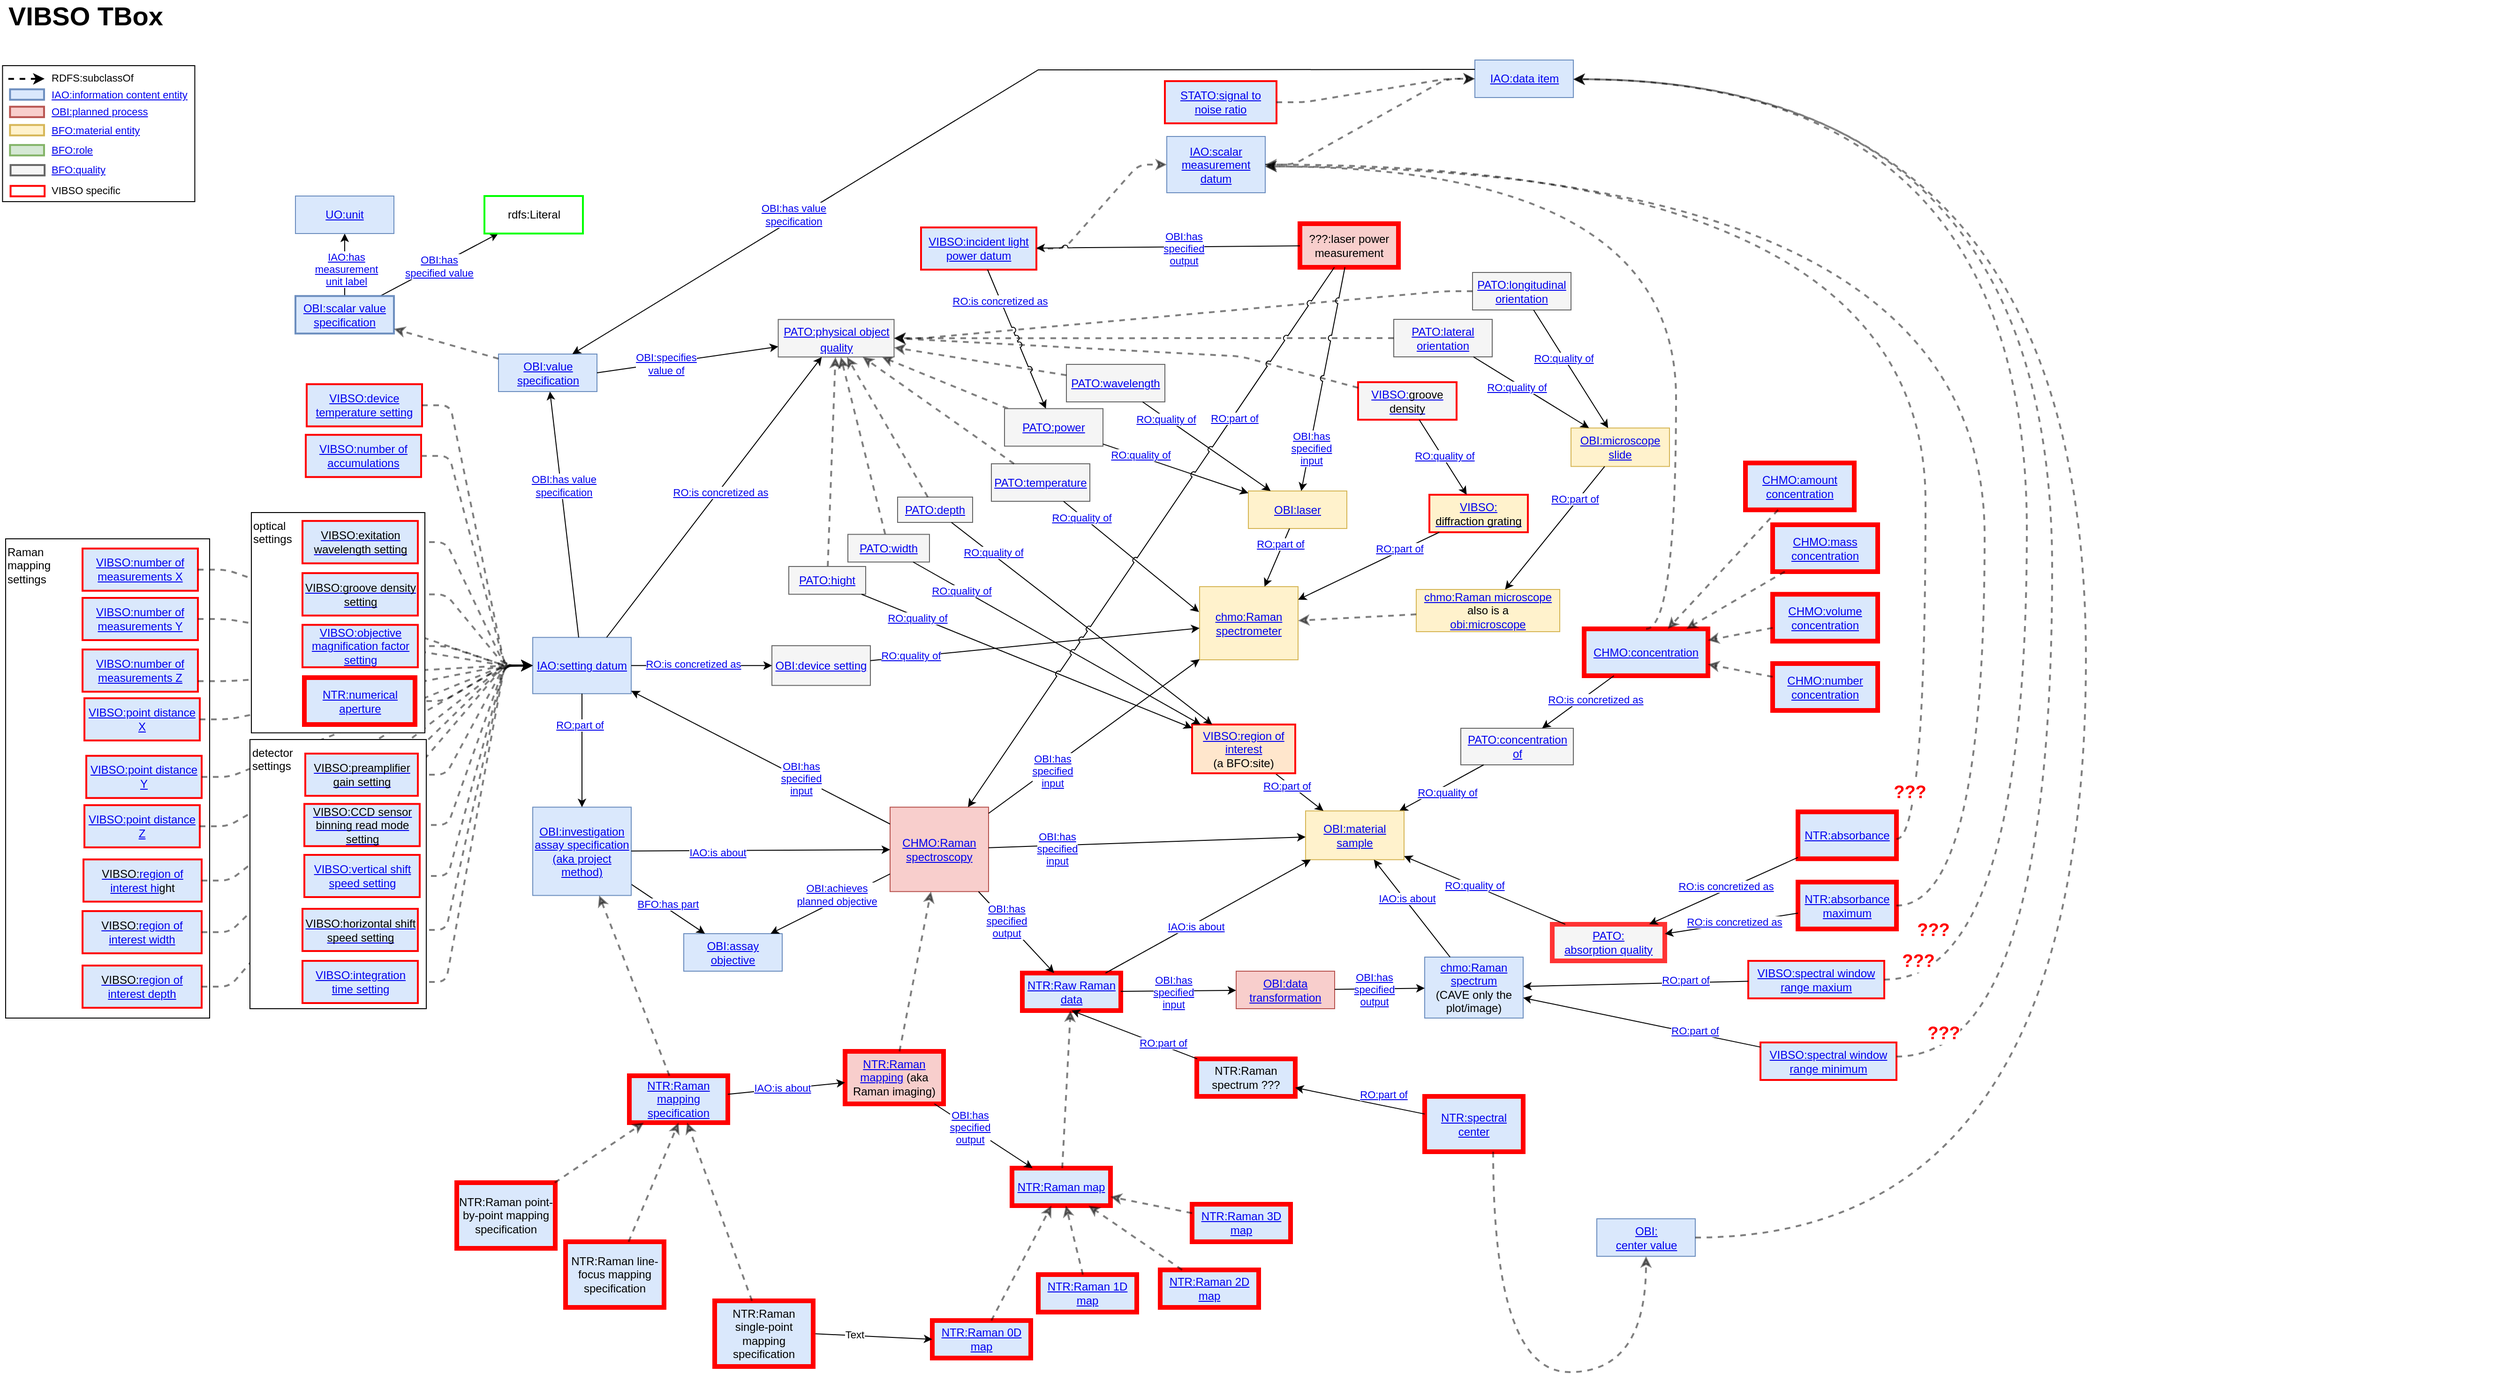 <mxfile version="22.1.2" type="device" pages="4">
  <diagram id="R2lEEEUBdFMjLlhIrx00" name="VIBSO T-Box">
    <mxGraphModel dx="1434" dy="7488" grid="0" gridSize="10" guides="1" tooltips="1" connect="1" arrows="1" fold="1" page="1" pageScale="1" pageWidth="4681" pageHeight="3300" math="0" shadow="0" extFonts="Permanent Marker^https://fonts.googleapis.com/css?family=Permanent+Marker">
      <root>
        <mxCell id="0" />
        <mxCell id="1" parent="0" />
        <mxCell id="yY9HiGbYDIGNY1c0d9uf-43" value="" style="group" parent="1" connectable="0" vertex="1">
          <mxGeometry x="26" y="-6002.5" width="217.5" height="511" as="geometry" />
        </mxCell>
        <mxCell id="yY9HiGbYDIGNY1c0d9uf-42" value="&lt;div&gt;Raman&lt;/div&gt;&lt;div&gt;mapping&lt;br&gt;&lt;/div&gt;&lt;div&gt;settings&lt;/div&gt;" style="whiteSpace=wrap;html=1;align=left;verticalAlign=top;fillColor=none;" parent="yY9HiGbYDIGNY1c0d9uf-43" vertex="1">
          <mxGeometry width="217.5" height="511" as="geometry" />
        </mxCell>
        <mxCell id="MnqXS4laW8NBQRzdhQM5-30" value="&lt;div style=&quot;font-size: 12px;&quot;&gt;&lt;a href=&quot;https://terminology.nfdi4chem.de/ts/ontologies/vibso/terms?iri=http%3A%2F%2Fpurl.obolibrary.org%2Fobo%2FVIBSO_0000020&quot;&gt;&lt;span style=&quot;font-size: 12px; color: rgb(0, 0, 0); font-weight: normal; text-decoration: none; font-family: &amp;quot;Arial&amp;quot;; font-style: normal; text-decoration-skip-ink: none;&quot;&gt;VIBSO:&lt;/span&gt;region of interest width&lt;/a&gt;&lt;/div&gt;" style="rounded=0;whiteSpace=wrap;html=1;fontSize=12;fontFamily=Helvetica;fillColor=#dae8fc;strokeColor=#FF0000;strokeWidth=2;verticalAlign=middle;" parent="yY9HiGbYDIGNY1c0d9uf-43" vertex="1">
          <mxGeometry x="82" y="396.93" width="127" height="45" as="geometry" />
        </mxCell>
        <mxCell id="MnqXS4laW8NBQRzdhQM5-44" value="&lt;div style=&quot;font-size: 12px;&quot;&gt;&lt;a href=&quot;https://terminology.nfdi4chem.de/ts/ontologies/vibso/terms?iri=http%3A%2F%2Fpurl.obolibrary.org%2Fobo%2FVIBSO_0000020&quot;&gt;&lt;span style=&quot;font-size: 12px; color: rgb(0, 0, 0); font-weight: normal; text-decoration: none; font-family: &amp;quot;Arial&amp;quot;; font-style: normal; text-decoration-skip-ink: none;&quot;&gt;VIBSO:&lt;/span&gt;region of interest hi&lt;/a&gt;ght&lt;/div&gt;" style="rounded=0;whiteSpace=wrap;html=1;fontSize=12;fontFamily=Helvetica;fillColor=#dae8fc;strokeColor=#FF0000;strokeWidth=2;verticalAlign=middle;" parent="yY9HiGbYDIGNY1c0d9uf-43" vertex="1">
          <mxGeometry x="83" y="341.84" width="126" height="45" as="geometry" />
        </mxCell>
        <mxCell id="MnqXS4laW8NBQRzdhQM5-45" value="&lt;div style=&quot;font-size: 12px;&quot;&gt;&lt;a href=&quot;https://terminology.nfdi4chem.de/ts/ontologies/vibso/terms?iri=http%3A%2F%2Fpurl.obolibrary.org%2Fobo%2FVIBSO_0000020&quot;&gt;&lt;span style=&quot;font-size: 12px; color: rgb(0, 0, 0); font-weight: normal; text-decoration: none; font-family: &amp;quot;Arial&amp;quot;; font-style: normal; text-decoration-skip-ink: none;&quot;&gt;VIBSO:&lt;/span&gt;region of interest depth&lt;/a&gt;&lt;/div&gt;" style="rounded=0;whiteSpace=wrap;html=1;fontSize=12;fontFamily=Helvetica;fillColor=#dae8fc;strokeColor=#FF0000;strokeWidth=2;verticalAlign=middle;" parent="yY9HiGbYDIGNY1c0d9uf-43" vertex="1">
          <mxGeometry x="82" y="455" width="127" height="45" as="geometry" />
        </mxCell>
        <mxCell id="yY9HiGbYDIGNY1c0d9uf-2" value="&lt;a href=&quot;https://terminology.nfdi4chem.de/ts/ontologies/vibso/terms?iri=http%3A%2F%2Fpurl.obolibrary.org%2Fobo%2FVIBSO_0000025&quot;&gt;VIBSO:number of measurements X&lt;/a&gt;" style="rounded=0;whiteSpace=wrap;html=1;fontSize=12;fontFamily=Helvetica;fillColor=#dae8fc;strokeColor=#FF0000;strokeWidth=2;verticalAlign=middle;" parent="yY9HiGbYDIGNY1c0d9uf-43" vertex="1">
          <mxGeometry x="82" y="10.37" width="123" height="45" as="geometry" />
        </mxCell>
        <mxCell id="yY9HiGbYDIGNY1c0d9uf-3" value="&lt;div style=&quot;font-size: 12px;&quot;&gt;&lt;a href=&quot;https://terminology.nfdi4chem.de/ts/ontologies/vibso/terms?iri=http%3A%2F%2Fpurl.obolibrary.org%2Fobo%2FVIBSO_0000026&quot;&gt;VIBSO:number of measurements Y&lt;br&gt;&lt;/a&gt;&lt;/div&gt;" style="rounded=0;whiteSpace=wrap;html=1;fontSize=12;fontFamily=Helvetica;fillColor=#dae8fc;strokeColor=#FF0000;strokeWidth=2;verticalAlign=middle;" parent="yY9HiGbYDIGNY1c0d9uf-43" vertex="1">
          <mxGeometry x="82" y="63.0" width="123" height="45" as="geometry" />
        </mxCell>
        <mxCell id="yY9HiGbYDIGNY1c0d9uf-4" value="&lt;div style=&quot;font-size: 12px;&quot;&gt;&lt;a href=&quot;https://terminology.nfdi4chem.de/ts/ontologies/vibso/terms?iri=http%3A%2F%2Fpurl.obolibrary.org%2Fobo%2FVIBSO_0000027&quot;&gt;VIBSO:number of measurements Z&lt;br&gt;&lt;/a&gt;&lt;/div&gt;" style="rounded=0;whiteSpace=wrap;html=1;fontSize=12;fontFamily=Helvetica;fillColor=#dae8fc;strokeColor=#FF0000;strokeWidth=2;verticalAlign=middle;" parent="yY9HiGbYDIGNY1c0d9uf-43" vertex="1">
          <mxGeometry x="82" y="118.0" width="123" height="45" as="geometry" />
        </mxCell>
        <mxCell id="yY9HiGbYDIGNY1c0d9uf-12" value="&lt;a href=&quot;https://terminology.nfdi4chem.de/ts/ontologies/vibso/terms?iri=http%3A%2F%2Fpurl.obolibrary.org%2Fobo%2FVIBSO_0000022&quot;&gt;VIBSO:point distance X&lt;/a&gt;" style="rounded=0;whiteSpace=wrap;html=1;fontSize=12;fontFamily=Helvetica;fillColor=#dae8fc;strokeColor=#FF0000;strokeWidth=2;verticalAlign=middle;" parent="yY9HiGbYDIGNY1c0d9uf-43" vertex="1">
          <mxGeometry x="84" y="170.0" width="123" height="45" as="geometry" />
        </mxCell>
        <mxCell id="yY9HiGbYDIGNY1c0d9uf-14" value="&lt;a href=&quot;https://terminology.nfdi4chem.de/ts/ontologies/vibso/terms?iri=http%3A%2F%2Fpurl.obolibrary.org%2Fobo%2FVIBSO_0000023&quot;&gt;VIBSO:point distance Y&lt;/a&gt;" style="rounded=0;whiteSpace=wrap;html=1;fontSize=12;fontFamily=Helvetica;fillColor=#dae8fc;strokeColor=#FF0000;strokeWidth=2;verticalAlign=middle;" parent="yY9HiGbYDIGNY1c0d9uf-43" vertex="1">
          <mxGeometry x="86" y="231.36" width="123" height="45" as="geometry" />
        </mxCell>
        <mxCell id="yY9HiGbYDIGNY1c0d9uf-15" value="&lt;div&gt;&lt;a href=&quot;https://terminology.nfdi4chem.de/ts/ontologies/vibso/terms?iri=http%3A%2F%2Fpurl.obolibrary.org%2Fobo%2FVIBSO_0000024&quot;&gt;VIBSO:point distance Z&lt;/a&gt;&lt;/div&gt;" style="rounded=0;whiteSpace=wrap;html=1;fontSize=12;fontFamily=Helvetica;fillColor=#dae8fc;strokeColor=#FF0000;strokeWidth=2;verticalAlign=middle;" parent="yY9HiGbYDIGNY1c0d9uf-43" vertex="1">
          <mxGeometry x="84" y="284.0" width="123" height="45" as="geometry" />
        </mxCell>
        <mxCell id="MnqXS4laW8NBQRzdhQM5-46" value="" style="endArrow=classic;html=1;dashed=1;strokeColor=#000000;strokeWidth=2;fontSize=14;fontFamily=Helvetica;edgeStyle=entityRelationEdgeStyle;opacity=50;" parent="1" source="MnqXS4laW8NBQRzdhQM5-44" target="QKKoRjnMVttNz9pZIT6n-13" edge="1">
          <mxGeometry width="50" height="50" relative="1" as="geometry">
            <mxPoint x="510" y="-5626.37" as="sourcePoint" />
            <mxPoint x="450" y="-5544.37" as="targetPoint" />
          </mxGeometry>
        </mxCell>
        <mxCell id="MnqXS4laW8NBQRzdhQM5-47" value="" style="endArrow=classic;html=1;dashed=1;strokeColor=#000000;strokeWidth=2;fontSize=14;fontFamily=Helvetica;edgeStyle=entityRelationEdgeStyle;opacity=50;" parent="1" source="MnqXS4laW8NBQRzdhQM5-30" target="QKKoRjnMVttNz9pZIT6n-13" edge="1">
          <mxGeometry width="50" height="50" relative="1" as="geometry">
            <mxPoint x="1327" y="-5939.37" as="sourcePoint" />
            <mxPoint x="450" y="-5544.37" as="targetPoint" />
          </mxGeometry>
        </mxCell>
        <mxCell id="MnqXS4laW8NBQRzdhQM5-50" value="" style="endArrow=classic;html=1;dashed=1;strokeColor=#000000;strokeWidth=2;fontSize=14;fontFamily=Helvetica;edgeStyle=entityRelationEdgeStyle;opacity=50;" parent="1" source="MnqXS4laW8NBQRzdhQM5-45" target="QKKoRjnMVttNz9pZIT6n-13" edge="1">
          <mxGeometry width="50" height="50" relative="1" as="geometry">
            <mxPoint x="780" y="-5697.37" as="sourcePoint" />
            <mxPoint x="450" y="-5544.37" as="targetPoint" />
          </mxGeometry>
        </mxCell>
        <mxCell id="yY9HiGbYDIGNY1c0d9uf-5" value="" style="endArrow=classic;html=1;dashed=1;strokeColor=#000000;strokeWidth=2;fontSize=14;fontFamily=Helvetica;edgeStyle=entityRelationEdgeStyle;opacity=50;" parent="1" source="yY9HiGbYDIGNY1c0d9uf-2" target="QKKoRjnMVttNz9pZIT6n-13" edge="1">
          <mxGeometry width="50" height="50" relative="1" as="geometry">
            <mxPoint x="437" y="-5583.37" as="sourcePoint" />
            <mxPoint x="937" y="-5939.37" as="targetPoint" />
          </mxGeometry>
        </mxCell>
        <mxCell id="yY9HiGbYDIGNY1c0d9uf-7" value="" style="endArrow=classic;html=1;dashed=1;strokeColor=#000000;strokeWidth=2;fontSize=14;fontFamily=Helvetica;edgeStyle=entityRelationEdgeStyle;opacity=50;exitX=1;exitY=0.75;exitDx=0;exitDy=0;" parent="1" source="yY9HiGbYDIGNY1c0d9uf-4" target="QKKoRjnMVttNz9pZIT6n-13" edge="1">
          <mxGeometry width="50" height="50" relative="1" as="geometry">
            <mxPoint x="441" y="-5460.37" as="sourcePoint" />
            <mxPoint x="957" y="-5919.37" as="targetPoint" />
          </mxGeometry>
        </mxCell>
        <mxCell id="yY9HiGbYDIGNY1c0d9uf-6" value="" style="endArrow=classic;html=1;dashed=1;strokeColor=#000000;strokeWidth=2;fontSize=14;fontFamily=Helvetica;edgeStyle=entityRelationEdgeStyle;opacity=50;" parent="1" source="yY9HiGbYDIGNY1c0d9uf-3" target="QKKoRjnMVttNz9pZIT6n-13" edge="1">
          <mxGeometry width="50" height="50" relative="1" as="geometry">
            <mxPoint x="439" y="-5517.37" as="sourcePoint" />
            <mxPoint x="947" y="-5929.37" as="targetPoint" />
          </mxGeometry>
        </mxCell>
        <mxCell id="yY9HiGbYDIGNY1c0d9uf-16" value="" style="endArrow=classic;html=1;dashed=1;strokeColor=#000000;strokeWidth=2;fontSize=14;fontFamily=Helvetica;edgeStyle=entityRelationEdgeStyle;opacity=50;" parent="1" source="yY9HiGbYDIGNY1c0d9uf-14" target="QKKoRjnMVttNz9pZIT6n-13" edge="1">
          <mxGeometry width="50" height="50" relative="1" as="geometry">
            <mxPoint x="461" y="-5291.37" as="sourcePoint" />
            <mxPoint x="937" y="-5939.37" as="targetPoint" />
          </mxGeometry>
        </mxCell>
        <mxCell id="yY9HiGbYDIGNY1c0d9uf-17" value="" style="endArrow=classic;html=1;dashed=1;strokeColor=#000000;strokeWidth=2;fontSize=14;fontFamily=Helvetica;edgeStyle=entityRelationEdgeStyle;opacity=50;" parent="1" source="yY9HiGbYDIGNY1c0d9uf-15" target="QKKoRjnMVttNz9pZIT6n-13" edge="1">
          <mxGeometry width="50" height="50" relative="1" as="geometry">
            <mxPoint x="471" y="-5281.37" as="sourcePoint" />
            <mxPoint x="947" y="-5929.37" as="targetPoint" />
          </mxGeometry>
        </mxCell>
        <mxCell id="yY9HiGbYDIGNY1c0d9uf-13" value="" style="endArrow=classic;html=1;dashed=1;strokeColor=#000000;strokeWidth=2;fontSize=14;fontFamily=Helvetica;edgeStyle=entityRelationEdgeStyle;opacity=50;" parent="1" source="yY9HiGbYDIGNY1c0d9uf-12" target="QKKoRjnMVttNz9pZIT6n-13" edge="1">
          <mxGeometry width="50" height="50" relative="1" as="geometry">
            <mxPoint x="448" y="-5340.37" as="sourcePoint" />
            <mxPoint x="937" y="-5939.37" as="targetPoint" />
          </mxGeometry>
        </mxCell>
        <mxCell id="M2NuF1pntOAMJRWihoIL-17" value="" style="endArrow=classic;html=1;dashed=1;strokeColor=#000000;strokeWidth=2;fontSize=14;fontFamily=Helvetica;opacity=50;" parent="1" source="fdevJqxyKwK1-lTB1GL0-1" target="QKKoRjnMVttNz9pZIT6n-105" edge="1">
          <mxGeometry width="50" height="50" relative="1" as="geometry">
            <mxPoint x="1202.5" y="-5834.63" as="sourcePoint" />
            <mxPoint x="1309.5" y="-6209.63" as="targetPoint" />
            <Array as="points" />
          </mxGeometry>
        </mxCell>
        <mxCell id="yY9HiGbYDIGNY1c0d9uf-52" value="" style="endArrow=classic;html=1;dashed=1;strokeColor=#000000;strokeWidth=2;fontSize=14;fontFamily=Helvetica;opacity=50;" parent="1" source="MnqXS4laW8NBQRzdhQM5-39" target="QKKoRjnMVttNz9pZIT6n-105" edge="1">
          <mxGeometry width="50" height="50" relative="1" as="geometry">
            <mxPoint x="857.5" y="-5931" as="sourcePoint" />
            <mxPoint x="1043.5" y="-6167" as="targetPoint" />
            <Array as="points" />
          </mxGeometry>
        </mxCell>
        <mxCell id="yY9HiGbYDIGNY1c0d9uf-50" value="" style="endArrow=classic;html=1;dashed=1;strokeColor=#000000;strokeWidth=2;fontSize=14;fontFamily=Helvetica;opacity=50;" parent="1" source="MnqXS4laW8NBQRzdhQM5-34" target="QKKoRjnMVttNz9pZIT6n-105" edge="1">
          <mxGeometry width="50" height="50" relative="1" as="geometry">
            <mxPoint x="1176.5" y="-6007" as="sourcePoint" />
            <mxPoint x="1121.5" y="-6187" as="targetPoint" />
            <Array as="points" />
          </mxGeometry>
        </mxCell>
        <mxCell id="MnqXS4laW8NBQRzdhQM5-34" value="&lt;div&gt;&lt;a href=&quot;https://terminology.nfdi4chem.de/ts/ontologies/pato/terms?iri=http%3A%2F%2Fpurl.obolibrary.org%2Fobo%2FPATO_0000921&quot;&gt;PATO:width&lt;/a&gt;&lt;/div&gt;" style="rounded=0;whiteSpace=wrap;html=1;fontSize=12;fontFamily=Helvetica;fillColor=#f5f5f5;strokeColor=#666666;strokeWidth=1;fontColor=#333333;" parent="1" vertex="1">
          <mxGeometry x="924" y="-6007.25" width="87" height="29.5" as="geometry" />
        </mxCell>
        <mxCell id="-qVNJrEobh2uuxl9ESg2-33" value="&lt;div style=&quot;font-size: 12px;&quot;&gt;&lt;a href=&quot;https://terminology.nfdi4chem.de/ts/ontologies/pato/terms?iri=http%3A%2F%2Fpurl.obolibrary.org%2Fobo%2FPATO_0002497&quot;&gt;PATO:lateral orientation&lt;/a&gt;&lt;/div&gt;" style="rounded=0;whiteSpace=wrap;html=1;fontSize=12;fontFamily=Helvetica;fillColor=#f5f5f5;strokeColor=#666666;strokeWidth=1;fontColor=#333333;" parent="1" vertex="1">
          <mxGeometry x="1506" y="-6236.5" width="105" height="40" as="geometry" />
        </mxCell>
        <mxCell id="-qVNJrEobh2uuxl9ESg2-34" value="&lt;div style=&quot;font-size: 12px;&quot;&gt;&lt;a href=&quot;https://terminology.nfdi4chem.de/ts/ontologies/pato/terms?iri=http%3A%2F%2Fpurl.obolibrary.org%2Fobo%2FPATO_0005024&quot;&gt;PATO:longitudinal orientation&lt;/a&gt;&lt;/div&gt;" style="rounded=0;whiteSpace=wrap;html=1;fontSize=12;fontFamily=Helvetica;fillColor=#f5f5f5;strokeColor=#666666;strokeWidth=1;fontColor=#333333;" parent="1" vertex="1">
          <mxGeometry x="1590" y="-6286.5" width="105" height="40" as="geometry" />
        </mxCell>
        <mxCell id="-qVNJrEobh2uuxl9ESg2-38" value="&lt;a href=&quot;https://terminology.nfdi4chem.de/ts/ontologies/pato/terms?iri=http%3A%2F%2Fpurl.obolibrary.org%2Fobo%2FPATO_0000033&quot;&gt;PATO:concentration of&lt;/a&gt;" style="rounded=0;whiteSpace=wrap;html=1;glass=0;fillColor=#f5f5f5;fontStyle=0;fontSize=12;shadow=0;strokeColor=#666666;strokeWidth=1;fontColor=#333333;fontFamily=Helvetica;" parent="1" vertex="1">
          <mxGeometry x="1577.5" y="-5800.5" width="120" height="39" as="geometry" />
        </mxCell>
        <mxCell id="-qVNJrEobh2uuxl9ESg2-43" value="&lt;div style=&quot;font-size: 12px;&quot;&gt;&lt;a href=&quot;https://terminology.nfdi4chem.de/ts/ontologies/chmo/terms?iri=http%3A%2F%2Fpurl.obolibrary.org%2Fobo%2FCHMO_0001814&quot;&gt;chmo:Raman microscope&lt;/a&gt;&lt;/div&gt;&lt;div style=&quot;font-size: 12px;&quot;&gt;also is a&lt;/div&gt;&lt;div style=&quot;font-size: 12px;&quot;&gt;&lt;a href=&quot;https://terminology.nfdi4chem.de/ts/ontologies/obi/terms?iri=http%3A%2F%2Fpurl.obolibrary.org%2Fobo%2FOBI_0400169&quot;&gt;obi:microscope&lt;/a&gt;&lt;/div&gt;" style="rounded=0;whiteSpace=wrap;html=1;glass=0;fillColor=#fff2cc;fontStyle=0;fontSize=12;shadow=0;strokeColor=#d6b656;strokeWidth=1;fontFamily=Helvetica;" parent="1" vertex="1">
          <mxGeometry x="1530" y="-5948.5" width="153" height="45" as="geometry" />
        </mxCell>
        <mxCell id="-qVNJrEobh2uuxl9ESg2-47" value="" style="endArrow=classic;html=1;dashed=1;strokeColor=#000000;strokeWidth=2;fontSize=12;fontFamily=Helvetica;opacity=50;" parent="1" source="-qVNJrEobh2uuxl9ESg2-43" target="QKKoRjnMVttNz9pZIT6n-5" edge="1">
          <mxGeometry width="50" height="50" relative="1" as="geometry">
            <mxPoint x="2586.75" y="-6195.75" as="sourcePoint" />
            <mxPoint x="2358" y="-6149" as="targetPoint" />
          </mxGeometry>
        </mxCell>
        <mxCell id="-qVNJrEobh2uuxl9ESg2-92" style="rounded=0;orthogonalLoop=1;jettySize=auto;html=1;fontSize=14;" parent="1" source="-qVNJrEobh2uuxl9ESg2-38" target="QKKoRjnMVttNz9pZIT6n-18" edge="1">
          <mxGeometry relative="1" as="geometry">
            <mxPoint x="777.0" y="-5084.13" as="sourcePoint" />
            <mxPoint x="1391.372" y="-5679.63" as="targetPoint" />
            <Array as="points" />
          </mxGeometry>
        </mxCell>
        <mxCell id="ZohvazpdTZFu37mFLmDg-8" value="&lt;div style=&quot;font-size: 11px;&quot;&gt;&lt;a href=&quot;https://terminology.nfdi4chem.de/ts/ontologies/ro/props?iri=http%3A%2F%2Fpurl.obolibrary.org%2Fobo%2FRO_0000080&quot;&gt;RO:quality of&lt;/a&gt;&lt;/div&gt;" style="edgeLabel;html=1;align=center;verticalAlign=middle;resizable=0;points=[];" parent="-qVNJrEobh2uuxl9ESg2-92" vertex="1" connectable="0">
          <mxGeometry x="-0.035" y="6" relative="1" as="geometry">
            <mxPoint x="1" as="offset" />
          </mxGeometry>
        </mxCell>
        <mxCell id="-qVNJrEobh2uuxl9ESg2-97" value="&lt;a href=&quot;https://terminology.nfdi4chem.de/ts/ontologies/vibso/terms?iri=http%3A%2F%2Fpurl.obolibrary.org%2Fobo%2FOBI_0400170&quot;&gt;OBI:microscope slide&lt;/a&gt;" style="rounded=0;whiteSpace=wrap;html=1;glass=0;fillColor=#fff2cc;fontStyle=0;fontSize=12;shadow=0;strokeColor=#d6b656;strokeWidth=1;fontFamily=Helvetica;" parent="1" vertex="1">
          <mxGeometry x="1695" y="-6120.66" width="105" height="41" as="geometry" />
        </mxCell>
        <mxCell id="-qVNJrEobh2uuxl9ESg2-99" style="rounded=0;orthogonalLoop=1;jettySize=auto;html=1;fontSize=12;" parent="1" source="-qVNJrEobh2uuxl9ESg2-34" target="-qVNJrEobh2uuxl9ESg2-97" edge="1">
          <mxGeometry relative="1" as="geometry">
            <mxPoint x="1906.75" y="-6100.88" as="sourcePoint" />
            <mxPoint x="2599.75" y="-6226.63" as="targetPoint" />
          </mxGeometry>
        </mxCell>
        <mxCell id="ZohvazpdTZFu37mFLmDg-11" value="&lt;div style=&quot;font-size: 11px;&quot;&gt;&lt;a href=&quot;https://terminology.nfdi4chem.de/ts/ontologies/ro/props?iri=http%3A%2F%2Fpurl.obolibrary.org%2Fobo%2FRO_0000080&quot;&gt;RO:quality of&lt;/a&gt;&lt;/div&gt;" style="edgeLabel;html=1;align=center;verticalAlign=middle;resizable=0;points=[];" parent="-qVNJrEobh2uuxl9ESg2-99" vertex="1" connectable="0">
          <mxGeometry x="-0.195" y="-1" relative="1" as="geometry">
            <mxPoint as="offset" />
          </mxGeometry>
        </mxCell>
        <mxCell id="-qVNJrEobh2uuxl9ESg2-101" style="rounded=0;orthogonalLoop=1;jettySize=auto;html=1;fontSize=12;" parent="1" source="-qVNJrEobh2uuxl9ESg2-33" target="-qVNJrEobh2uuxl9ESg2-97" edge="1">
          <mxGeometry relative="1" as="geometry">
            <mxPoint x="2345.25" y="-5690.38" as="sourcePoint" />
            <mxPoint x="2630.75" y="-5953.38" as="targetPoint" />
          </mxGeometry>
        </mxCell>
        <mxCell id="ZohvazpdTZFu37mFLmDg-10" value="&lt;div style=&quot;font-size: 11px;&quot;&gt;&lt;a href=&quot;https://terminology.nfdi4chem.de/ts/ontologies/ro/props?iri=http%3A%2F%2Fpurl.obolibrary.org%2Fobo%2FRO_0000080&quot;&gt;RO:quality of&lt;/a&gt;&lt;/div&gt;" style="edgeLabel;html=1;align=center;verticalAlign=middle;resizable=0;points=[];" parent="-qVNJrEobh2uuxl9ESg2-101" vertex="1" connectable="0">
          <mxGeometry x="-0.217" y="-4" relative="1" as="geometry">
            <mxPoint y="-1" as="offset" />
          </mxGeometry>
        </mxCell>
        <mxCell id="-qVNJrEobh2uuxl9ESg2-114" style="edgeStyle=none;rounded=0;sketch=0;orthogonalLoop=1;jettySize=auto;html=1;exitX=0.5;exitY=0;exitDx=0;exitDy=0;fontSize=12;strokeColor=#000000;strokeWidth=1;" parent="1" source="-qVNJrEobh2uuxl9ESg2-33" target="-qVNJrEobh2uuxl9ESg2-33" edge="1">
          <mxGeometry relative="1" as="geometry" />
        </mxCell>
        <mxCell id="-qVNJrEobh2uuxl9ESg2-142" value="&lt;div style=&quot;font-size: 12px;&quot;&gt;&lt;a href=&quot;https://terminology.nfdi4chem.de/ts/ontologies/vibso/terms?iri=http%3A%2F%2Fpurl.obolibrary.org%2Fobo%2FVIBSO_0000006&quot;&gt;VIBSO:device temperature setting&lt;span style=&quot;font-size: 12px; color: rgb(0, 0, 0); font-weight: normal; text-decoration: none; font-style: normal; text-decoration-skip-ink: none;&quot;&gt;&lt;br style=&quot;font-size: 12px;&quot;&gt;&lt;/span&gt;&lt;/a&gt;&lt;/div&gt;" style="rounded=0;whiteSpace=wrap;html=1;fontSize=12;fontFamily=Helvetica;fillColor=#dae8fc;strokeColor=#FF0000;strokeWidth=2;verticalAlign=middle;" parent="1" vertex="1">
          <mxGeometry x="347" y="-6167.37" width="123" height="45" as="geometry" />
        </mxCell>
        <mxCell id="Ohz4nThSJCRxAfsm-9E9-1" value="&lt;a href=&quot;https://terminology.nfdi4chem.de/ts/ontologies/vibso/terms?iri=http%3A%2F%2Fpurl.obolibrary.org%2Fobo%2FVIBSO_0000016&quot;&gt;VIBSO:spectral window range minimum&lt;/a&gt;" style="rounded=0;whiteSpace=wrap;html=1;fillColor=#dae8fc;strokeColor=#FF0000;strokeWidth=2;fontSize=12;" parent="1" vertex="1">
          <mxGeometry x="1897" y="-5465.5" width="145" height="40" as="geometry" />
        </mxCell>
        <mxCell id="86rUVxohuHS5CdAOukHg-3" value="&lt;a href=&quot;https://terminology.nfdi4chem.de/ts/ontologies/vibso/terms?iri=http%3A%2F%2Fpurl.obolibrary.org%2Fobo%2FVIBSO_0000015&quot;&gt;VIBSO:spectral window range maxium&lt;/a&gt;" style="rounded=0;whiteSpace=wrap;html=1;fillColor=#dae8fc;strokeColor=#FF0000;strokeWidth=2;fontSize=12;" parent="1" vertex="1">
          <mxGeometry x="1884" y="-5552.5" width="145" height="40" as="geometry" />
        </mxCell>
        <mxCell id="fdevJqxyKwK1-lTB1GL0-1" value="&lt;a href=&quot;https://terminology.nfdi4chem.de/ts/ontologies/pato/terms?iri=http%3A%2F%2Fpurl.obolibrary.org%2Fobo%2FPATO_0001024&quot;&gt;PATO:power&lt;/a&gt;" style="rounded=0;whiteSpace=wrap;html=1;glass=0;fillColor=#f5f5f5;fontStyle=0;fontSize=12;shadow=0;strokeColor=#666666;strokeWidth=1;fontColor=#333333;fontFamily=Helvetica;" parent="1" vertex="1">
          <mxGeometry x="1091" y="-6141.29" width="105" height="40" as="geometry" />
        </mxCell>
        <mxCell id="QKKoRjnMVttNz9pZIT6n-1" value="&lt;div&gt;&lt;a href=&quot;https://terminology.nfdi4chem.de/ts/ontologies/vibso/terms?iri=http%3A%2F%2Fpurl.obolibrary.org%2Fobo%2FCHMO_0000656&quot;&gt;CHMO:Raman spectroscopy&lt;/a&gt;&lt;/div&gt;" style="rounded=0;whiteSpace=wrap;html=1;fillColor=#f8cecc;strokeColor=#b85450;" parent="1" vertex="1">
          <mxGeometry x="969" y="-5716.37" width="105" height="90" as="geometry" />
        </mxCell>
        <mxCell id="QKKoRjnMVttNz9pZIT6n-2" value="&lt;a href=&quot;https://github.com/NFDI4Chem/VibrationalSpectroscopyOntology/issues/77&quot;&gt;NTR:Raw Raman data&lt;/a&gt;" style="rounded=0;whiteSpace=wrap;html=1;fillColor=#dae8fc;strokeColor=#FF0000;arcSize=15;glass=0;shadow=0;strokeWidth=5;align=center;" parent="1" vertex="1">
          <mxGeometry x="1110" y="-5539.5" width="105" height="40" as="geometry" />
        </mxCell>
        <mxCell id="QKKoRjnMVttNz9pZIT6n-3" style="rounded=0;orthogonalLoop=1;jettySize=auto;html=1;jumpStyle=arc;" parent="1" source="QKKoRjnMVttNz9pZIT6n-1" target="QKKoRjnMVttNz9pZIT6n-2" edge="1">
          <mxGeometry relative="1" as="geometry">
            <mxPoint x="1586.72" y="-5549.17" as="sourcePoint" />
            <mxPoint x="2084.47" y="-5622.84" as="targetPoint" />
            <Array as="points" />
          </mxGeometry>
        </mxCell>
        <mxCell id="ZohvazpdTZFu37mFLmDg-19" value="&lt;div&gt;&lt;a href=&quot;https://terminology.nfdi4chem.de/ts/ontologies/obi/props?iri=http%3A%2F%2Fpurl.obolibrary.org%2Fobo%2FOBI_0000299&quot;&gt;OBI:has &lt;br&gt;&lt;/a&gt;&lt;/div&gt;&lt;div&gt;&lt;a href=&quot;https://terminology.nfdi4chem.de/ts/ontologies/obi/props?iri=http%3A%2F%2Fpurl.obolibrary.org%2Fobo%2FOBI_0000299&quot;&gt;specified &lt;br&gt;&lt;/a&gt;&lt;/div&gt;&lt;div&gt;&lt;a href=&quot;https://terminology.nfdi4chem.de/ts/ontologies/obi/props?iri=http%3A%2F%2Fpurl.obolibrary.org%2Fobo%2FOBI_0000299&quot;&gt;output&lt;/a&gt;&lt;/div&gt;" style="edgeLabel;html=1;align=center;verticalAlign=middle;resizable=0;points=[];" parent="QKKoRjnMVttNz9pZIT6n-3" vertex="1" connectable="0">
          <mxGeometry x="-0.293" y="1" relative="1" as="geometry">
            <mxPoint y="1" as="offset" />
          </mxGeometry>
        </mxCell>
        <mxCell id="QKKoRjnMVttNz9pZIT6n-5" value="&lt;a href=&quot;https://terminology.nfdi4chem.de/ts/ontologies/chmo/terms?iri=http%3A%2F%2Fpurl.obolibrary.org%2Fobo%2FCHMO_0001235&quot;&gt;chmo:Raman spectrometer&lt;/a&gt;" style="rounded=0;whiteSpace=wrap;html=1;fillColor=#fff2cc;strokeColor=#d6b656;" parent="1" vertex="1">
          <mxGeometry x="1299" y="-5951.5" width="105" height="78" as="geometry" />
        </mxCell>
        <mxCell id="QKKoRjnMVttNz9pZIT6n-6" style="rounded=0;orthogonalLoop=1;jettySize=auto;html=1;jumpStyle=arc;strokeColor=#000000;fontColor=#000000;" parent="1" source="QKKoRjnMVttNz9pZIT6n-1" target="QKKoRjnMVttNz9pZIT6n-5" edge="1">
          <mxGeometry relative="1" as="geometry">
            <mxPoint x="1055.42" y="-5701.81" as="sourcePoint" />
            <mxPoint x="1423" y="-6112.5" as="targetPoint" />
          </mxGeometry>
        </mxCell>
        <mxCell id="ZohvazpdTZFu37mFLmDg-22" value="&lt;div class=&quot;node-metadata-label&quot;&gt;&lt;/div&gt;&lt;div class=&quot;col-sm-8 col-md-9 node-metadata-value&quot;&gt;&lt;a href=&quot;https://terminology.nfdi4chem.de/ts/ontologies/obi/props?iri=http%3A%2F%2Fpurl.obolibrary.org%2Fobo%2FOBI_0000293&quot;&gt;OBI:has &lt;br&gt;&lt;/a&gt;&lt;/div&gt;&lt;div class=&quot;col-sm-8 col-md-9 node-metadata-value&quot;&gt;&lt;a href=&quot;https://terminology.nfdi4chem.de/ts/ontologies/obi/props?iri=http%3A%2F%2Fpurl.obolibrary.org%2Fobo%2FOBI_0000293&quot;&gt;specified &lt;br&gt;&lt;/a&gt;&lt;/div&gt;&lt;div class=&quot;col-sm-8 col-md-9 node-metadata-value&quot;&gt;&lt;a href=&quot;https://terminology.nfdi4chem.de/ts/ontologies/obi/props?iri=http%3A%2F%2Fpurl.obolibrary.org%2Fobo%2FOBI_0000293&quot;&gt;input&lt;/a&gt;&lt;/div&gt;" style="edgeLabel;html=1;align=center;verticalAlign=middle;resizable=0;points=[];" parent="QKKoRjnMVttNz9pZIT6n-6" vertex="1" connectable="0">
          <mxGeometry x="-0.416" y="-3" relative="1" as="geometry">
            <mxPoint as="offset" />
          </mxGeometry>
        </mxCell>
        <mxCell id="QKKoRjnMVttNz9pZIT6n-8" value="&lt;a href=&quot;https://terminology.nfdi4chem.de/ts/ontologies/obi/terms?iri=http%3A%2F%2Fpurl.obolibrary.org%2Fobo%2FOBI_0000654&quot;&gt;OBI:device setting&lt;/a&gt;" style="rounded=0;whiteSpace=wrap;html=1;fillColor=#f5f5f5;strokeColor=#666666;fontColor=#333333;" parent="1" vertex="1">
          <mxGeometry x="843" y="-5888.56" width="105" height="42.38" as="geometry" />
        </mxCell>
        <mxCell id="QKKoRjnMVttNz9pZIT6n-11" style="rounded=0;orthogonalLoop=1;jettySize=auto;html=1;" parent="1" source="QKKoRjnMVttNz9pZIT6n-8" target="QKKoRjnMVttNz9pZIT6n-5" edge="1">
          <mxGeometry relative="1" as="geometry">
            <mxPoint x="1099" y="-5791.5" as="sourcePoint" />
            <mxPoint x="1631.75" y="-6029" as="targetPoint" />
            <Array as="points" />
          </mxGeometry>
        </mxCell>
        <mxCell id="yY9HiGbYDIGNY1c0d9uf-59" value="&lt;div style=&quot;font-size: 11px;&quot;&gt;&lt;a href=&quot;https://terminology.nfdi4chem.de/ts/ontologies/ro/props?iri=http%3A%2F%2Fpurl.obolibrary.org%2Fobo%2FRO_0000080&quot;&gt;RO:quality of&lt;/a&gt;&lt;/div&gt;" style="edgeLabel;html=1;align=center;verticalAlign=middle;resizable=0;points=[];" parent="QKKoRjnMVttNz9pZIT6n-11" connectable="0" vertex="1">
          <mxGeometry x="-0.698" y="-4" relative="1" as="geometry">
            <mxPoint x="-11" y="-4" as="offset" />
          </mxGeometry>
        </mxCell>
        <mxCell id="QKKoRjnMVttNz9pZIT6n-13" value="&lt;div&gt;&lt;a href=&quot;https://terminology.nfdi4chem.de/ts/ontologies/vibso/terms?iri=http%3A%2F%2Fpurl.obolibrary.org%2Fobo%2FIAO_0000140&quot;&gt;IAO:setting datum&lt;/a&gt;&lt;br&gt;&lt;/div&gt;" style="rounded=0;whiteSpace=wrap;html=1;fillColor=#dae8fc;strokeColor=#6c8ebf;arcSize=15;glass=0;shadow=0;" parent="1" vertex="1">
          <mxGeometry x="588" y="-5897.37" width="105" height="60" as="geometry" />
        </mxCell>
        <mxCell id="QKKoRjnMVttNz9pZIT6n-18" value="&lt;a href=&quot;https://terminology.nfdi4chem.de/ts/ontologies/obi/terms?iri=http%3A%2F%2Fpurl.obolibrary.org%2Fobo%2FOBI_0000747&quot;&gt;OBI:material sample&lt;/a&gt;" style="rounded=0;whiteSpace=wrap;html=1;fillColor=#fff2cc;strokeColor=#d6b656;" parent="1" vertex="1">
          <mxGeometry x="1412" y="-5712.37" width="105" height="52" as="geometry" />
        </mxCell>
        <mxCell id="QKKoRjnMVttNz9pZIT6n-19" value="" style="rounded=0;orthogonalLoop=1;jettySize=auto;html=1;" parent="1" source="QKKoRjnMVttNz9pZIT6n-1" target="QKKoRjnMVttNz9pZIT6n-18" edge="1">
          <mxGeometry relative="1" as="geometry">
            <mxPoint x="1646.47" y="-5759" as="sourcePoint" />
            <mxPoint x="1805.47" y="-5636" as="targetPoint" />
          </mxGeometry>
        </mxCell>
        <mxCell id="ZohvazpdTZFu37mFLmDg-21" value="&lt;div class=&quot;node-metadata-label&quot;&gt;&lt;/div&gt;&lt;div class=&quot;col-sm-8 col-md-9 node-metadata-value&quot;&gt;&lt;a href=&quot;https://terminology.nfdi4chem.de/ts/ontologies/obi/props?iri=http%3A%2F%2Fpurl.obolibrary.org%2Fobo%2FOBI_0000293&quot;&gt;OBI:has &lt;br&gt;&lt;/a&gt;&lt;/div&gt;&lt;div class=&quot;col-sm-8 col-md-9 node-metadata-value&quot;&gt;&lt;a href=&quot;https://terminology.nfdi4chem.de/ts/ontologies/obi/props?iri=http%3A%2F%2Fpurl.obolibrary.org%2Fobo%2FOBI_0000293&quot;&gt;specified &lt;br&gt;&lt;/a&gt;&lt;/div&gt;&lt;div class=&quot;col-sm-8 col-md-9 node-metadata-value&quot;&gt;&lt;a href=&quot;https://terminology.nfdi4chem.de/ts/ontologies/obi/props?iri=http%3A%2F%2Fpurl.obolibrary.org%2Fobo%2FOBI_0000293&quot;&gt;input&lt;/a&gt;&lt;/div&gt;" style="edgeLabel;html=1;align=center;verticalAlign=middle;resizable=0;points=[];" parent="QKKoRjnMVttNz9pZIT6n-19" vertex="1" connectable="0">
          <mxGeometry x="-0.567" y="-3" relative="1" as="geometry">
            <mxPoint as="offset" />
          </mxGeometry>
        </mxCell>
        <mxCell id="QKKoRjnMVttNz9pZIT6n-24" value="&lt;div&gt;&lt;a href=&quot;https://terminology.nfdi4chem.de/ts/ontologies/chmo/terms?iri=http%3A%2F%2Fpurl.obolibrary.org%2Fobo%2FCHMO_0000823&quot;&gt;chmo:Raman spectrum&lt;/a&gt;&lt;/div&gt;&lt;div&gt;(CAVE only the plot/image)&lt;br&gt;&lt;/div&gt;" style="rounded=0;whiteSpace=wrap;html=1;fillColor=#dae8fc;strokeColor=#6c8ebf;arcSize=15;glass=0;shadow=0;" parent="1" vertex="1">
          <mxGeometry x="1539" y="-5556.5" width="105" height="65" as="geometry" />
        </mxCell>
        <mxCell id="QKKoRjnMVttNz9pZIT6n-34" value="&lt;a href=&quot;https://terminology.nfdi4chem.de/ts/search?q=assay%20objective&amp;amp;ontology=OBI&quot;&gt;OBI:assay objective&lt;/a&gt;" style="rounded=0;whiteSpace=wrap;html=1;fillColor=#dae8fc;strokeColor=#6c8ebf;" parent="1" vertex="1">
          <mxGeometry x="749" y="-5581.5" width="105" height="40" as="geometry" />
        </mxCell>
        <mxCell id="QKKoRjnMVttNz9pZIT6n-37" style="edgeStyle=orthogonalEdgeStyle;rounded=0;orthogonalLoop=1;jettySize=auto;html=1;exitX=0.5;exitY=1;exitDx=0;exitDy=0;" parent="1" source="QKKoRjnMVttNz9pZIT6n-34" target="QKKoRjnMVttNz9pZIT6n-34" edge="1">
          <mxGeometry relative="1" as="geometry" />
        </mxCell>
        <mxCell id="QKKoRjnMVttNz9pZIT6n-49" style="rounded=0;orthogonalLoop=1;jettySize=auto;html=1;jumpStyle=arc;strokeColor=#000000;fontColor=#000000;" parent="1" source="QKKoRjnMVttNz9pZIT6n-2" target="QKKoRjnMVttNz9pZIT6n-18" edge="1">
          <mxGeometry relative="1" as="geometry">
            <mxPoint x="1311.97" y="-5335.64" as="sourcePoint" />
            <mxPoint x="1620" y="-5384.374" as="targetPoint" />
            <Array as="points" />
          </mxGeometry>
        </mxCell>
        <mxCell id="ZohvazpdTZFu37mFLmDg-7" value="&lt;div&gt;&lt;a href=&quot;https://terminology.nfdi4chem.de/ts/ontologies/iao/props?iri=http%3A%2F%2Fpurl.obolibrary.org%2Fobo%2FIAO_0000136&quot;&gt;IAO:is about&lt;/a&gt;&lt;/div&gt;" style="edgeLabel;html=1;align=center;verticalAlign=middle;resizable=0;points=[];" parent="QKKoRjnMVttNz9pZIT6n-49" vertex="1" connectable="0">
          <mxGeometry x="-0.128" y="-2" relative="1" as="geometry">
            <mxPoint y="1" as="offset" />
          </mxGeometry>
        </mxCell>
        <mxCell id="QKKoRjnMVttNz9pZIT6n-76" style="rounded=0;orthogonalLoop=1;jettySize=auto;html=1;jumpStyle=arc;fontColor=#000000;strokeColor=#000000;" parent="1" source="QKKoRjnMVttNz9pZIT6n-98" target="QKKoRjnMVttNz9pZIT6n-34" edge="1">
          <mxGeometry relative="1" as="geometry">
            <mxPoint x="709.969" y="-5650.37" as="sourcePoint" />
            <mxPoint x="822.004" y="-5555.37" as="targetPoint" />
            <Array as="points" />
          </mxGeometry>
        </mxCell>
        <mxCell id="QKKoRjnMVttNz9pZIT6n-77" value="&lt;div&gt;&lt;a href=&quot;https://terminology.nfdi4chem.de/ts/ontologies/ro/props?iri=http%3A%2F%2Fpurl.obolibrary.org%2Fobo%2FBFO_0000051&quot;&gt;BFO:has part&lt;/a&gt;&lt;/div&gt;" style="edgeLabel;html=1;align=center;verticalAlign=middle;resizable=0;points=[];fontColor=#000000;" parent="QKKoRjnMVttNz9pZIT6n-76" connectable="0" vertex="1">
          <mxGeometry x="-0.206" y="1" relative="1" as="geometry">
            <mxPoint x="7" y="1" as="offset" />
          </mxGeometry>
        </mxCell>
        <mxCell id="QKKoRjnMVttNz9pZIT6n-98" value="&lt;div&gt;&lt;a href=&quot;https://terminology.nfdi4chem.de/ts/ontologies/obi/terms?iri=http%3A%2F%2Fpurl.obolibrary.org%2Fobo%2FOBI_0001896&quot;&gt;OBI:investigation&lt;/a&gt;&lt;/div&gt;&lt;div&gt;&lt;a href=&quot;https://terminology.nfdi4chem.de/ts/ontologies/obi/terms?iri=http%3A%2F%2Fpurl.obolibrary.org%2Fobo%2FOBI_0001896&quot;&gt;assay specification&lt;/a&gt;&lt;/div&gt;&lt;div&gt;&lt;a href=&quot;https://terminology.nfdi4chem.de/ts/ontologies/obi/terms?iri=http%3A%2F%2Fpurl.obolibrary.org%2Fobo%2FOBI_0001896&quot;&gt;(aka project method)&lt;/a&gt;&lt;/div&gt;" style="text;whiteSpace=wrap;html=1;fillColor=#dae8fc;strokeColor=#6c8ebf;align=center;verticalAlign=middle;" parent="1" vertex="1">
          <mxGeometry x="588" y="-5716.37" width="105" height="94.13" as="geometry" />
        </mxCell>
        <mxCell id="QKKoRjnMVttNz9pZIT6n-105" value="&lt;a href=&quot;https://terminology.nfdi4chem.de/ts/ontologies/pato/terms?iri=http%3A%2F%2Fpurl.obolibrary.org%2Fobo%2FPATO_0001241&quot;&gt;&lt;font style=&quot;font-size: 12px;&quot;&gt;PATO:physical object quality&lt;/font&gt;&lt;/a&gt;" style="rounded=0;whiteSpace=wrap;html=1;glass=0;fillColor=#f5f5f5;fontStyle=0;fontSize=14;shadow=0;strokeColor=#666666;strokeWidth=1;fontColor=#333333;fontFamily=Helvetica;" parent="1" vertex="1">
          <mxGeometry x="849.75" y="-6236.37" width="123.5" height="40" as="geometry" />
        </mxCell>
        <mxCell id="QKKoRjnMVttNz9pZIT6n-114" style="rounded=0;orthogonalLoop=1;jettySize=auto;html=1;jumpStyle=arc;" parent="1" source="QKKoRjnMVttNz9pZIT6n-98" target="QKKoRjnMVttNz9pZIT6n-1" edge="1">
          <mxGeometry relative="1" as="geometry">
            <mxPoint x="844" y="-5760" as="sourcePoint" />
            <mxPoint x="1230" y="-5760" as="targetPoint" />
            <Array as="points" />
          </mxGeometry>
        </mxCell>
        <mxCell id="ZohvazpdTZFu37mFLmDg-5" value="&lt;div&gt;&lt;a href=&quot;https://terminology.nfdi4chem.de/ts/ontologies/iao/props?iri=http%3A%2F%2Fpurl.obolibrary.org%2Fobo%2FIAO_0000136&quot;&gt;IAO:is about&lt;/a&gt;&lt;/div&gt;" style="edgeLabel;html=1;align=center;verticalAlign=middle;resizable=0;points=[];" parent="QKKoRjnMVttNz9pZIT6n-114" vertex="1" connectable="0">
          <mxGeometry x="-0.338" y="-2" relative="1" as="geometry">
            <mxPoint as="offset" />
          </mxGeometry>
        </mxCell>
        <mxCell id="QKKoRjnMVttNz9pZIT6n-117" value="&lt;a href=&quot;https://terminology.nfdi4chem.de/ts/ontologies/obi/terms?iri=http%3A%2F%2Fpurl.obolibrary.org%2Fobo%2FOBI_0001933&quot;&gt;OBI:value specification&lt;/a&gt;" style="rounded=0;whiteSpace=wrap;html=1;fontSize=12;fontFamily=Helvetica;fillColor=#dae8fc;strokeColor=#6c8ebf;strokeWidth=1;" parent="1" vertex="1">
          <mxGeometry x="551.5" y="-6199.5" width="105" height="40" as="geometry" />
        </mxCell>
        <mxCell id="QKKoRjnMVttNz9pZIT6n-118" style="rounded=0;orthogonalLoop=1;jettySize=auto;html=1;jumpStyle=arc;exitX=1;exitY=0.5;exitDx=0;exitDy=0;" parent="1" source="QKKoRjnMVttNz9pZIT6n-117" target="QKKoRjnMVttNz9pZIT6n-105" edge="1">
          <mxGeometry relative="1" as="geometry">
            <mxPoint x="1516" y="-6731" as="targetPoint" />
            <mxPoint x="1634" y="-6414" as="sourcePoint" />
          </mxGeometry>
        </mxCell>
        <mxCell id="QKKoRjnMVttNz9pZIT6n-119" value="&lt;div style=&quot;font-size: 11px;&quot;&gt;&lt;a href=&quot;https://terminology.nfdi4chem.de/ts/ontologies/obi/props?iri=http%3A%2F%2Fpurl.obolibrary.org%2Fobo%2FOBI_0001927&quot;&gt;&lt;font style=&quot;font-size: 11px;&quot;&gt;OBI:specifies&lt;/font&gt;&lt;/a&gt;&lt;/div&gt;&lt;div style=&quot;font-size: 11px;&quot;&gt;&lt;a href=&quot;https://terminology.nfdi4chem.de/ts/ontologies/obi/props?iri=http%3A%2F%2Fpurl.obolibrary.org%2Fobo%2FOBI_0001927&quot;&gt;&lt;font style=&quot;font-size: 11px;&quot;&gt;value of&lt;/font&gt;&lt;/a&gt;&lt;/div&gt;" style="edgeLabel;html=1;align=center;verticalAlign=middle;resizable=0;points=[];fontSize=11;" parent="QKKoRjnMVttNz9pZIT6n-118" connectable="0" vertex="1">
          <mxGeometry x="-0.261" y="2" relative="1" as="geometry">
            <mxPoint x="2" y="3" as="offset" />
          </mxGeometry>
        </mxCell>
        <mxCell id="QKKoRjnMVttNz9pZIT6n-120" style="rounded=0;orthogonalLoop=1;jettySize=auto;html=1;jumpStyle=arc;fontColor=#000000;strokeColor=#000000;entryX=0.5;entryY=1;entryDx=0;entryDy=0;" parent="1" source="MnqXS4laW8NBQRzdhQM5-1" target="QKKoRjnMVttNz9pZIT6n-122" edge="1">
          <mxGeometry relative="1" as="geometry">
            <mxPoint x="1046" y="-5744" as="sourcePoint" />
            <mxPoint x="1424" y="-6130" as="targetPoint" />
            <Array as="points" />
          </mxGeometry>
        </mxCell>
        <mxCell id="ZohvazpdTZFu37mFLmDg-1" value="&lt;div&gt;&lt;a href=&quot;https://terminology.nfdi4chem.de/ts/ontologies/iao/props?iri=http%3A%2F%2Fpurl.obolibrary.org%2Fobo%2FIAO_0000039&quot;&gt;IAO:has &lt;br&gt;measurement &lt;br&gt;&lt;/a&gt;&lt;div class=&quot;col-sm-8 col-md-9 node-metadata-value&quot;&gt;&lt;a href=&quot;https://terminology.nfdi4chem.de/ts/ontologies/iao/props?iri=http%3A%2F%2Fpurl.obolibrary.org%2Fobo%2FIAO_0000039&quot;&gt;unit label&lt;/a&gt;&lt;/div&gt;&lt;/div&gt;" style="edgeLabel;html=1;align=center;verticalAlign=middle;resizable=0;points=[];" parent="QKKoRjnMVttNz9pZIT6n-120" vertex="1" connectable="0">
          <mxGeometry x="-0.126" relative="1" as="geometry">
            <mxPoint x="1" as="offset" />
          </mxGeometry>
        </mxCell>
        <mxCell id="QKKoRjnMVttNz9pZIT6n-122" value="&lt;a href=&quot;https://terminology.nfdi4chem.de/ts/ontologies/uo/terms?iri=http%3A%2F%2Fpurl.obolibrary.org%2Fobo%2FUO_0000000&quot;&gt;UO:unit&lt;/a&gt;" style="rounded=0;whiteSpace=wrap;html=1;fontSize=12;fontFamily=Helvetica;fillColor=#dae8fc;strokeColor=#6c8ebf;strokeWidth=1;" parent="1" vertex="1">
          <mxGeometry x="335" y="-6368" width="105" height="40" as="geometry" />
        </mxCell>
        <mxCell id="QKKoRjnMVttNz9pZIT6n-123" style="edgeStyle=none;rounded=0;jumpStyle=arc;orthogonalLoop=1;jettySize=auto;html=1;fontSize=14;" parent="1" source="MnqXS4laW8NBQRzdhQM5-1" target="QKKoRjnMVttNz9pZIT6n-125" edge="1">
          <mxGeometry relative="1" as="geometry">
            <mxPoint x="1608" y="-6289" as="sourcePoint" />
            <mxPoint x="1645" y="-6089" as="targetPoint" />
          </mxGeometry>
        </mxCell>
        <mxCell id="ZohvazpdTZFu37mFLmDg-2" value="&lt;div style=&quot;font-size: 11px;&quot;&gt;&lt;a href=&quot;https://terminology.nfdi4chem.de/ts/ontologies/obi/props?iri=http%3A%2F%2Fpurl.obolibrary.org%2Fobo%2FOBI_0002135&quot;&gt;&lt;font style=&quot;font-size: 11px;&quot;&gt;OBI:has&lt;/font&gt;&lt;/a&gt;&lt;/div&gt;&lt;div style=&quot;font-size: 11px;&quot;&gt;&lt;a href=&quot;https://terminology.nfdi4chem.de/ts/ontologies/obi/props?iri=http%3A%2F%2Fpurl.obolibrary.org%2Fobo%2FOBI_0002135&quot;&gt;&lt;font style=&quot;font-size: 11px;&quot;&gt;specified value&lt;/font&gt;&lt;/a&gt;&lt;/div&gt;" style="edgeLabel;html=1;align=center;verticalAlign=middle;resizable=0;points=[];" parent="QKKoRjnMVttNz9pZIT6n-123" vertex="1" connectable="0">
          <mxGeometry x="-0.011" y="-1" relative="1" as="geometry">
            <mxPoint as="offset" />
          </mxGeometry>
        </mxCell>
        <mxCell id="QKKoRjnMVttNz9pZIT6n-125" value="rdfs:Literal" style="rounded=0;whiteSpace=wrap;html=1;strokeColor=#00FF00;strokeWidth=2;fontSize=12;" parent="1" vertex="1">
          <mxGeometry x="536.5" y="-6368" width="105" height="40" as="geometry" />
        </mxCell>
        <mxCell id="qPUqY0fuj3WnYDfDUJOC-1" style="rounded=0;orthogonalLoop=1;jettySize=auto;html=1;jumpStyle=arc;strokeColor=#000000;fontColor=#000000;" parent="1" source="QKKoRjnMVttNz9pZIT6n-24" target="QKKoRjnMVttNz9pZIT6n-18" edge="1">
          <mxGeometry relative="1" as="geometry">
            <mxPoint x="1592.72" y="-5426.64" as="sourcePoint" />
            <mxPoint x="1710.831" y="-5381.26" as="targetPoint" />
            <Array as="points" />
          </mxGeometry>
        </mxCell>
        <mxCell id="ZohvazpdTZFu37mFLmDg-6" value="&lt;div&gt;&lt;a href=&quot;https://terminology.nfdi4chem.de/ts/ontologies/iao/props?iri=http%3A%2F%2Fpurl.obolibrary.org%2Fobo%2FIAO_0000136&quot;&gt;IAO:is about&lt;/a&gt;&lt;/div&gt;" style="edgeLabel;html=1;align=center;verticalAlign=middle;resizable=0;points=[];" parent="qPUqY0fuj3WnYDfDUJOC-1" vertex="1" connectable="0">
          <mxGeometry x="0.166" y="-1" relative="1" as="geometry">
            <mxPoint y="-1" as="offset" />
          </mxGeometry>
        </mxCell>
        <mxCell id="qPUqY0fuj3WnYDfDUJOC-3" value="&lt;a href=&quot;https://terminology.nfdi4chem.de/ts/ontologies/vibso/terms?iri=http%3A%2F%2Fpurl.obolibrary.org%2Fobo%2FVIBSO_0000011&quot;&gt;&lt;font style=&quot;font-size: 12px;&quot;&gt;VIBSO:&lt;br style=&quot;font-size: 12px;&quot;&gt;&lt;/font&gt;&lt;/a&gt;&lt;div style=&quot;font-size: 12px;&quot;&gt;&lt;a href=&quot;https://terminology.nfdi4chem.de/ts/ontologies/vibso/terms?iri=http%3A%2F%2Fpurl.obolibrary.org%2Fobo%2FVIBSO_0000011&quot;&gt;&lt;font style=&quot;font-size: 12px;&quot;&gt;&lt;span style=&quot;color: rgb(0, 0, 0); font-weight: normal; text-decoration: none; font-style: normal; text-decoration-skip-ink: none; font-size: 12px;&quot;&gt;diffraction grating&lt;br style=&quot;font-size: 12px;&quot;&gt;&lt;/span&gt;&lt;/font&gt;&lt;/a&gt;&lt;/div&gt;&lt;div style=&quot;font-size: 12px;&quot;&gt;&lt;font style=&quot;font-size: 12px;&quot;&gt;&lt;span style=&quot;color: rgb(0, 0, 0); font-weight: normal; text-decoration: none; font-style: normal; text-decoration-skip-ink: none; font-size: 12px;&quot;&gt;&lt;/span&gt;&lt;/font&gt;&lt;/div&gt;" style="rounded=0;whiteSpace=wrap;html=1;glass=0;fillColor=#fff2cc;fontStyle=0;fontSize=12;shadow=0;strokeColor=#FF0000;strokeWidth=2;fontFamily=Helvetica;" parent="1" vertex="1">
          <mxGeometry x="1544" y="-6049.5" width="105" height="40" as="geometry" />
        </mxCell>
        <mxCell id="qPUqY0fuj3WnYDfDUJOC-8" value="&lt;a href=&quot;https://terminology.nfdi4chem.de/ts/ontologies/vibso/terms?iri=http%3A%2F%2Fpurl.obolibrary.org%2Fobo%2FVIBSO_0000009&quot;&gt;VIBSO:&lt;span style=&quot;font-size: 12px; color: rgb(0, 0, 0); text-decoration: none; font-style: normal; text-decoration-skip-ink: none;&quot;&gt;groove density&lt;/span&gt;&lt;/a&gt;" style="rounded=0;whiteSpace=wrap;html=1;glass=0;fillColor=#f5f5f5;fontStyle=0;fontSize=12;shadow=0;strokeColor=#FF0000;strokeWidth=2;fontColor=#333333;fontFamily=Helvetica;" parent="1" vertex="1">
          <mxGeometry x="1468" y="-6169.5" width="105" height="40" as="geometry" />
        </mxCell>
        <mxCell id="qPUqY0fuj3WnYDfDUJOC-9" style="rounded=0;orthogonalLoop=1;jettySize=auto;html=1;fontSize=14;" parent="1" source="qPUqY0fuj3WnYDfDUJOC-8" target="qPUqY0fuj3WnYDfDUJOC-3" edge="1">
          <mxGeometry relative="1" as="geometry">
            <mxPoint x="1535.873" y="-6127.5" as="sourcePoint" />
            <mxPoint x="2025.58" y="-5851.13" as="targetPoint" />
          </mxGeometry>
        </mxCell>
        <mxCell id="ZohvazpdTZFu37mFLmDg-9" value="&lt;div style=&quot;font-size: 11px;&quot;&gt;&lt;a href=&quot;https://terminology.nfdi4chem.de/ts/ontologies/ro/props?iri=http%3A%2F%2Fpurl.obolibrary.org%2Fobo%2FRO_0000080&quot;&gt;RO:quality of&lt;/a&gt;&lt;/div&gt;" style="edgeLabel;html=1;align=center;verticalAlign=middle;resizable=0;points=[];" parent="qPUqY0fuj3WnYDfDUJOC-9" vertex="1" connectable="0">
          <mxGeometry x="-0.004" y="2" relative="1" as="geometry">
            <mxPoint as="offset" />
          </mxGeometry>
        </mxCell>
        <mxCell id="qPUqY0fuj3WnYDfDUJOC-11" value="&lt;a href=&quot;https://terminology.nfdi4chem.de/ts/ontologies/pato/terms?iri=http%3A%2F%2Fpurl.obolibrary.org%2Fobo%2FPATO_0001242&quot;&gt;PATO:wavelength&lt;/a&gt;" style="rounded=0;whiteSpace=wrap;html=1;glass=0;fillColor=#f5f5f5;fontStyle=0;fontSize=12;shadow=0;strokeColor=#666666;strokeWidth=1;fontColor=#333333;fontFamily=Helvetica;" parent="1" vertex="1">
          <mxGeometry x="1157" y="-6188.5" width="105" height="40" as="geometry" />
        </mxCell>
        <mxCell id="qPUqY0fuj3WnYDfDUJOC-12" value="&lt;a href=&quot;https://terminology.nfdi4chem.de/ts/ontologies/pato/terms?iri=http%3A%2F%2Fpurl.obolibrary.org%2Fobo%2FPATO_0000146&quot;&gt;PATO:temperature&lt;/a&gt;" style="rounded=0;whiteSpace=wrap;html=1;glass=0;fillColor=#f5f5f5;fontStyle=0;fontSize=12;shadow=0;strokeColor=#666666;strokeWidth=1;fontColor=#333333;fontFamily=Helvetica;" parent="1" vertex="1">
          <mxGeometry x="1077" y="-6082.5" width="105" height="40" as="geometry" />
        </mxCell>
        <mxCell id="qPUqY0fuj3WnYDfDUJOC-15" value="&lt;a href=&quot;https://terminology.nfdi4chem.de/ts/ontologies/obi/terms?iri=http%3A%2F%2Fpurl.obolibrary.org%2Fobo%2FOBI_0400064&quot;&gt;OBI:laser&lt;/a&gt;" style="rounded=0;whiteSpace=wrap;html=1;fillColor=#fff2cc;strokeColor=#d6b656;" parent="1" vertex="1">
          <mxGeometry x="1351" y="-6053.5" width="105" height="40" as="geometry" />
        </mxCell>
        <mxCell id="qPUqY0fuj3WnYDfDUJOC-18" style="rounded=0;orthogonalLoop=1;jettySize=auto;html=1;fontSize=14;entryX=-0.006;entryY=0.348;entryDx=0;entryDy=0;entryPerimeter=0;" parent="1" source="qPUqY0fuj3WnYDfDUJOC-12" target="QKKoRjnMVttNz9pZIT6n-5" edge="1">
          <mxGeometry relative="1" as="geometry">
            <mxPoint x="1904" y="-6041" as="sourcePoint" />
            <mxPoint x="1875" y="-6003" as="targetPoint" />
          </mxGeometry>
        </mxCell>
        <mxCell id="ZohvazpdTZFu37mFLmDg-15" value="&lt;div style=&quot;font-size: 11px;&quot;&gt;&lt;a href=&quot;https://terminology.nfdi4chem.de/ts/ontologies/ro/props?iri=http%3A%2F%2Fpurl.obolibrary.org%2Fobo%2FRO_0000080&quot;&gt;RO:quality of&lt;/a&gt;&lt;/div&gt;" style="edgeLabel;html=1;align=center;verticalAlign=middle;resizable=0;points=[];" parent="qPUqY0fuj3WnYDfDUJOC-18" vertex="1" connectable="0">
          <mxGeometry x="-0.724" y="-1" relative="1" as="geometry">
            <mxPoint as="offset" />
          </mxGeometry>
        </mxCell>
        <mxCell id="qPUqY0fuj3WnYDfDUJOC-20" style="rounded=0;orthogonalLoop=1;jettySize=auto;html=1;fontSize=14;" parent="1" source="qPUqY0fuj3WnYDfDUJOC-11" target="qPUqY0fuj3WnYDfDUJOC-15" edge="1">
          <mxGeometry relative="1" as="geometry">
            <mxPoint x="1721.58" y="-6104" as="sourcePoint" />
            <mxPoint x="1545" y="-5982.37" as="targetPoint" />
          </mxGeometry>
        </mxCell>
        <mxCell id="ZohvazpdTZFu37mFLmDg-17" value="&lt;div style=&quot;font-size: 11px;&quot;&gt;&lt;a href=&quot;https://terminology.nfdi4chem.de/ts/ontologies/ro/props?iri=http%3A%2F%2Fpurl.obolibrary.org%2Fobo%2FRO_0000080&quot;&gt;RO:quality of&lt;/a&gt;&lt;/div&gt;" style="edgeLabel;html=1;align=center;verticalAlign=middle;resizable=0;points=[];" parent="qPUqY0fuj3WnYDfDUJOC-20" vertex="1" connectable="0">
          <mxGeometry x="-0.624" y="-2" relative="1" as="geometry">
            <mxPoint y="-1" as="offset" />
          </mxGeometry>
        </mxCell>
        <mxCell id="qPUqY0fuj3WnYDfDUJOC-27" value="" style="endArrow=classic;html=1;dashed=1;strokeColor=#000000;strokeWidth=2;fontSize=14;fontFamily=Helvetica;edgeStyle=entityRelationEdgeStyle;opacity=50;" parent="1" source="qPUqY0fuj3WnYDfDUJOC-26" target="QKKoRjnMVttNz9pZIT6n-13" edge="1">
          <mxGeometry width="50" height="50" relative="1" as="geometry">
            <mxPoint x="718" y="-6252" as="sourcePoint" />
            <mxPoint x="604" y="-6228" as="targetPoint" />
          </mxGeometry>
        </mxCell>
        <mxCell id="M2NuF1pntOAMJRWihoIL-7" value="" style="endArrow=classic;html=1;dashed=1;strokeColor=#000000;strokeWidth=2;fontSize=14;fontFamily=Helvetica;opacity=50;entryX=1;entryY=0.5;entryDx=0;entryDy=0;" parent="1" source="qPUqY0fuj3WnYDfDUJOC-8" target="QKKoRjnMVttNz9pZIT6n-105" edge="1">
          <mxGeometry width="50" height="50" relative="1" as="geometry">
            <mxPoint x="1339.58" y="-5882" as="sourcePoint" />
            <mxPoint x="1257.58" y="-5788" as="targetPoint" />
            <Array as="points">
              <mxPoint x="1343" y="-6197" />
            </Array>
          </mxGeometry>
        </mxCell>
        <mxCell id="M2NuF1pntOAMJRWihoIL-8" value="" style="endArrow=classic;html=1;dashed=1;strokeColor=#000000;strokeWidth=2;fontSize=14;fontFamily=Helvetica;opacity=50;" parent="1" source="qPUqY0fuj3WnYDfDUJOC-11" target="QKKoRjnMVttNz9pZIT6n-105" edge="1">
          <mxGeometry width="50" height="50" relative="1" as="geometry">
            <mxPoint x="1255.826" y="-6088.63" as="sourcePoint" />
            <mxPoint x="1224.08" y="-6098.63" as="targetPoint" />
            <Array as="points" />
          </mxGeometry>
        </mxCell>
        <mxCell id="M2NuF1pntOAMJRWihoIL-10" value="" style="endArrow=classic;html=1;dashed=1;strokeColor=#000000;strokeWidth=2;fontSize=14;fontFamily=Helvetica;opacity=50;" parent="1" source="qPUqY0fuj3WnYDfDUJOC-12" target="QKKoRjnMVttNz9pZIT6n-105" edge="1">
          <mxGeometry width="50" height="50" relative="1" as="geometry">
            <mxPoint x="1639.08" y="-6042.63" as="sourcePoint" />
            <mxPoint x="1280.08" y="-6107.63" as="targetPoint" />
          </mxGeometry>
        </mxCell>
        <mxCell id="M2NuF1pntOAMJRWihoIL-11" style="rounded=0;orthogonalLoop=1;jettySize=auto;html=1;fontSize=14;" parent="1" source="fdevJqxyKwK1-lTB1GL0-1" target="qPUqY0fuj3WnYDfDUJOC-15" edge="1">
          <mxGeometry relative="1" as="geometry">
            <mxPoint x="1174.0" y="-6083.04" as="sourcePoint" />
            <mxPoint x="1277.0" y="-6028.83" as="targetPoint" />
          </mxGeometry>
        </mxCell>
        <mxCell id="ZohvazpdTZFu37mFLmDg-16" value="&lt;div style=&quot;font-size: 11px;&quot;&gt;&lt;a href=&quot;https://terminology.nfdi4chem.de/ts/ontologies/ro/props?iri=http%3A%2F%2Fpurl.obolibrary.org%2Fobo%2FRO_0000080&quot;&gt;RO:quality of&lt;/a&gt;&lt;/div&gt;" style="edgeLabel;html=1;align=center;verticalAlign=middle;resizable=0;points=[];" parent="M2NuF1pntOAMJRWihoIL-11" vertex="1" connectable="0">
          <mxGeometry x="-0.628" y="-1" relative="1" as="geometry">
            <mxPoint x="11" y="1" as="offset" />
          </mxGeometry>
        </mxCell>
        <mxCell id="M2NuF1pntOAMJRWihoIL-24" value="" style="endArrow=classic;html=1;dashed=1;strokeColor=#000000;strokeWidth=2;fontSize=14;fontFamily=Helvetica;edgeStyle=entityRelationEdgeStyle;opacity=50;" parent="1" source="-qVNJrEobh2uuxl9ESg2-32" target="QKKoRjnMVttNz9pZIT6n-13" edge="1">
          <mxGeometry width="50" height="50" relative="1" as="geometry">
            <mxPoint x="590" y="-5780" as="sourcePoint" />
            <mxPoint x="446" y="-5798" as="targetPoint" />
          </mxGeometry>
        </mxCell>
        <mxCell id="M2NuF1pntOAMJRWihoIL-25" value="" style="endArrow=classic;html=1;dashed=1;strokeColor=#000000;strokeWidth=2;fontSize=14;fontFamily=Helvetica;edgeStyle=entityRelationEdgeStyle;opacity=50;" parent="1" source="-qVNJrEobh2uuxl9ESg2-29" target="QKKoRjnMVttNz9pZIT6n-13" edge="1">
          <mxGeometry width="50" height="50" relative="1" as="geometry">
            <mxPoint x="546" y="-5852" as="sourcePoint" />
            <mxPoint x="446" y="-5821" as="targetPoint" />
          </mxGeometry>
        </mxCell>
        <mxCell id="M2NuF1pntOAMJRWihoIL-28" value="" style="endArrow=classic;html=1;dashed=1;strokeColor=#000000;strokeWidth=2;fontSize=14;fontFamily=Helvetica;edgeStyle=entityRelationEdgeStyle;opacity=50;" parent="1" source="-qVNJrEobh2uuxl9ESg2-30" target="QKKoRjnMVttNz9pZIT6n-13" edge="1">
          <mxGeometry width="50" height="50" relative="1" as="geometry">
            <mxPoint x="559" y="-5893" as="sourcePoint" />
            <mxPoint x="431" y="-5824" as="targetPoint" />
          </mxGeometry>
        </mxCell>
        <mxCell id="M2NuF1pntOAMJRWihoIL-29" value="" style="endArrow=classic;html=1;dashed=1;strokeColor=#000000;strokeWidth=2;fontSize=14;fontFamily=Helvetica;edgeStyle=entityRelationEdgeStyle;opacity=50;" parent="1" source="-qVNJrEobh2uuxl9ESg2-31" target="QKKoRjnMVttNz9pZIT6n-13" edge="1">
          <mxGeometry width="50" height="50" relative="1" as="geometry">
            <mxPoint x="569" y="-5883" as="sourcePoint" />
            <mxPoint x="441" y="-5814" as="targetPoint" />
          </mxGeometry>
        </mxCell>
        <mxCell id="M2NuF1pntOAMJRWihoIL-32" value="" style="endArrow=classic;html=1;dashed=1;strokeColor=#000000;strokeWidth=2;fontSize=14;fontFamily=Helvetica;edgeStyle=entityRelationEdgeStyle;opacity=50;" parent="1" source="-qVNJrEobh2uuxl9ESg2-95" target="QKKoRjnMVttNz9pZIT6n-13" edge="1">
          <mxGeometry width="50" height="50" relative="1" as="geometry">
            <mxPoint x="446" y="-5887" as="sourcePoint" />
            <mxPoint x="547" y="-5844" as="targetPoint" />
          </mxGeometry>
        </mxCell>
        <mxCell id="M2NuF1pntOAMJRWihoIL-33" value="" style="endArrow=classic;html=1;dashed=1;strokeColor=#000000;strokeWidth=2;fontSize=14;fontFamily=Helvetica;edgeStyle=entityRelationEdgeStyle;opacity=50;" parent="1" source="-qVNJrEobh2uuxl9ESg2-142" target="QKKoRjnMVttNz9pZIT6n-13" edge="1">
          <mxGeometry width="50" height="50" relative="1" as="geometry">
            <mxPoint x="458" y="-5773" as="sourcePoint" />
            <mxPoint x="547" y="-5844" as="targetPoint" />
          </mxGeometry>
        </mxCell>
        <mxCell id="M2NuF1pntOAMJRWihoIL-35" value="" style="endArrow=classic;html=1;dashed=1;strokeColor=#000000;strokeWidth=2;fontSize=14;fontFamily=Helvetica;edgeStyle=entityRelationEdgeStyle;opacity=50;" parent="1" source="-qVNJrEobh2uuxl9ESg2-140" target="QKKoRjnMVttNz9pZIT6n-13" edge="1">
          <mxGeometry width="50" height="50" relative="1" as="geometry">
            <mxPoint x="446" y="-5647" as="sourcePoint" />
            <mxPoint x="547" y="-5844" as="targetPoint" />
          </mxGeometry>
        </mxCell>
        <mxCell id="M2NuF1pntOAMJRWihoIL-41" value="" style="endArrow=classic;html=1;dashed=1;strokeColor=#000000;strokeWidth=2;fontSize=14;fontFamily=Helvetica;edgeStyle=entityRelationEdgeStyle;opacity=50;" parent="1" source="MnqXS4laW8NBQRzdhQM5-57" target="QKKoRjnMVttNz9pZIT6n-13" edge="1">
          <mxGeometry width="50" height="50" relative="1" as="geometry">
            <mxPoint x="500" y="-5636.5" as="sourcePoint" />
            <mxPoint x="440" y="-5562" as="targetPoint" />
          </mxGeometry>
        </mxCell>
        <mxCell id="QKKoRjnMVttNz9pZIT6n-127" style="rounded=0;orthogonalLoop=1;jettySize=auto;html=1;" parent="1" source="QKKoRjnMVttNz9pZIT6n-13" target="QKKoRjnMVttNz9pZIT6n-117" edge="1">
          <mxGeometry relative="1" as="geometry">
            <mxPoint x="387" y="-5714.19" as="sourcePoint" />
            <mxPoint x="387" y="-6242.37" as="targetPoint" />
          </mxGeometry>
        </mxCell>
        <mxCell id="ZohvazpdTZFu37mFLmDg-3" value="&lt;a href=&quot;https://terminology.nfdi4chem.de/ts/ontologies/obi/props?iri=http%3A%2F%2Fpurl.obolibrary.org%2Fobo%2FOBI_0001938&quot;&gt;OBI:has value&lt;br&gt;specification&lt;/a&gt;" style="edgeLabel;html=1;align=center;verticalAlign=middle;resizable=0;points=[];" parent="QKKoRjnMVttNz9pZIT6n-127" vertex="1" connectable="0">
          <mxGeometry x="0.234" y="-3" relative="1" as="geometry">
            <mxPoint as="offset" />
          </mxGeometry>
        </mxCell>
        <mxCell id="M2NuF1pntOAMJRWihoIL-61" value="" style="endArrow=classic;html=1;dashed=1;strokeColor=#000000;strokeWidth=2;fontSize=14;fontFamily=Helvetica;opacity=50;edgeStyle=entityRelationEdgeStyle;" parent="1" source="-qVNJrEobh2uuxl9ESg2-33" target="QKKoRjnMVttNz9pZIT6n-105" edge="1">
          <mxGeometry width="50" height="50" relative="1" as="geometry">
            <mxPoint x="1459" y="-6144" as="sourcePoint" />
            <mxPoint x="1362" y="-6170" as="targetPoint" />
          </mxGeometry>
        </mxCell>
        <mxCell id="M2NuF1pntOAMJRWihoIL-62" value="" style="endArrow=classic;html=1;dashed=1;strokeColor=#000000;strokeWidth=2;fontSize=14;fontFamily=Helvetica;opacity=50;edgeStyle=entityRelationEdgeStyle;" parent="1" source="-qVNJrEobh2uuxl9ESg2-34" target="QKKoRjnMVttNz9pZIT6n-105" edge="1">
          <mxGeometry width="50" height="50" relative="1" as="geometry">
            <mxPoint x="2179" y="-6130" as="sourcePoint" />
            <mxPoint x="1362" y="-6183" as="targetPoint" />
          </mxGeometry>
        </mxCell>
        <mxCell id="wu6-uM-ZaK9YjNjoD32W-103" value="&lt;font style=&quot;font-size: 28px;&quot;&gt;&lt;b&gt;VIBSO TBox&lt;br&gt;&lt;/b&gt;&lt;/font&gt;" style="text;html=1;strokeColor=none;fillColor=none;align=left;verticalAlign=middle;whiteSpace=wrap;rounded=0;" parent="1" vertex="1">
          <mxGeometry x="27" y="-6575" width="2657" height="30" as="geometry" />
        </mxCell>
        <mxCell id="wu6-uM-ZaK9YjNjoD32W-154" value="&lt;a href=&quot;https://github.com/NFDI4Chem/VibrationalSpectroscopyOntology/issues/28&quot;&gt;NTR:Raman mapping specification&lt;/a&gt;" style="text;whiteSpace=wrap;html=1;fillColor=#dae8fc;strokeColor=#FF0000;verticalAlign=middle;align=center;strokeWidth=5;" parent="1" vertex="1">
          <mxGeometry x="691" y="-5430" width="105" height="50" as="geometry" />
        </mxCell>
        <mxCell id="wu6-uM-ZaK9YjNjoD32W-157" value="&lt;a href=&quot;https://github.com/NFDI4Chem/VibrationalSpectroscopyOntology/issues/28&quot;&gt;NTR:Raman mapping&lt;/a&gt; (aka Raman imaging)" style="text;whiteSpace=wrap;html=1;fillColor=#f8cecc;strokeColor=#FF0000;strokeWidth=5;verticalAlign=middle;align=center;" parent="1" vertex="1">
          <mxGeometry x="921" y="-5456" width="105" height="56" as="geometry" />
        </mxCell>
        <mxCell id="wu6-uM-ZaK9YjNjoD32W-161" value="&lt;a href=&quot;https://github.com/NFDI4Chem/VibrationalSpectroscopyOntology/issues/28&quot;&gt;NTR:Raman map&lt;/a&gt;" style="text;whiteSpace=wrap;html=1;fillColor=#dae8fc;strokeColor=#FF0000;align=center;verticalAlign=middle;strokeWidth=5;" parent="1" vertex="1">
          <mxGeometry x="1099" y="-5331.5" width="105" height="40" as="geometry" />
        </mxCell>
        <mxCell id="wu6-uM-ZaK9YjNjoD32W-163" value="&lt;div&gt;&lt;a href=&quot;https://terminology.nfdi4chem.de/ts/ontologies/obi/terms?iri=http%3A%2F%2Fpurl.obolibrary.org%2Fobo%2FOBI_0200000&quot;&gt;OBI:data transformation&lt;/a&gt;&lt;/div&gt;" style="rounded=0;whiteSpace=wrap;html=1;fillColor=#f8cecc;strokeColor=#b85450;" parent="1" vertex="1">
          <mxGeometry x="1338" y="-5541.5" width="105" height="40" as="geometry" />
        </mxCell>
        <mxCell id="wu6-uM-ZaK9YjNjoD32W-170" value="" style="rounded=0;orthogonalLoop=1;jettySize=auto;html=1;" parent="1" source="QKKoRjnMVttNz9pZIT6n-2" target="wu6-uM-ZaK9YjNjoD32W-163" edge="1">
          <mxGeometry relative="1" as="geometry">
            <mxPoint x="1366.74" y="-5291.44" as="sourcePoint" />
            <mxPoint x="1142.74" y="-5306.44" as="targetPoint" />
          </mxGeometry>
        </mxCell>
        <mxCell id="ZohvazpdTZFu37mFLmDg-20" value="&lt;div class=&quot;node-metadata-label&quot;&gt;&lt;/div&gt;&lt;div class=&quot;col-sm-8 col-md-9 node-metadata-value&quot;&gt;&lt;a href=&quot;https://terminology.nfdi4chem.de/ts/ontologies/obi/props?iri=http%3A%2F%2Fpurl.obolibrary.org%2Fobo%2FOBI_0000293&quot;&gt;OBI:has &lt;br&gt;&lt;/a&gt;&lt;/div&gt;&lt;div class=&quot;col-sm-8 col-md-9 node-metadata-value&quot;&gt;&lt;a href=&quot;https://terminology.nfdi4chem.de/ts/ontologies/obi/props?iri=http%3A%2F%2Fpurl.obolibrary.org%2Fobo%2FOBI_0000293&quot;&gt;specified &lt;br&gt;&lt;/a&gt;&lt;/div&gt;&lt;div class=&quot;col-sm-8 col-md-9 node-metadata-value&quot;&gt;&lt;a href=&quot;https://terminology.nfdi4chem.de/ts/ontologies/obi/props?iri=http%3A%2F%2Fpurl.obolibrary.org%2Fobo%2FOBI_0000293&quot;&gt;input&lt;/a&gt;&lt;/div&gt;" style="edgeLabel;html=1;align=center;verticalAlign=middle;resizable=0;points=[];" parent="wu6-uM-ZaK9YjNjoD32W-170" vertex="1" connectable="0">
          <mxGeometry x="-0.1" y="-1" relative="1" as="geometry">
            <mxPoint as="offset" />
          </mxGeometry>
        </mxCell>
        <mxCell id="wu6-uM-ZaK9YjNjoD32W-172" style="rounded=0;orthogonalLoop=1;jettySize=auto;html=1;jumpStyle=arc;strokeColor=#000000;fontColor=#000000;" parent="1" source="wu6-uM-ZaK9YjNjoD32W-163" target="QKKoRjnMVttNz9pZIT6n-24" edge="1">
          <mxGeometry relative="1" as="geometry">
            <mxPoint x="1463" y="-5549" as="sourcePoint" />
            <mxPoint x="1175" y="-5539.37" as="targetPoint" />
            <Array as="points" />
          </mxGeometry>
        </mxCell>
        <mxCell id="ZohvazpdTZFu37mFLmDg-26" value="&lt;div&gt;&lt;a href=&quot;https://terminology.nfdi4chem.de/ts/ontologies/obi/props?iri=http%3A%2F%2Fpurl.obolibrary.org%2Fobo%2FOBI_0000299&quot;&gt;OBI:has &lt;br&gt;&lt;/a&gt;&lt;/div&gt;&lt;div&gt;&lt;a href=&quot;https://terminology.nfdi4chem.de/ts/ontologies/obi/props?iri=http%3A%2F%2Fpurl.obolibrary.org%2Fobo%2FOBI_0000299&quot;&gt;specified &lt;br&gt;&lt;/a&gt;&lt;/div&gt;&lt;div&gt;&lt;a href=&quot;https://terminology.nfdi4chem.de/ts/ontologies/obi/props?iri=http%3A%2F%2Fpurl.obolibrary.org%2Fobo%2FOBI_0000299&quot;&gt;output&lt;/a&gt;&lt;/div&gt;" style="edgeLabel;html=1;align=center;verticalAlign=middle;resizable=0;points=[];" parent="wu6-uM-ZaK9YjNjoD32W-172" vertex="1" connectable="0">
          <mxGeometry x="-0.124" relative="1" as="geometry">
            <mxPoint as="offset" />
          </mxGeometry>
        </mxCell>
        <mxCell id="MnqXS4laW8NBQRzdhQM5-10" style="rounded=0;orthogonalLoop=1;jettySize=auto;html=1;" parent="1" source="sPbzfcMP_zHrldLluGEk-7" target="QKKoRjnMVttNz9pZIT6n-18" edge="1">
          <mxGeometry relative="1" as="geometry" />
        </mxCell>
        <mxCell id="MnqXS4laW8NBQRzdhQM5-11" value="&lt;a href=&quot;https://terminology.nfdi4chem.de/ts/ontologies/ro/props?iri=http%3A%2F%2Fpurl.obolibrary.org%2Fobo%2FBFO_0000050&quot;&gt;RO:part of&lt;/a&gt;" style="edgeLabel;html=1;align=center;verticalAlign=middle;resizable=0;points=[];" parent="MnqXS4laW8NBQRzdhQM5-10" connectable="0" vertex="1">
          <mxGeometry x="-0.443" y="-3" relative="1" as="geometry">
            <mxPoint as="offset" />
          </mxGeometry>
        </mxCell>
        <object label="&lt;div style=&quot;font-size: 12px;&quot;&gt;&lt;a href=&quot;https://terminology.nfdi4chem.de/ts/ontologies/vibso/terms?iri=http%3A%2F%2Fpurl.obolibrary.org%2Fobo%2FVIBSO_0000018&quot;&gt;VIBSO:region of interest&lt;/a&gt;&lt;/div&gt;&lt;div style=&quot;font-size: 12px;&quot;&gt;(a BFO:site)&lt;br&gt;&lt;/div&gt;" definition="A site that refers to a user-defined portion of the image area in which data will be acquired. The remainder of the image area will be discarded." id="sPbzfcMP_zHrldLluGEk-7">
          <mxCell style="rounded=0;whiteSpace=wrap;html=1;fontSize=12;fontFamily=Helvetica;fillColor=#ffe6cc;strokeColor=#FF0000;strokeWidth=2;verticalAlign=middle;" parent="1" vertex="1">
            <mxGeometry x="1291" y="-5804.5" width="110" height="52" as="geometry" />
          </mxCell>
        </object>
        <mxCell id="MnqXS4laW8NBQRzdhQM5-1" value="&lt;a href=&quot;https://terminology.nfdi4chem.de/ts/ontologies/obi/terms?iri=http%3A%2F%2Fpurl.obolibrary.org%2Fobo%2FOBI_0001931&quot;&gt;OBI:scalar value specification&lt;/a&gt;" style="rounded=0;whiteSpace=wrap;html=1;fontSize=12;fontFamily=Helvetica;fillColor=#dae8fc;strokeColor=#6c8ebf;strokeWidth=2;" parent="1" vertex="1">
          <mxGeometry x="335" y="-6261.37" width="105" height="40" as="geometry" />
        </mxCell>
        <mxCell id="MnqXS4laW8NBQRzdhQM5-2" value="" style="endArrow=classic;html=1;dashed=1;strokeColor=#000000;strokeWidth=2;fontSize=14;fontFamily=Helvetica;opacity=50;" parent="1" source="QKKoRjnMVttNz9pZIT6n-117" target="MnqXS4laW8NBQRzdhQM5-1" edge="1">
          <mxGeometry width="50" height="50" relative="1" as="geometry">
            <mxPoint x="510" y="-6173.37" as="sourcePoint" />
            <mxPoint x="450" y="-5544.37" as="targetPoint" />
          </mxGeometry>
        </mxCell>
        <mxCell id="MnqXS4laW8NBQRzdhQM5-5" style="rounded=0;orthogonalLoop=1;jettySize=auto;html=1;" parent="1" source="QKKoRjnMVttNz9pZIT6n-1" target="QKKoRjnMVttNz9pZIT6n-34" edge="1">
          <mxGeometry relative="1" as="geometry">
            <Array as="points" />
            <mxPoint x="452.5" y="-6555.37" as="sourcePoint" />
            <mxPoint x="801.5" y="-6487.37" as="targetPoint" />
          </mxGeometry>
        </mxCell>
        <mxCell id="MnqXS4laW8NBQRzdhQM5-6" value="&lt;div&gt;&lt;a href=&quot;https://terminology.nfdi4chem.de/ts/ontologies/obi/props?iri=http%3A%2F%2Fpurl.obolibrary.org%2Fobo%2FOBI_0000417&quot;&gt;OBI:achieves&lt;/a&gt;&lt;/div&gt;&lt;div&gt;&lt;a href=&quot;https://terminology.nfdi4chem.de/ts/ontologies/obi/props?iri=http%3A%2F%2Fpurl.obolibrary.org%2Fobo%2FOBI_0000417&quot;&gt;planned objective&lt;/a&gt;&lt;br&gt;&lt;/div&gt;" style="edgeLabel;html=1;align=center;verticalAlign=middle;resizable=0;points=[];" parent="MnqXS4laW8NBQRzdhQM5-5" connectable="0" vertex="1">
          <mxGeometry x="-0.288" y="-4" relative="1" as="geometry">
            <mxPoint x="-10" y="3" as="offset" />
          </mxGeometry>
        </mxCell>
        <mxCell id="MnqXS4laW8NBQRzdhQM5-12" style="rounded=0;orthogonalLoop=1;jettySize=auto;html=1;" parent="1" source="QKKoRjnMVttNz9pZIT6n-13" target="QKKoRjnMVttNz9pZIT6n-98" edge="1">
          <mxGeometry relative="1" as="geometry">
            <mxPoint x="1599" y="-5889.37" as="sourcePoint" />
            <mxPoint x="1646" y="-5646.37" as="targetPoint" />
          </mxGeometry>
        </mxCell>
        <mxCell id="MnqXS4laW8NBQRzdhQM5-13" value="&lt;a href=&quot;https://terminology.nfdi4chem.de/ts/ontologies/ro/props?iri=http%3A%2F%2Fpurl.obolibrary.org%2Fobo%2FBFO_0000050&quot;&gt;RO:part of&lt;/a&gt;" style="edgeLabel;html=1;align=center;verticalAlign=middle;resizable=0;points=[];" parent="MnqXS4laW8NBQRzdhQM5-12" connectable="0" vertex="1">
          <mxGeometry x="-0.443" y="-3" relative="1" as="geometry">
            <mxPoint as="offset" />
          </mxGeometry>
        </mxCell>
        <mxCell id="MnqXS4laW8NBQRzdhQM5-20" style="rounded=0;orthogonalLoop=1;jettySize=auto;html=1;" parent="1" source="Ohz4nThSJCRxAfsm-9E9-1" target="QKKoRjnMVttNz9pZIT6n-24" edge="1">
          <mxGeometry relative="1" as="geometry">
            <mxPoint x="508" y="-5323.01" as="sourcePoint" />
            <mxPoint x="636" y="-5226.01" as="targetPoint" />
          </mxGeometry>
        </mxCell>
        <mxCell id="MnqXS4laW8NBQRzdhQM5-21" value="&lt;a href=&quot;https://terminology.nfdi4chem.de/ts/ontologies/ro/props?iri=http%3A%2F%2Fpurl.obolibrary.org%2Fobo%2FBFO_0000050&quot;&gt;RO:part of&lt;/a&gt;" style="edgeLabel;html=1;align=center;verticalAlign=middle;resizable=0;points=[];" parent="MnqXS4laW8NBQRzdhQM5-20" connectable="0" vertex="1">
          <mxGeometry x="-0.443" y="-3" relative="1" as="geometry">
            <mxPoint as="offset" />
          </mxGeometry>
        </mxCell>
        <mxCell id="MnqXS4laW8NBQRzdhQM5-23" style="rounded=0;orthogonalLoop=1;jettySize=auto;html=1;" parent="1" source="86rUVxohuHS5CdAOukHg-3" target="QKKoRjnMVttNz9pZIT6n-24" edge="1">
          <mxGeometry relative="1" as="geometry">
            <mxPoint x="518" y="-5313.01" as="sourcePoint" />
            <mxPoint x="646" y="-5216.01" as="targetPoint" />
          </mxGeometry>
        </mxCell>
        <mxCell id="MnqXS4laW8NBQRzdhQM5-24" value="&lt;a href=&quot;https://terminology.nfdi4chem.de/ts/ontologies/ro/props?iri=http%3A%2F%2Fpurl.obolibrary.org%2Fobo%2FBFO_0000050&quot;&gt;RO:part of&lt;/a&gt;" style="edgeLabel;html=1;align=center;verticalAlign=middle;resizable=0;points=[];" parent="MnqXS4laW8NBQRzdhQM5-23" connectable="0" vertex="1">
          <mxGeometry x="-0.443" y="-3" relative="1" as="geometry">
            <mxPoint as="offset" />
          </mxGeometry>
        </mxCell>
        <mxCell id="MnqXS4laW8NBQRzdhQM5-25" style="rounded=0;orthogonalLoop=1;jettySize=auto;html=1;" parent="1" source="qPUqY0fuj3WnYDfDUJOC-3" target="QKKoRjnMVttNz9pZIT6n-5" edge="1">
          <mxGeometry relative="1" as="geometry">
            <mxPoint x="972" y="-5418.37" as="sourcePoint" />
            <mxPoint x="1100" y="-5321.37" as="targetPoint" />
          </mxGeometry>
        </mxCell>
        <mxCell id="MnqXS4laW8NBQRzdhQM5-26" value="&lt;a href=&quot;https://terminology.nfdi4chem.de/ts/ontologies/ro/props?iri=http%3A%2F%2Fpurl.obolibrary.org%2Fobo%2FBFO_0000050&quot;&gt;RO:part of&lt;/a&gt;" style="edgeLabel;html=1;align=center;verticalAlign=middle;resizable=0;points=[];" parent="MnqXS4laW8NBQRzdhQM5-25" connectable="0" vertex="1">
          <mxGeometry x="-0.443" y="-3" relative="1" as="geometry">
            <mxPoint as="offset" />
          </mxGeometry>
        </mxCell>
        <mxCell id="MnqXS4laW8NBQRzdhQM5-27" style="rounded=0;orthogonalLoop=1;jettySize=auto;html=1;" parent="1" source="qPUqY0fuj3WnYDfDUJOC-15" target="QKKoRjnMVttNz9pZIT6n-5" edge="1">
          <mxGeometry relative="1" as="geometry">
            <mxPoint x="1692" y="-6012.37" as="sourcePoint" />
            <mxPoint x="1591" y="-5874.37" as="targetPoint" />
          </mxGeometry>
        </mxCell>
        <mxCell id="MnqXS4laW8NBQRzdhQM5-28" value="&lt;a href=&quot;https://terminology.nfdi4chem.de/ts/ontologies/ro/props?iri=http%3A%2F%2Fpurl.obolibrary.org%2Fobo%2FBFO_0000050&quot;&gt;RO:part of&lt;/a&gt;" style="edgeLabel;html=1;align=center;verticalAlign=middle;resizable=0;points=[];" parent="MnqXS4laW8NBQRzdhQM5-27" connectable="0" vertex="1">
          <mxGeometry x="-0.443" y="-3" relative="1" as="geometry">
            <mxPoint as="offset" />
          </mxGeometry>
        </mxCell>
        <mxCell id="MnqXS4laW8NBQRzdhQM5-31" value="&lt;div&gt;&lt;a href=&quot;https://terminology.nfdi4chem.de/ts/ontologies/pato/terms?iri=http%3A%2F%2Fpurl.obolibrary.org%2Fobo%2FPATO_0001595&quot;&gt;PATO:depth&lt;/a&gt;&lt;/div&gt;" style="rounded=0;whiteSpace=wrap;html=1;fontSize=12;fontFamily=Helvetica;fillColor=#f5f5f5;strokeColor=#666666;strokeWidth=1;fontColor=#333333;" parent="1" vertex="1">
          <mxGeometry x="977" y="-6047" width="80" height="27" as="geometry" />
        </mxCell>
        <mxCell id="MnqXS4laW8NBQRzdhQM5-32" style="rounded=0;orthogonalLoop=1;jettySize=auto;html=1;fontSize=12;" parent="1" source="MnqXS4laW8NBQRzdhQM5-31" target="sPbzfcMP_zHrldLluGEk-7" edge="1">
          <mxGeometry relative="1" as="geometry">
            <mxPoint x="1437.5" y="-5969" as="sourcePoint" />
            <mxPoint x="1605.5" y="-5968" as="targetPoint" />
          </mxGeometry>
        </mxCell>
        <mxCell id="ZohvazpdTZFu37mFLmDg-12" value="&lt;div style=&quot;font-size: 11px;&quot;&gt;&lt;a href=&quot;https://terminology.nfdi4chem.de/ts/ontologies/ro/props?iri=http%3A%2F%2Fpurl.obolibrary.org%2Fobo%2FRO_0000080&quot;&gt;RO:quality of&lt;/a&gt;&lt;/div&gt;" style="edgeLabel;html=1;align=center;verticalAlign=middle;resizable=0;points=[];" parent="MnqXS4laW8NBQRzdhQM5-32" vertex="1" connectable="0">
          <mxGeometry x="-0.691" y="2" relative="1" as="geometry">
            <mxPoint as="offset" />
          </mxGeometry>
        </mxCell>
        <mxCell id="MnqXS4laW8NBQRzdhQM5-35" style="rounded=0;orthogonalLoop=1;jettySize=auto;html=1;fontSize=12;" parent="1" source="MnqXS4laW8NBQRzdhQM5-34" target="sPbzfcMP_zHrldLluGEk-7" edge="1">
          <mxGeometry relative="1" as="geometry">
            <mxPoint x="1466.5" y="-6108" as="sourcePoint" />
            <mxPoint x="1415.5" y="-5856" as="targetPoint" />
          </mxGeometry>
        </mxCell>
        <mxCell id="ZohvazpdTZFu37mFLmDg-13" value="&lt;div style=&quot;font-size: 11px;&quot;&gt;&lt;a href=&quot;https://terminology.nfdi4chem.de/ts/ontologies/ro/props?iri=http%3A%2F%2Fpurl.obolibrary.org%2Fobo%2FRO_0000080&quot;&gt;RO:quality of&lt;/a&gt;&lt;/div&gt;" style="edgeLabel;html=1;align=center;verticalAlign=middle;resizable=0;points=[];" parent="MnqXS4laW8NBQRzdhQM5-35" vertex="1" connectable="0">
          <mxGeometry x="-0.662" y="-1" relative="1" as="geometry">
            <mxPoint as="offset" />
          </mxGeometry>
        </mxCell>
        <mxCell id="MnqXS4laW8NBQRzdhQM5-39" value="&lt;div&gt;&lt;a href=&quot;https://terminology.nfdi4chem.de/ts/ontologies/pato/terms?iri=http%3A%2F%2Fpurl.obolibrary.org%2Fobo%2FPATO_0000921&quot;&gt;PATO:hight&lt;/a&gt;&lt;/div&gt;" style="rounded=0;whiteSpace=wrap;html=1;fontSize=12;fontFamily=Helvetica;fillColor=#f5f5f5;strokeColor=#666666;strokeWidth=1;fontColor=#333333;" parent="1" vertex="1">
          <mxGeometry x="861" y="-5973" width="82" height="29.63" as="geometry" />
        </mxCell>
        <mxCell id="MnqXS4laW8NBQRzdhQM5-40" style="rounded=0;orthogonalLoop=1;jettySize=auto;html=1;fontSize=12;" parent="1" source="MnqXS4laW8NBQRzdhQM5-39" target="sPbzfcMP_zHrldLluGEk-7" edge="1">
          <mxGeometry relative="1" as="geometry">
            <mxPoint x="1573.5" y="-6022" as="sourcePoint" />
            <mxPoint x="1432.5" y="-5856" as="targetPoint" />
          </mxGeometry>
        </mxCell>
        <mxCell id="ZohvazpdTZFu37mFLmDg-14" value="&lt;div style=&quot;font-size: 11px;&quot;&gt;&lt;a href=&quot;https://terminology.nfdi4chem.de/ts/ontologies/ro/props?iri=http%3A%2F%2Fpurl.obolibrary.org%2Fobo%2FRO_0000080&quot;&gt;RO:quality of&lt;/a&gt;&lt;/div&gt;" style="edgeLabel;html=1;align=center;verticalAlign=middle;resizable=0;points=[];" parent="MnqXS4laW8NBQRzdhQM5-40" vertex="1" connectable="0">
          <mxGeometry x="-0.66" y="-1" relative="1" as="geometry">
            <mxPoint as="offset" />
          </mxGeometry>
        </mxCell>
        <mxCell id="MnqXS4laW8NBQRzdhQM5-57" value="&lt;div style=&quot;font-size: 12px;&quot;&gt;&lt;a href=&quot;https://terminology.nfdi4chem.de/ts/ontologies/vibso/terms?iri=http%3A%2F%2Fpurl.obolibrary.org%2Fobo%2FVIBSO_0000007&quot;&gt;VIBSO:number of accumulations&lt;/a&gt;&lt;br style=&quot;font-size: 12px;&quot;&gt;&lt;/div&gt;" style="rounded=0;whiteSpace=wrap;html=1;fontSize=12;fontFamily=Helvetica;fillColor=#dae8fc;strokeColor=#FF0000;strokeWidth=2;verticalAlign=middle;" parent="1" vertex="1">
          <mxGeometry x="346" y="-6113.37" width="123" height="45" as="geometry" />
        </mxCell>
        <mxCell id="yY9HiGbYDIGNY1c0d9uf-10" value="" style="endArrow=classic;html=1;dashed=1;strokeColor=#000000;strokeWidth=2;fontSize=14;fontFamily=Helvetica;edgeStyle=entityRelationEdgeStyle;opacity=50;" parent="1" source="yY9HiGbYDIGNY1c0d9uf-9" target="QKKoRjnMVttNz9pZIT6n-13" edge="1">
          <mxGeometry width="50" height="50" relative="1" as="geometry">
            <mxPoint x="450" y="-5397.37" as="sourcePoint" />
            <mxPoint x="937" y="-5939.37" as="targetPoint" />
          </mxGeometry>
        </mxCell>
        <mxCell id="yY9HiGbYDIGNY1c0d9uf-29" value="" style="endArrow=classic;html=1;dashed=1;strokeColor=#000000;strokeWidth=2;fontSize=14;fontFamily=Helvetica;edgeStyle=entityRelationEdgeStyle;opacity=50;" parent="1" source="yY9HiGbYDIGNY1c0d9uf-31" target="yY9HiGbYDIGNY1c0d9uf-30" edge="1">
          <mxGeometry width="50" height="50" relative="1" as="geometry">
            <mxPoint x="1703" y="-5876.195" as="sourcePoint" />
            <mxPoint x="1471" y="-5592.92" as="targetPoint" />
          </mxGeometry>
        </mxCell>
        <mxCell id="yY9HiGbYDIGNY1c0d9uf-30" value="&lt;div&gt;&lt;a href=&quot;https://terminology.nfdi4chem.de/ts/ontologies/vibso/terms?iri=http%3A%2F%2Fpurl.obolibrary.org%2Fobo%2FIAO_0000032&quot;&gt;IAO:scalar measurement datum&lt;/a&gt;&lt;br&gt;&lt;/div&gt;" style="rounded=0;whiteSpace=wrap;html=1;fillColor=#dae8fc;strokeColor=#6c8ebf;arcSize=15;glass=0;shadow=0;" parent="1" vertex="1">
          <mxGeometry x="1264" y="-6431.5" width="105" height="60" as="geometry" />
        </mxCell>
        <mxCell id="yY9HiGbYDIGNY1c0d9uf-31" value="&lt;a href=&quot;https://terminology.nfdi4chem.de/ts/ontologies/vibso/terms?iri=http%3A%2F%2Fpurl.obolibrary.org%2Fobo%2FVIBSO_0000017&quot;&gt;VIBSO:incident light power datum&lt;/a&gt;" style="rounded=0;whiteSpace=wrap;html=1;fontSize=12;fontFamily=Helvetica;fillColor=#dae8fc;strokeColor=#FF0000;strokeWidth=2;verticalAlign=middle;" parent="1" vertex="1">
          <mxGeometry x="1002" y="-6334.5" width="123" height="45" as="geometry" />
        </mxCell>
        <mxCell id="yY9HiGbYDIGNY1c0d9uf-32" value="&lt;a href=&quot;signal to noise ratio&quot;&gt;STATO:signal to noise ratio&lt;/a&gt;" style="rounded=0;whiteSpace=wrap;html=1;fontSize=12;fontFamily=Helvetica;fillColor=#dae8fc;strokeColor=#FF0000;strokeWidth=2;verticalAlign=middle;" parent="1" vertex="1">
          <mxGeometry x="1262" y="-6490.5" width="119" height="45" as="geometry" />
        </mxCell>
        <mxCell id="yY9HiGbYDIGNY1c0d9uf-33" value="&lt;div&gt;&lt;a href=&quot;https://terminology.nfdi4chem.de/ts/ontologies/vibso/terms?iri=http%3A%2F%2Fpurl.obolibrary.org%2Fobo%2FIAO_0000027&quot;&gt;IAO:data item&lt;/a&gt;&lt;/div&gt;" style="rounded=0;whiteSpace=wrap;html=1;fillColor=#dae8fc;strokeColor=#6c8ebf;arcSize=15;glass=0;shadow=0;" parent="1" vertex="1">
          <mxGeometry x="1592.5" y="-6513" width="105" height="40" as="geometry" />
        </mxCell>
        <mxCell id="yY9HiGbYDIGNY1c0d9uf-34" value="" style="endArrow=classic;html=1;dashed=1;strokeColor=#000000;strokeWidth=2;fontSize=14;fontFamily=Helvetica;edgeStyle=entityRelationEdgeStyle;opacity=50;" parent="1" source="yY9HiGbYDIGNY1c0d9uf-32" target="yY9HiGbYDIGNY1c0d9uf-33" edge="1">
          <mxGeometry width="50" height="50" relative="1" as="geometry">
            <mxPoint x="1941" y="-6121.29" as="sourcePoint" />
            <mxPoint x="2111" y="-6091.29" as="targetPoint" />
          </mxGeometry>
        </mxCell>
        <mxCell id="yY9HiGbYDIGNY1c0d9uf-35" value="" style="endArrow=classic;html=1;dashed=1;strokeColor=#000000;strokeWidth=2;fontSize=14;fontFamily=Helvetica;edgeStyle=entityRelationEdgeStyle;opacity=50;" parent="1" source="yY9HiGbYDIGNY1c0d9uf-30" target="yY9HiGbYDIGNY1c0d9uf-33" edge="1">
          <mxGeometry width="50" height="50" relative="1" as="geometry">
            <mxPoint x="1933" y="-6032.29" as="sourcePoint" />
            <mxPoint x="2314" y="-6196.29" as="targetPoint" />
          </mxGeometry>
        </mxCell>
        <mxCell id="yY9HiGbYDIGNY1c0d9uf-46" value="" style="group" parent="1" connectable="0" vertex="1">
          <mxGeometry x="286.5" y="-5788.5" width="188" height="287" as="geometry" />
        </mxCell>
        <mxCell id="yY9HiGbYDIGNY1c0d9uf-40" value="&lt;div&gt;detector&amp;nbsp;&lt;/div&gt;&lt;div&gt;settings&lt;/div&gt;" style="whiteSpace=wrap;html=1;align=left;verticalAlign=top;fillColor=default;" parent="yY9HiGbYDIGNY1c0d9uf-46" vertex="1">
          <mxGeometry width="188" height="287" as="geometry" />
        </mxCell>
        <mxCell id="-qVNJrEobh2uuxl9ESg2-29" value="&lt;div style=&quot;font-size: 12px;&quot;&gt;&lt;a href=&quot;https://terminology.nfdi4chem.de/ts/ontologies/vibso/terms?iri=http%3A%2F%2Fpurl.obolibrary.org%2Fobo%2FVIBSO_0000004&quot;&gt;&lt;span style=&quot;font-size: 12px; color: rgb(0, 0, 0); font-weight: normal; text-decoration: none; font-style: normal; text-decoration-skip-ink: none;&quot;&gt;VIBSO:horizontal shift speed setting&lt;/span&gt;&lt;/a&gt;&lt;br style=&quot;font-size: 12px;&quot;&gt;&lt;span style=&quot;font-size: 12px; color: rgb(0, 0, 0); font-weight: normal; text-decoration: none; font-style: normal; text-decoration-skip-ink: none;&quot;&gt;&lt;/span&gt;&lt;/div&gt;" style="rounded=0;whiteSpace=wrap;html=1;fontSize=12;fontFamily=Helvetica;fillColor=#dae8fc;strokeColor=#FF0000;strokeWidth=2;verticalAlign=middle;" parent="yY9HiGbYDIGNY1c0d9uf-46" vertex="1">
          <mxGeometry x="56" y="180.51" width="123" height="45" as="geometry" />
        </mxCell>
        <mxCell id="-qVNJrEobh2uuxl9ESg2-30" value="&lt;a href=&quot;https://terminology.nfdi4chem.de/ts/ontologies/vibso/terms?iri=http%3A%2F%2Fpurl.obolibrary.org%2Fobo%2FVIBSO_0000005&quot;&gt;VIBSO:vertical shift speed setting&lt;/a&gt;" style="rounded=0;whiteSpace=wrap;html=1;fontSize=12;fontFamily=Helvetica;fillColor=#dae8fc;strokeColor=#FF0000;strokeWidth=2;verticalAlign=middle;" parent="yY9HiGbYDIGNY1c0d9uf-46" vertex="1">
          <mxGeometry x="58" y="123.0" width="123" height="45" as="geometry" />
        </mxCell>
        <mxCell id="-qVNJrEobh2uuxl9ESg2-31" value="&lt;div style=&quot;font-size: 12px;&quot;&gt;&lt;a href=&quot;https://terminology.nfdi4chem.de/ts/ontologies/vibso/terms?iri=http%3A%2F%2Fpurl.obolibrary.org%2Fobo%2FVIBSO_0000003&quot;&gt;&lt;span style=&quot;font-size: 12px; color: rgb(0, 0, 0); font-weight: normal; text-decoration: none; font-style: normal; text-decoration-skip-ink: none;&quot;&gt;VIBSO:preamplifier gain setting&lt;/span&gt;&lt;/a&gt;&lt;br style=&quot;font-size: 12px;&quot;&gt;&lt;/div&gt;" style="rounded=0;whiteSpace=wrap;html=1;fontSize=12;fontFamily=Helvetica;fillColor=#dae8fc;strokeColor=#FF0000;strokeWidth=2;verticalAlign=middle;" parent="yY9HiGbYDIGNY1c0d9uf-46" vertex="1">
          <mxGeometry x="59" y="15" width="120" height="45" as="geometry" />
        </mxCell>
        <mxCell id="-qVNJrEobh2uuxl9ESg2-32" value="&lt;div style=&quot;font-size: 12px;&quot;&gt;&lt;a href=&quot;https://terminology.nfdi4chem.de/ts/ontologies/vibso/terms?iri=http%3A%2F%2Fpurl.obolibrary.org%2Fobo%2FVIBSO_0000008&quot;&gt;&lt;span style=&quot;font-size: 12px; color: rgb(0, 0, 0); font-weight: normal; text-decoration: none; font-family: &amp;quot;Arial&amp;quot;; font-style: normal; text-decoration-skip-ink: none;&quot;&gt;VIBSO:CCD sensor binning read mode setting&lt;/span&gt;&lt;/a&gt;&lt;/div&gt;" style="rounded=0;whiteSpace=wrap;html=1;fontSize=12;fontFamily=Helvetica;fillColor=#dae8fc;strokeColor=#FF0000;strokeWidth=2;verticalAlign=middle;" parent="yY9HiGbYDIGNY1c0d9uf-46" vertex="1">
          <mxGeometry x="58" y="68.68" width="123" height="45" as="geometry" />
        </mxCell>
        <mxCell id="-qVNJrEobh2uuxl9ESg2-95" value="&lt;div style=&quot;font-size: 12px;&quot;&gt;&lt;a href=&quot;https://terminology.nfdi4chem.de/ts/ontologies/vibso/terms?iri=http%3A%2F%2Fpurl.obolibrary.org%2Fobo%2FVIBSO_0000002&quot;&gt;VIBSO:integration time setting&lt;/a&gt;&lt;br style=&quot;font-size: 12px;&quot;&gt;&lt;/div&gt;" style="rounded=0;whiteSpace=wrap;html=1;fontSize=12;fontFamily=Helvetica;fillColor=#dae8fc;strokeColor=#FF0000;strokeWidth=2;verticalAlign=middle;" parent="yY9HiGbYDIGNY1c0d9uf-46" vertex="1">
          <mxGeometry x="56" y="236.0" width="123" height="45" as="geometry" />
        </mxCell>
        <mxCell id="yY9HiGbYDIGNY1c0d9uf-49" value="" style="endArrow=classic;html=1;dashed=1;strokeColor=#000000;strokeWidth=2;fontSize=14;fontFamily=Helvetica;opacity=50;" parent="1" source="MnqXS4laW8NBQRzdhQM5-31" target="QKKoRjnMVttNz9pZIT6n-105" edge="1">
          <mxGeometry width="50" height="50" relative="1" as="geometry">
            <mxPoint x="1070.5" y="-5949" as="sourcePoint" />
            <mxPoint x="1060.5" y="-6167" as="targetPoint" />
          </mxGeometry>
        </mxCell>
        <mxCell id="yY9HiGbYDIGNY1c0d9uf-54" style="rounded=0;orthogonalLoop=1;jettySize=auto;html=1;" parent="1" source="-qVNJrEobh2uuxl9ESg2-97" target="-qVNJrEobh2uuxl9ESg2-43" edge="1">
          <mxGeometry relative="1" as="geometry">
            <mxPoint x="1579" y="-5999.5" as="sourcePoint" />
            <mxPoint x="1492" y="-5936.5" as="targetPoint" />
          </mxGeometry>
        </mxCell>
        <mxCell id="yY9HiGbYDIGNY1c0d9uf-55" value="&lt;a href=&quot;https://terminology.nfdi4chem.de/ts/ontologies/ro/props?iri=http%3A%2F%2Fpurl.obolibrary.org%2Fobo%2FBFO_0000050&quot;&gt;RO:part of&lt;/a&gt;" style="edgeLabel;html=1;align=center;verticalAlign=middle;resizable=0;points=[];" parent="yY9HiGbYDIGNY1c0d9uf-54" connectable="0" vertex="1">
          <mxGeometry x="-0.443" y="-3" relative="1" as="geometry">
            <mxPoint as="offset" />
          </mxGeometry>
        </mxCell>
        <mxCell id="yY9HiGbYDIGNY1c0d9uf-56" style="rounded=0;orthogonalLoop=1;jettySize=auto;html=1;jumpStyle=arc;" parent="1" source="QKKoRjnMVttNz9pZIT6n-13" target="QKKoRjnMVttNz9pZIT6n-8" edge="1">
          <mxGeometry relative="1" as="geometry">
            <mxPoint x="634" y="-5621.37" as="targetPoint" />
            <mxPoint x="812" y="-5900.5" as="sourcePoint" />
            <Array as="points" />
          </mxGeometry>
        </mxCell>
        <mxCell id="McDbhHtEkfDVEtf_pjdG-23" value="&lt;a href=&quot;https://terminology.nfdi4chem.de/ts/ontologies/vibso/props?iri=http%3A%2F%2Fpurl.obolibrary.org%2Fobo%2FRO_0000058&quot;&gt;RO:is concretized as&lt;/a&gt;" style="edgeLabel;html=1;align=center;verticalAlign=middle;resizable=0;points=[];" parent="yY9HiGbYDIGNY1c0d9uf-56" connectable="0" vertex="1">
          <mxGeometry x="0.044" y="-2" relative="1" as="geometry">
            <mxPoint x="-13" y="-4" as="offset" />
          </mxGeometry>
        </mxCell>
        <mxCell id="yY9HiGbYDIGNY1c0d9uf-61" style="rounded=0;orthogonalLoop=1;jettySize=auto;html=1;jumpStyle=arc;strokeColor=#000000;fontColor=#000000;" parent="1" source="QKKoRjnMVttNz9pZIT6n-1" target="QKKoRjnMVttNz9pZIT6n-13" edge="1">
          <mxGeometry relative="1" as="geometry">
            <mxPoint x="1081" y="-5706.37" as="sourcePoint" />
            <mxPoint x="1245" y="-5855.37" as="targetPoint" />
          </mxGeometry>
        </mxCell>
        <mxCell id="ZohvazpdTZFu37mFLmDg-24" value="&lt;div class=&quot;node-metadata-label&quot;&gt;&lt;/div&gt;&lt;div class=&quot;col-sm-8 col-md-9 node-metadata-value&quot;&gt;&lt;a href=&quot;https://terminology.nfdi4chem.de/ts/ontologies/obi/props?iri=http%3A%2F%2Fpurl.obolibrary.org%2Fobo%2FOBI_0000293&quot;&gt;OBI:has &lt;br&gt;&lt;/a&gt;&lt;/div&gt;&lt;div class=&quot;col-sm-8 col-md-9 node-metadata-value&quot;&gt;&lt;a href=&quot;https://terminology.nfdi4chem.de/ts/ontologies/obi/props?iri=http%3A%2F%2Fpurl.obolibrary.org%2Fobo%2FOBI_0000293&quot;&gt;specified &lt;br&gt;&lt;/a&gt;&lt;/div&gt;&lt;div class=&quot;col-sm-8 col-md-9 node-metadata-value&quot;&gt;&lt;a href=&quot;https://terminology.nfdi4chem.de/ts/ontologies/obi/props?iri=http%3A%2F%2Fpurl.obolibrary.org%2Fobo%2FOBI_0000293&quot;&gt;input&lt;/a&gt;&lt;/div&gt;" style="edgeLabel;html=1;align=center;verticalAlign=middle;resizable=0;points=[];" parent="yY9HiGbYDIGNY1c0d9uf-61" vertex="1" connectable="0">
          <mxGeometry x="-0.316" relative="1" as="geometry">
            <mxPoint x="-1" as="offset" />
          </mxGeometry>
        </mxCell>
        <mxCell id="yY9HiGbYDIGNY1c0d9uf-66" value="&lt;div&gt;???:laser power measurement&lt;br&gt;&lt;/div&gt;" style="rounded=0;whiteSpace=wrap;html=1;fillColor=#f8cecc;strokeColor=#FF0000;strokeWidth=5;" parent="1" vertex="1">
          <mxGeometry x="1406" y="-6338.5" width="105" height="46.5" as="geometry" />
        </mxCell>
        <mxCell id="yY9HiGbYDIGNY1c0d9uf-67" style="rounded=0;orthogonalLoop=1;jettySize=auto;html=1;jumpStyle=arc;strokeColor=#000000;fontColor=#000000;" parent="1" source="yY9HiGbYDIGNY1c0d9uf-66" target="qPUqY0fuj3WnYDfDUJOC-15" edge="1">
          <mxGeometry relative="1" as="geometry">
            <mxPoint x="1551" y="-6362.5" as="sourcePoint" />
            <mxPoint x="1715" y="-6511.5" as="targetPoint" />
          </mxGeometry>
        </mxCell>
        <mxCell id="ZohvazpdTZFu37mFLmDg-25" value="&lt;div class=&quot;node-metadata-label&quot;&gt;&lt;/div&gt;&lt;div class=&quot;col-sm-8 col-md-9 node-metadata-value&quot;&gt;&lt;a href=&quot;https://terminology.nfdi4chem.de/ts/ontologies/obi/props?iri=http%3A%2F%2Fpurl.obolibrary.org%2Fobo%2FOBI_0000293&quot;&gt;OBI:has &lt;br&gt;&lt;/a&gt;&lt;/div&gt;&lt;div class=&quot;col-sm-8 col-md-9 node-metadata-value&quot;&gt;&lt;a href=&quot;https://terminology.nfdi4chem.de/ts/ontologies/obi/props?iri=http%3A%2F%2Fpurl.obolibrary.org%2Fobo%2FOBI_0000293&quot;&gt;specified &lt;br&gt;&lt;/a&gt;&lt;/div&gt;&lt;div class=&quot;col-sm-8 col-md-9 node-metadata-value&quot;&gt;&lt;a href=&quot;https://terminology.nfdi4chem.de/ts/ontologies/obi/props?iri=http%3A%2F%2Fpurl.obolibrary.org%2Fobo%2FOBI_0000293&quot;&gt;input&lt;/a&gt;&lt;/div&gt;" style="edgeLabel;html=1;align=center;verticalAlign=middle;resizable=0;points=[];" parent="yY9HiGbYDIGNY1c0d9uf-67" vertex="1" connectable="0">
          <mxGeometry x="0.614" y="1" relative="1" as="geometry">
            <mxPoint as="offset" />
          </mxGeometry>
        </mxCell>
        <mxCell id="yY9HiGbYDIGNY1c0d9uf-69" style="rounded=0;orthogonalLoop=1;jettySize=auto;html=1;jumpStyle=arc;" parent="1" source="yY9HiGbYDIGNY1c0d9uf-66" target="yY9HiGbYDIGNY1c0d9uf-31" edge="1">
          <mxGeometry relative="1" as="geometry">
            <mxPoint x="1381" y="-6296.997" as="sourcePoint" />
            <mxPoint x="1235" y="-5515" as="targetPoint" />
            <Array as="points" />
          </mxGeometry>
        </mxCell>
        <mxCell id="ZohvazpdTZFu37mFLmDg-27" value="&lt;div&gt;&lt;a href=&quot;https://terminology.nfdi4chem.de/ts/ontologies/obi/props?iri=http%3A%2F%2Fpurl.obolibrary.org%2Fobo%2FOBI_0000299&quot;&gt;OBI:has &lt;br&gt;&lt;/a&gt;&lt;/div&gt;&lt;div&gt;&lt;a href=&quot;https://terminology.nfdi4chem.de/ts/ontologies/obi/props?iri=http%3A%2F%2Fpurl.obolibrary.org%2Fobo%2FOBI_0000299&quot;&gt;specified &lt;br&gt;&lt;/a&gt;&lt;/div&gt;&lt;div&gt;&lt;a href=&quot;https://terminology.nfdi4chem.de/ts/ontologies/obi/props?iri=http%3A%2F%2Fpurl.obolibrary.org%2Fobo%2FOBI_0000299&quot;&gt;output&lt;/a&gt;&lt;/div&gt;" style="edgeLabel;html=1;align=center;verticalAlign=middle;resizable=0;points=[];" parent="yY9HiGbYDIGNY1c0d9uf-69" vertex="1" connectable="0">
          <mxGeometry x="-0.114" y="2" relative="1" as="geometry">
            <mxPoint as="offset" />
          </mxGeometry>
        </mxCell>
        <mxCell id="yY9HiGbYDIGNY1c0d9uf-71" style="rounded=0;orthogonalLoop=1;jettySize=auto;html=1;jumpStyle=arc;" parent="1" source="yY9HiGbYDIGNY1c0d9uf-66" target="QKKoRjnMVttNz9pZIT6n-1" edge="1">
          <mxGeometry relative="1" as="geometry">
            <mxPoint x="959" y="-5453.5" as="sourcePoint" />
            <mxPoint x="1016" y="-5616.5" as="targetPoint" />
          </mxGeometry>
        </mxCell>
        <mxCell id="yY9HiGbYDIGNY1c0d9uf-72" value="&lt;a href=&quot;https://terminology.nfdi4chem.de/ts/ontologies/ro/props?iri=http%3A%2F%2Fpurl.obolibrary.org%2Fobo%2FBFO_0000050&quot;&gt;RO:part of&lt;/a&gt;" style="edgeLabel;html=1;align=center;verticalAlign=middle;resizable=0;points=[];" parent="yY9HiGbYDIGNY1c0d9uf-71" connectable="0" vertex="1">
          <mxGeometry x="-0.443" y="-3" relative="1" as="geometry">
            <mxPoint x="4" y="2" as="offset" />
          </mxGeometry>
        </mxCell>
        <mxCell id="lnHGb59-9foJHnMW3seC-2" value="" style="endArrow=classic;html=1;dashed=1;strokeColor=#000000;strokeWidth=2;fontSize=14;fontFamily=Helvetica;opacity=50;" parent="1" source="wu6-uM-ZaK9YjNjoD32W-154" target="QKKoRjnMVttNz9pZIT6n-98" edge="1">
          <mxGeometry width="50" height="50" relative="1" as="geometry">
            <mxPoint x="952" y="-6076.5" as="sourcePoint" />
            <mxPoint x="926" y="-6186.5" as="targetPoint" />
          </mxGeometry>
        </mxCell>
        <mxCell id="lnHGb59-9foJHnMW3seC-3" value="" style="endArrow=classic;html=1;dashed=1;strokeColor=#000000;strokeWidth=2;fontSize=14;fontFamily=Helvetica;opacity=50;" parent="1" source="wu6-uM-ZaK9YjNjoD32W-157" target="QKKoRjnMVttNz9pZIT6n-1" edge="1">
          <mxGeometry width="50" height="50" relative="1" as="geometry">
            <mxPoint x="760" y="-5423.5" as="sourcePoint" />
            <mxPoint x="803" y="-5537.5" as="targetPoint" />
          </mxGeometry>
        </mxCell>
        <mxCell id="lnHGb59-9foJHnMW3seC-4" value="&lt;div&gt;&lt;a href=&quot;https://github.com/NFDI4Chem/VibrationalSpectroscopyOntology/issues/28&quot;&gt;NTR:Raman 0D map&lt;/a&gt; &lt;br&gt;&lt;/div&gt;" style="text;whiteSpace=wrap;html=1;fillColor=#dae8fc;strokeColor=#FF0000;align=center;verticalAlign=middle;strokeWidth=5;" parent="1" vertex="1">
          <mxGeometry x="1014" y="-5169" width="105" height="40" as="geometry" />
        </mxCell>
        <mxCell id="lnHGb59-9foJHnMW3seC-5" value="&lt;div&gt;&lt;a href=&quot;https://github.com/NFDI4Chem/VibrationalSpectroscopyOntology/issues/28&quot;&gt;NTR:Raman 1D map&lt;/a&gt;&lt;br&gt;&lt;/div&gt;" style="text;whiteSpace=wrap;html=1;fillColor=#dae8fc;strokeColor=#FF0000;align=center;verticalAlign=middle;strokeWidth=5;" parent="1" vertex="1">
          <mxGeometry x="1127" y="-5218" width="105" height="40" as="geometry" />
        </mxCell>
        <mxCell id="lnHGb59-9foJHnMW3seC-6" value="&lt;div&gt;&lt;a href=&quot;https://github.com/NFDI4Chem/VibrationalSpectroscopyOntology/issues/28&quot;&gt;NTR:Raman 2D map&lt;/a&gt;&lt;br&gt;&lt;/div&gt;" style="text;whiteSpace=wrap;html=1;fillColor=#dae8fc;strokeColor=#FF0000;align=center;verticalAlign=middle;strokeWidth=5;" parent="1" vertex="1">
          <mxGeometry x="1257" y="-5223" width="105" height="40" as="geometry" />
        </mxCell>
        <mxCell id="lnHGb59-9foJHnMW3seC-7" value="&lt;div&gt;&lt;a href=&quot;https://github.com/NFDI4Chem/VibrationalSpectroscopyOntology/issues/28&quot;&gt;NTR:Raman 3D map&lt;/a&gt;&lt;br&gt;&lt;/div&gt;" style="text;whiteSpace=wrap;html=1;fillColor=#dae8fc;strokeColor=#FF0000;align=center;verticalAlign=middle;strokeWidth=5;" parent="1" vertex="1">
          <mxGeometry x="1291" y="-5293" width="105" height="40" as="geometry" />
        </mxCell>
        <mxCell id="lnHGb59-9foJHnMW3seC-8" value="" style="endArrow=classic;html=1;dashed=1;strokeColor=#000000;strokeWidth=2;fontSize=14;fontFamily=Helvetica;opacity=50;" parent="1" source="lnHGb59-9foJHnMW3seC-4" target="wu6-uM-ZaK9YjNjoD32W-161" edge="1">
          <mxGeometry width="50" height="50" relative="1" as="geometry">
            <mxPoint x="863" y="-5297.5" as="sourcePoint" />
            <mxPoint x="909" y="-5500.5" as="targetPoint" />
          </mxGeometry>
        </mxCell>
        <mxCell id="lnHGb59-9foJHnMW3seC-10" value="" style="endArrow=classic;html=1;dashed=1;strokeColor=#000000;strokeWidth=2;fontSize=14;fontFamily=Helvetica;opacity=50;" parent="1" source="lnHGb59-9foJHnMW3seC-5" target="wu6-uM-ZaK9YjNjoD32W-161" edge="1">
          <mxGeometry width="50" height="50" relative="1" as="geometry">
            <mxPoint x="1072" y="-5159.5" as="sourcePoint" />
            <mxPoint x="1144" y="-5245.5" as="targetPoint" />
          </mxGeometry>
        </mxCell>
        <mxCell id="lnHGb59-9foJHnMW3seC-11" value="" style="endArrow=classic;html=1;dashed=1;strokeColor=#000000;strokeWidth=2;fontSize=14;fontFamily=Helvetica;opacity=50;" parent="1" source="lnHGb59-9foJHnMW3seC-6" target="wu6-uM-ZaK9YjNjoD32W-161" edge="1">
          <mxGeometry width="50" height="50" relative="1" as="geometry">
            <mxPoint x="1118" y="-5112.5" as="sourcePoint" />
            <mxPoint x="1155" y="-5245.5" as="targetPoint" />
          </mxGeometry>
        </mxCell>
        <mxCell id="lnHGb59-9foJHnMW3seC-12" value="" style="endArrow=classic;html=1;dashed=1;strokeColor=#000000;strokeWidth=2;fontSize=14;fontFamily=Helvetica;opacity=50;" parent="1" source="lnHGb59-9foJHnMW3seC-7" target="wu6-uM-ZaK9YjNjoD32W-161" edge="1">
          <mxGeometry width="50" height="50" relative="1" as="geometry">
            <mxPoint x="1156" y="-5065.5" as="sourcePoint" />
            <mxPoint x="1160" y="-5245.5" as="targetPoint" />
          </mxGeometry>
        </mxCell>
        <mxCell id="lnHGb59-9foJHnMW3seC-18" value="" style="endArrow=classic;html=1;dashed=1;strokeColor=#000000;strokeWidth=2;fontSize=14;fontFamily=Helvetica;edgeStyle=entityRelationEdgeStyle;opacity=50;" parent="1" source="lnHGb59-9foJHnMW3seC-17" target="QKKoRjnMVttNz9pZIT6n-13" edge="1">
          <mxGeometry width="50" height="50" relative="1" as="geometry">
            <mxPoint x="474" y="-5952.5" as="sourcePoint" />
            <mxPoint x="598" y="-5857.5" as="targetPoint" />
          </mxGeometry>
        </mxCell>
        <mxCell id="lnHGb59-9foJHnMW3seC-19" value="" style="group" parent="1" connectable="0" vertex="1">
          <mxGeometry x="288" y="-6030.5" width="185" height="234.87" as="geometry" />
        </mxCell>
        <mxCell id="yY9HiGbYDIGNY1c0d9uf-41" value="&lt;div&gt;optical&amp;nbsp;&lt;/div&gt;&lt;div&gt;settings&lt;/div&gt;" style="whiteSpace=wrap;html=1;align=left;verticalAlign=top;fillColor=default;" parent="lnHGb59-9foJHnMW3seC-19" vertex="1">
          <mxGeometry width="185" height="234.87" as="geometry" />
        </mxCell>
        <mxCell id="lnHGb59-9foJHnMW3seC-17" value="&lt;a href=&quot;https://github.com/NFDI4Chem/VibrationalSpectroscopyOntology/issues/76&quot;&gt;NTR:numerical aperture&lt;/a&gt;" style="text;whiteSpace=wrap;html=1;fillColor=#dae8fc;strokeColor=#FF0000;verticalAlign=middle;align=center;strokeWidth=5;" parent="lnHGb59-9foJHnMW3seC-19" vertex="1">
          <mxGeometry x="56.5" y="176" width="118" height="50" as="geometry" />
        </mxCell>
        <mxCell id="-qVNJrEobh2uuxl9ESg2-140" value="&lt;a href=&quot;https://terminology.nfdi4chem.de/ts/ontologies/vibso/terms?iri=http%3A%2F%2Fpurl.obolibrary.org%2Fobo%2FVIBSO_0000013&quot;&gt;&lt;span style=&quot;font-size: 12px; color: rgb(0, 0, 0); font-weight: normal; text-decoration: none; font-style: normal; text-decoration-skip-ink: none;&quot;&gt;VIBSO:exitation wavelength setting&lt;/span&gt;&lt;/a&gt;" style="rounded=0;whiteSpace=wrap;html=1;fontSize=12;fontFamily=Helvetica;fillColor=#dae8fc;strokeColor=#FF0000;strokeWidth=2;verticalAlign=middle;" parent="lnHGb59-9foJHnMW3seC-19" vertex="1">
          <mxGeometry x="54.5" y="8.93" width="123" height="45.229" as="geometry" />
        </mxCell>
        <mxCell id="qPUqY0fuj3WnYDfDUJOC-26" value="&lt;div style=&quot;font-size: 12px;&quot;&gt;&lt;a href=&quot;https://terminology.nfdi4chem.de/ts/ontologies/vibso/terms?iri=http%3A%2F%2Fpurl.obolibrary.org%2Fobo%2FVIBSO_0000010&quot;&gt;&lt;span style=&quot;font-size: 12px; color: rgb(0, 0, 0); font-weight: normal; text-decoration: none; font-style: normal; text-decoration-skip-ink: none;&quot;&gt;VIBSO:groove density setting&lt;br style=&quot;font-size: 12px;&quot;&gt;&lt;/span&gt;&lt;/a&gt;&lt;/div&gt;" style="rounded=0;whiteSpace=wrap;html=1;fontSize=12;fontFamily=Helvetica;fillColor=#dae8fc;strokeColor=#FF0000;strokeWidth=2;" parent="lnHGb59-9foJHnMW3seC-19" vertex="1">
          <mxGeometry x="54.5" y="64.581" width="123" height="45.229" as="geometry" />
        </mxCell>
        <mxCell id="yY9HiGbYDIGNY1c0d9uf-9" value="&lt;div style=&quot;font-size: 12px;&quot;&gt;&lt;a href=&quot;https://terminology.nfdi4chem.de/ts/ontologies/vibso/terms?iri=http%3A%2F%2Fpurl.obolibrary.org%2Fobo%2FVIBSO_0000027&quot;&gt;VIBSO:objective magnification factor setting&lt;/a&gt;&lt;/div&gt;" style="rounded=0;whiteSpace=wrap;html=1;fontSize=12;fontFamily=Helvetica;fillColor=#dae8fc;strokeColor=#FF0000;strokeWidth=2;verticalAlign=middle;" parent="lnHGb59-9foJHnMW3seC-19" vertex="1">
          <mxGeometry x="54.5" y="119.741" width="123" height="45.229" as="geometry" />
        </mxCell>
        <mxCell id="McDbhHtEkfDVEtf_pjdG-12" value="&lt;a href=&quot;https://github.com/NFDI4Chem/VibrationalSpectroscopyOntology/issues/86&quot;&gt;NTR:absorbance&lt;/a&gt;" style="text;whiteSpace=wrap;html=1;fillColor=#dae8fc;strokeColor=#FF0000;verticalAlign=middle;align=center;strokeWidth=5;" parent="1" vertex="1">
          <mxGeometry x="1937" y="-5711.37" width="105" height="50" as="geometry" />
        </mxCell>
        <mxCell id="McDbhHtEkfDVEtf_pjdG-13" value="&lt;a href=&quot;https://terminology.nfdi4chem.de/ts/ontologies/pato/terms?iri=http%3A%2F%2Fpurl.obolibrary.org%2Fobo%2FPATO_0001293&quot;&gt;PATO:&lt;/a&gt;&lt;div class=&quot;col-sm-8 col-md-9 node-metadata-value&quot;&gt;&lt;a href=&quot;https://terminology.nfdi4chem.de/ts/ontologies/pato/terms?iri=http%3A%2F%2Fpurl.obolibrary.org%2Fobo%2FPATO_0001293&quot;&gt;absorption quality&lt;/a&gt;&lt;/div&gt;" style="rounded=0;whiteSpace=wrap;html=1;glass=0;fillColor=#f5f5f5;fontStyle=0;fontSize=12;shadow=0;strokeColor=#FF3333;strokeWidth=5;fontColor=#333333;fontFamily=Helvetica;" parent="1" vertex="1">
          <mxGeometry x="1675" y="-5591.5" width="120" height="39" as="geometry" />
        </mxCell>
        <mxCell id="McDbhHtEkfDVEtf_pjdG-14" style="rounded=0;orthogonalLoop=1;jettySize=auto;html=1;fontSize=14;" parent="1" source="McDbhHtEkfDVEtf_pjdG-13" target="QKKoRjnMVttNz9pZIT6n-18" edge="1">
          <mxGeometry relative="1" as="geometry">
            <mxPoint x="1575" y="-5816.5" as="sourcePoint" />
            <mxPoint x="1493" y="-5702.5" as="targetPoint" />
            <Array as="points" />
          </mxGeometry>
        </mxCell>
        <mxCell id="ZohvazpdTZFu37mFLmDg-18" value="&lt;div style=&quot;font-size: 11px;&quot;&gt;&lt;a href=&quot;https://terminology.nfdi4chem.de/ts/ontologies/ro/props?iri=http%3A%2F%2Fpurl.obolibrary.org%2Fobo%2FRO_0000080&quot;&gt;RO:quality of&lt;/a&gt;&lt;/div&gt;" style="edgeLabel;html=1;align=center;verticalAlign=middle;resizable=0;points=[];" parent="McDbhHtEkfDVEtf_pjdG-14" vertex="1" connectable="0">
          <mxGeometry x="-0.046" y="3" relative="1" as="geometry">
            <mxPoint x="-14" y="-10" as="offset" />
          </mxGeometry>
        </mxCell>
        <mxCell id="McDbhHtEkfDVEtf_pjdG-24" style="rounded=0;orthogonalLoop=1;jettySize=auto;html=1;jumpStyle=arc;exitX=0.75;exitY=0;exitDx=0;exitDy=0;" parent="1" source="QKKoRjnMVttNz9pZIT6n-13" target="QKKoRjnMVttNz9pZIT6n-105" edge="1">
          <mxGeometry relative="1" as="geometry">
            <mxPoint x="845" y="-5844.5" as="targetPoint" />
            <mxPoint x="703" y="-5853.5" as="sourcePoint" />
            <Array as="points" />
          </mxGeometry>
        </mxCell>
        <mxCell id="McDbhHtEkfDVEtf_pjdG-25" value="&lt;a href=&quot;https://terminology.nfdi4chem.de/ts/ontologies/vibso/props?iri=http%3A%2F%2Fpurl.obolibrary.org%2Fobo%2FRO_0000058&quot;&gt;RO:is concretized as&lt;/a&gt;" style="edgeLabel;html=1;align=center;verticalAlign=middle;resizable=0;points=[];" parent="McDbhHtEkfDVEtf_pjdG-24" connectable="0" vertex="1">
          <mxGeometry x="0.044" y="-2" relative="1" as="geometry">
            <mxPoint as="offset" />
          </mxGeometry>
        </mxCell>
        <mxCell id="McDbhHtEkfDVEtf_pjdG-27" value="&lt;a href=&quot;https://github.com/NFDI4Chem/VibrationalSpectroscopyOntology/issues/89&quot;&gt;NTR:absorbance maximum&lt;/a&gt;" style="text;whiteSpace=wrap;html=1;fillColor=#dae8fc;strokeColor=#FF0000;verticalAlign=middle;align=center;strokeWidth=5;" parent="1" vertex="1">
          <mxGeometry x="1937" y="-5636.5" width="105" height="50" as="geometry" />
        </mxCell>
        <mxCell id="McDbhHtEkfDVEtf_pjdG-30" style="rounded=0;orthogonalLoop=1;jettySize=auto;html=1;jumpStyle=arc;" parent="1" source="McDbhHtEkfDVEtf_pjdG-27" target="McDbhHtEkfDVEtf_pjdG-13" edge="1">
          <mxGeometry relative="1" as="geometry">
            <mxPoint x="906" y="-6186.5" as="targetPoint" />
            <mxPoint x="677" y="-5887.5" as="sourcePoint" />
            <Array as="points" />
          </mxGeometry>
        </mxCell>
        <mxCell id="McDbhHtEkfDVEtf_pjdG-31" value="&lt;a href=&quot;https://terminology.nfdi4chem.de/ts/ontologies/vibso/props?iri=http%3A%2F%2Fpurl.obolibrary.org%2Fobo%2FRO_0000058&quot;&gt;RO:is concretized as&lt;/a&gt;" style="edgeLabel;html=1;align=center;verticalAlign=middle;resizable=0;points=[];" parent="McDbhHtEkfDVEtf_pjdG-30" connectable="0" vertex="1">
          <mxGeometry x="0.044" y="-2" relative="1" as="geometry">
            <mxPoint x="6" as="offset" />
          </mxGeometry>
        </mxCell>
        <mxCell id="McDbhHtEkfDVEtf_pjdG-32" style="rounded=0;orthogonalLoop=1;jettySize=auto;html=1;jumpStyle=arc;" parent="1" source="McDbhHtEkfDVEtf_pjdG-12" target="McDbhHtEkfDVEtf_pjdG-13" edge="1">
          <mxGeometry relative="1" as="geometry">
            <mxPoint x="1893" y="-5846.5" as="targetPoint" />
            <mxPoint x="2063" y="-5933.5" as="sourcePoint" />
            <Array as="points" />
          </mxGeometry>
        </mxCell>
        <mxCell id="McDbhHtEkfDVEtf_pjdG-33" value="&lt;a href=&quot;https://terminology.nfdi4chem.de/ts/ontologies/vibso/props?iri=http%3A%2F%2Fpurl.obolibrary.org%2Fobo%2FRO_0000058&quot;&gt;RO:is concretized as&lt;/a&gt;" style="edgeLabel;html=1;align=center;verticalAlign=middle;resizable=0;points=[];" parent="McDbhHtEkfDVEtf_pjdG-32" connectable="0" vertex="1">
          <mxGeometry x="0.044" y="-2" relative="1" as="geometry">
            <mxPoint x="7" y="-5" as="offset" />
          </mxGeometry>
        </mxCell>
        <mxCell id="McDbhHtEkfDVEtf_pjdG-34" style="rounded=0;orthogonalLoop=1;jettySize=auto;html=1;jumpStyle=arc;" parent="1" source="yY9HiGbYDIGNY1c0d9uf-31" target="fdevJqxyKwK1-lTB1GL0-1" edge="1">
          <mxGeometry relative="1" as="geometry">
            <mxPoint x="1873" y="-5868.5" as="targetPoint" />
            <mxPoint x="2073" y="-6034.5" as="sourcePoint" />
            <Array as="points" />
          </mxGeometry>
        </mxCell>
        <mxCell id="McDbhHtEkfDVEtf_pjdG-36" value="&lt;a href=&quot;https://terminology.nfdi4chem.de/ts/ontologies/vibso/props?iri=http%3A%2F%2Fpurl.obolibrary.org%2Fobo%2FRO_0000058&quot;&gt;RO:is concretized as&lt;/a&gt;" style="edgeLabel;html=1;align=center;verticalAlign=middle;resizable=0;points=[];" parent="McDbhHtEkfDVEtf_pjdG-34" connectable="0" vertex="1">
          <mxGeometry x="-0.546" y="-1" relative="1" as="geometry">
            <mxPoint y="-1" as="offset" />
          </mxGeometry>
        </mxCell>
        <mxCell id="HSRpBaIqdERPjxUPZWGu-1" style="rounded=0;orthogonalLoop=1;jettySize=auto;html=1;entryX=0.75;entryY=0;entryDx=0;entryDy=0;exitX=0;exitY=0.25;exitDx=0;exitDy=0;" parent="1" source="yY9HiGbYDIGNY1c0d9uf-33" target="QKKoRjnMVttNz9pZIT6n-117" edge="1">
          <mxGeometry relative="1" as="geometry">
            <mxPoint x="727" y="-6270.5" as="sourcePoint" />
            <mxPoint x="696" y="-6532.5" as="targetPoint" />
            <Array as="points">
              <mxPoint x="1127" y="-6502.5" />
            </Array>
          </mxGeometry>
        </mxCell>
        <mxCell id="ZohvazpdTZFu37mFLmDg-4" value="&lt;a href=&quot;https://terminology.nfdi4chem.de/ts/ontologies/obi/props?iri=http%3A%2F%2Fpurl.obolibrary.org%2Fobo%2FOBI_0001938&quot;&gt;OBI:has value&lt;br&gt;specification&lt;/a&gt;" style="edgeLabel;html=1;align=center;verticalAlign=middle;resizable=0;points=[];" parent="HSRpBaIqdERPjxUPZWGu-1" vertex="1" connectable="0">
          <mxGeometry x="0.097" y="2" relative="1" as="geometry">
            <mxPoint x="-169" y="96" as="offset" />
          </mxGeometry>
        </mxCell>
        <mxCell id="HSRpBaIqdERPjxUPZWGu-3" value="" style="endArrow=classic;html=1;dashed=1;strokeColor=#000000;strokeWidth=2;fontSize=14;fontFamily=Helvetica;edgeStyle=orthogonalEdgeStyle;opacity=50;entryX=1;entryY=0.5;entryDx=0;entryDy=0;curved=1;" parent="1" source="McDbhHtEkfDVEtf_pjdG-12" target="yY9HiGbYDIGNY1c0d9uf-30" edge="1">
          <mxGeometry width="50" height="50" relative="1" as="geometry">
            <mxPoint x="2028" y="-5897.367" as="sourcePoint" />
            <mxPoint x="1299.0" y="-6331.51" as="targetPoint" />
            <Array as="points">
              <mxPoint x="2073" y="-5682.5" />
              <mxPoint x="2073" y="-6401.5" />
            </Array>
          </mxGeometry>
        </mxCell>
        <mxCell id="HSRpBaIqdERPjxUPZWGu-4" value="???" style="edgeLabel;html=1;align=center;verticalAlign=middle;resizable=0;points=[];fontColor=#FF0000;fontSize=19;fontStyle=1" parent="HSRpBaIqdERPjxUPZWGu-3" connectable="0" vertex="1">
          <mxGeometry x="-0.042" y="68" relative="1" as="geometry">
            <mxPoint x="51" y="616" as="offset" />
          </mxGeometry>
        </mxCell>
        <mxCell id="HSRpBaIqdERPjxUPZWGu-5" value="" style="endArrow=classic;html=1;dashed=1;strokeColor=#000000;strokeWidth=2;fontSize=14;fontFamily=Helvetica;edgeStyle=orthogonalEdgeStyle;opacity=50;curved=1;" parent="1" source="McDbhHtEkfDVEtf_pjdG-27" target="yY9HiGbYDIGNY1c0d9uf-30" edge="1">
          <mxGeometry width="50" height="50" relative="1" as="geometry">
            <mxPoint x="2033" y="-6081.5" as="sourcePoint" />
            <mxPoint x="1294" y="-6387.5" as="targetPoint" />
            <Array as="points">
              <mxPoint x="2136" y="-5611.5" />
              <mxPoint x="2136" y="-6399.5" />
            </Array>
          </mxGeometry>
        </mxCell>
        <mxCell id="HSRpBaIqdERPjxUPZWGu-6" value="???" style="edgeLabel;html=1;align=center;verticalAlign=middle;resizable=0;points=[];fontColor=#FF0000;fontSize=19;fontStyle=1" parent="HSRpBaIqdERPjxUPZWGu-5" connectable="0" vertex="1">
          <mxGeometry x="-0.042" y="68" relative="1" as="geometry">
            <mxPoint x="13" y="722" as="offset" />
          </mxGeometry>
        </mxCell>
        <mxCell id="HSRpBaIqdERPjxUPZWGu-7" value="" style="endArrow=classic;html=1;dashed=1;strokeColor=#000000;strokeWidth=2;fontSize=14;fontFamily=Helvetica;edgeStyle=orthogonalEdgeStyle;opacity=50;curved=1;" parent="1" source="86rUVxohuHS5CdAOukHg-3" target="yY9HiGbYDIGNY1c0d9uf-33" edge="1">
          <mxGeometry width="50" height="50" relative="1" as="geometry">
            <mxPoint x="1983" y="-5730.717" as="sourcePoint" />
            <mxPoint x="1716" y="-6511.86" as="targetPoint" />
            <Array as="points">
              <mxPoint x="2181" y="-5532.5" />
              <mxPoint x="2181" y="-6492.5" />
            </Array>
          </mxGeometry>
        </mxCell>
        <mxCell id="HSRpBaIqdERPjxUPZWGu-8" value="???" style="edgeLabel;html=1;align=center;verticalAlign=middle;resizable=0;points=[];fontColor=#FF0000;fontSize=19;fontStyle=1" parent="HSRpBaIqdERPjxUPZWGu-7" connectable="0" vertex="1">
          <mxGeometry x="-0.042" y="68" relative="1" as="geometry">
            <mxPoint x="-48" y="592" as="offset" />
          </mxGeometry>
        </mxCell>
        <mxCell id="HSRpBaIqdERPjxUPZWGu-9" value="" style="endArrow=classic;html=1;dashed=1;strokeColor=#000000;strokeWidth=2;fontSize=14;fontFamily=Helvetica;edgeStyle=orthogonalEdgeStyle;opacity=50;curved=1;" parent="1" source="Ohz4nThSJCRxAfsm-9E9-1" target="yY9HiGbYDIGNY1c0d9uf-33" edge="1">
          <mxGeometry width="50" height="50" relative="1" as="geometry">
            <mxPoint x="1952" y="-5726.5" as="sourcePoint" />
            <mxPoint x="1947" y="-6446.5" as="targetPoint" />
            <Array as="points">
              <mxPoint x="2208" y="-5450.5" />
              <mxPoint x="2208" y="-6492.5" />
            </Array>
          </mxGeometry>
        </mxCell>
        <mxCell id="HSRpBaIqdERPjxUPZWGu-10" value="???" style="edgeLabel;html=1;align=center;verticalAlign=middle;resizable=0;points=[];fontColor=#FF0000;fontSize=19;fontStyle=1" parent="HSRpBaIqdERPjxUPZWGu-9" connectable="0" vertex="1">
          <mxGeometry x="-0.042" y="68" relative="1" as="geometry">
            <mxPoint x="-48" y="632" as="offset" />
          </mxGeometry>
        </mxCell>
        <mxCell id="HSRpBaIqdERPjxUPZWGu-11" value="&lt;a href=&quot;https://github.com/NFDI4Chem/VibrationalSpectroscopyOntology/issues/88&quot;&gt;NTR:spectral center&lt;/a&gt;" style="text;whiteSpace=wrap;html=1;fillColor=#dae8fc;strokeColor=#FF0000;align=center;verticalAlign=middle;strokeWidth=5;" parent="1" vertex="1">
          <mxGeometry x="1539" y="-5408" width="105" height="59" as="geometry" />
        </mxCell>
        <mxCell id="HSRpBaIqdERPjxUPZWGu-12" value="&lt;a href=&quot;https://terminology.nfdi4chem.de/ts/ontologies/obi/terms?iri=http%3A%2F%2Fpurl.obolibrary.org%2Fobo%2FOBI_0000674&quot;&gt;OBI:&lt;/a&gt;&lt;div class=&quot;col-sm-8 col-md-9 node-metadata-value&quot;&gt;&lt;a href=&quot;https://terminology.nfdi4chem.de/ts/ontologies/obi/terms?iri=http%3A%2F%2Fpurl.obolibrary.org%2Fobo%2FOBI_0000674&quot;&gt;center value&lt;/a&gt;&lt;/div&gt;" style="rounded=0;whiteSpace=wrap;html=1;fillColor=#dae8fc;strokeColor=#6c8ebf;arcSize=15;glass=0;shadow=0;" parent="1" vertex="1">
          <mxGeometry x="1722.5" y="-5277.5" width="105" height="40" as="geometry" />
        </mxCell>
        <mxCell id="HSRpBaIqdERPjxUPZWGu-13" value="" style="endArrow=classic;html=1;dashed=1;strokeColor=#000000;strokeWidth=2;fontSize=14;fontFamily=Helvetica;edgeStyle=orthogonalEdgeStyle;opacity=50;curved=1;" parent="1" source="HSRpBaIqdERPjxUPZWGu-12" target="yY9HiGbYDIGNY1c0d9uf-33" edge="1">
          <mxGeometry width="50" height="50" relative="1" as="geometry">
            <mxPoint x="1294" y="-6399.5" as="sourcePoint" />
            <mxPoint x="1580" y="-6507.5" as="targetPoint" />
            <Array as="points">
              <mxPoint x="2244" y="-5257.5" />
              <mxPoint x="2244" y="-6492.5" />
            </Array>
          </mxGeometry>
        </mxCell>
        <mxCell id="HSRpBaIqdERPjxUPZWGu-16" value="NTR:Raman spectrum ???" style="rounded=0;whiteSpace=wrap;html=1;fillColor=#dae8fc;strokeColor=#FF0000;arcSize=15;glass=0;shadow=0;strokeWidth=5;align=center;" parent="1" vertex="1">
          <mxGeometry x="1296" y="-5448" width="105" height="40" as="geometry" />
        </mxCell>
        <mxCell id="HSRpBaIqdERPjxUPZWGu-17" style="rounded=0;orthogonalLoop=1;jettySize=auto;html=1;entryX=0.5;entryY=1;entryDx=0;entryDy=0;" parent="1" source="HSRpBaIqdERPjxUPZWGu-16" target="QKKoRjnMVttNz9pZIT6n-2" edge="1">
          <mxGeometry relative="1" as="geometry">
            <mxPoint x="1851" y="-5706.5" as="sourcePoint" />
            <mxPoint x="1689" y="-5590.5" as="targetPoint" />
          </mxGeometry>
        </mxCell>
        <mxCell id="HSRpBaIqdERPjxUPZWGu-18" value="&lt;a href=&quot;https://terminology.nfdi4chem.de/ts/ontologies/ro/props?iri=http%3A%2F%2Fpurl.obolibrary.org%2Fobo%2FBFO_0000050&quot;&gt;RO:part of&lt;/a&gt;" style="edgeLabel;html=1;align=center;verticalAlign=middle;resizable=0;points=[];" parent="HSRpBaIqdERPjxUPZWGu-17" connectable="0" vertex="1">
          <mxGeometry x="-0.443" y="-3" relative="1" as="geometry">
            <mxPoint as="offset" />
          </mxGeometry>
        </mxCell>
        <mxCell id="HSRpBaIqdERPjxUPZWGu-19" style="rounded=0;orthogonalLoop=1;jettySize=auto;html=1;" parent="1" source="HSRpBaIqdERPjxUPZWGu-11" target="HSRpBaIqdERPjxUPZWGu-16" edge="1">
          <mxGeometry relative="1" as="geometry">
            <mxPoint x="1216" y="-5180.5" as="sourcePoint" />
            <mxPoint x="1291" y="-5280.5" as="targetPoint" />
          </mxGeometry>
        </mxCell>
        <mxCell id="HSRpBaIqdERPjxUPZWGu-20" value="&lt;a href=&quot;https://terminology.nfdi4chem.de/ts/ontologies/ro/props?iri=http%3A%2F%2Fpurl.obolibrary.org%2Fobo%2FBFO_0000050&quot;&gt;RO:part of&lt;/a&gt;" style="edgeLabel;html=1;align=center;verticalAlign=middle;resizable=0;points=[];" parent="HSRpBaIqdERPjxUPZWGu-19" connectable="0" vertex="1">
          <mxGeometry x="-0.443" y="-3" relative="1" as="geometry">
            <mxPoint x="-7" y="-10" as="offset" />
          </mxGeometry>
        </mxCell>
        <mxCell id="HSRpBaIqdERPjxUPZWGu-21" value="" style="endArrow=classic;html=1;dashed=1;strokeColor=#000000;strokeWidth=2;fontSize=14;fontFamily=Helvetica;edgeStyle=orthogonalEdgeStyle;opacity=50;curved=1;" parent="1" source="HSRpBaIqdERPjxUPZWGu-11" target="HSRpBaIqdERPjxUPZWGu-12" edge="1">
          <mxGeometry width="50" height="50" relative="1" as="geometry">
            <mxPoint x="2204" y="-5530.5" as="sourcePoint" />
            <mxPoint x="2148" y="-5406.5" as="targetPoint" />
            <Array as="points">
              <mxPoint x="1612" y="-5114" />
              <mxPoint x="1775" y="-5114" />
            </Array>
          </mxGeometry>
        </mxCell>
        <mxCell id="HSRpBaIqdERPjxUPZWGu-29" value="&lt;a href=&quot;https://terminology.nfdi4chem.de/ts/ontologies/chmo/terms?iri=http%3A%2F%2Fpurl.obolibrary.org%2Fobo%2FCHMO_0002820&quot;&gt;CHMO:concentration&lt;/a&gt;" style="text;whiteSpace=wrap;html=1;fillColor=#dae8fc;strokeColor=#FF0000;verticalAlign=middle;align=center;strokeWidth=5;" parent="1" vertex="1">
          <mxGeometry x="1709" y="-5906.5" width="132" height="50" as="geometry" />
        </mxCell>
        <mxCell id="HSRpBaIqdERPjxUPZWGu-30" style="rounded=0;orthogonalLoop=1;jettySize=auto;html=1;jumpStyle=arc;" parent="1" source="HSRpBaIqdERPjxUPZWGu-29" target="-qVNJrEobh2uuxl9ESg2-38" edge="1">
          <mxGeometry relative="1" as="geometry">
            <mxPoint x="1786" y="-5581.5" as="targetPoint" />
            <mxPoint x="1927" y="-5647.5" as="sourcePoint" />
            <Array as="points" />
          </mxGeometry>
        </mxCell>
        <mxCell id="HSRpBaIqdERPjxUPZWGu-31" value="&lt;a href=&quot;https://terminology.nfdi4chem.de/ts/ontologies/vibso/props?iri=http%3A%2F%2Fpurl.obolibrary.org%2Fobo%2FRO_0000058&quot;&gt;RO:is concretized as&lt;/a&gt;" style="edgeLabel;html=1;align=center;verticalAlign=middle;resizable=0;points=[];" parent="HSRpBaIqdERPjxUPZWGu-30" connectable="0" vertex="1">
          <mxGeometry x="0.044" y="-2" relative="1" as="geometry">
            <mxPoint x="21" y="-2" as="offset" />
          </mxGeometry>
        </mxCell>
        <mxCell id="HSRpBaIqdERPjxUPZWGu-32" value="&lt;a href=&quot;https://terminology.nfdi4chem.de/ts/ontologies/chmo/terms?iri=http%3A%2F%2Fpurl.obolibrary.org%2Fobo%2FCHMO_0002822&quot;&gt;CHMO:&lt;span&gt;&lt;/span&gt;amount concentration&lt;/a&gt;" style="text;whiteSpace=wrap;html=1;fillColor=#dae8fc;strokeColor=#FF0000;verticalAlign=middle;align=center;strokeWidth=5;" parent="1" vertex="1">
          <mxGeometry x="1881" y="-6083.37" width="116" height="50" as="geometry" />
        </mxCell>
        <mxCell id="HSRpBaIqdERPjxUPZWGu-33" value="&lt;a href=&quot;https://terminology.nfdi4chem.de/ts/ontologies/chmo/terms?iri=http%3A%2F%2Fpurl.obolibrary.org%2Fobo%2FCHMO_0002821&quot;&gt;CHMO:mass concentration&lt;/a&gt;" style="text;whiteSpace=wrap;html=1;fillColor=#dae8fc;strokeColor=#FF0000;verticalAlign=middle;align=center;strokeWidth=5;" parent="1" vertex="1">
          <mxGeometry x="1910" y="-6017.5" width="112" height="50" as="geometry" />
        </mxCell>
        <mxCell id="HSRpBaIqdERPjxUPZWGu-34" value="&lt;a href=&quot;https://terminology.nfdi4chem.de/ts/ontologies/chmo/terms?iri=http%3A%2F%2Fpurl.obolibrary.org%2Fobo%2FCHMO_0002824&quot;&gt;CHMO:number concentration&lt;/a&gt;" style="text;whiteSpace=wrap;html=1;fillColor=#dae8fc;strokeColor=#FF0000;verticalAlign=middle;align=center;strokeWidth=5;" parent="1" vertex="1">
          <mxGeometry x="1910" y="-5869.5" width="112" height="50" as="geometry" />
        </mxCell>
        <mxCell id="HSRpBaIqdERPjxUPZWGu-36" value="&lt;a href=&quot;https://terminology.nfdi4chem.de/ts/ontologies/chmo/terms?iri=http%3A%2F%2Fpurl.obolibrary.org%2Fobo%2FCHMO_0002823&quot;&gt;CHMO:volume concentration&lt;/a&gt;" style="text;whiteSpace=wrap;html=1;fillColor=#dae8fc;strokeColor=#FF0000;verticalAlign=middle;align=center;strokeWidth=5;" parent="1" vertex="1">
          <mxGeometry x="1910" y="-5943.37" width="112" height="50" as="geometry" />
        </mxCell>
        <mxCell id="HSRpBaIqdERPjxUPZWGu-37" value="" style="endArrow=classic;html=1;dashed=1;strokeColor=#000000;strokeWidth=2;fontSize=14;fontFamily=Helvetica;opacity=50;" parent="1" source="HSRpBaIqdERPjxUPZWGu-32" target="HSRpBaIqdERPjxUPZWGu-29" edge="1">
          <mxGeometry width="50" height="50" relative="1" as="geometry">
            <mxPoint x="999" y="-6328.5" as="sourcePoint" />
            <mxPoint x="1189" y="-6399.5" as="targetPoint" />
          </mxGeometry>
        </mxCell>
        <mxCell id="HSRpBaIqdERPjxUPZWGu-39" value="" style="endArrow=classic;html=1;dashed=1;strokeColor=#000000;strokeWidth=2;fontSize=14;fontFamily=Helvetica;opacity=50;" parent="1" source="HSRpBaIqdERPjxUPZWGu-33" target="HSRpBaIqdERPjxUPZWGu-29" edge="1">
          <mxGeometry width="50" height="50" relative="1" as="geometry">
            <mxPoint x="1910" y="-6031.5" as="sourcePoint" />
            <mxPoint x="1804" y="-5896.5" as="targetPoint" />
          </mxGeometry>
        </mxCell>
        <mxCell id="HSRpBaIqdERPjxUPZWGu-40" value="" style="endArrow=classic;html=1;dashed=1;strokeColor=#000000;strokeWidth=2;fontSize=14;fontFamily=Helvetica;opacity=50;" parent="1" source="HSRpBaIqdERPjxUPZWGu-36" target="HSRpBaIqdERPjxUPZWGu-29" edge="1">
          <mxGeometry width="50" height="50" relative="1" as="geometry">
            <mxPoint x="1942" y="-5959.5" as="sourcePoint" />
            <mxPoint x="1830" y="-5896.5" as="targetPoint" />
          </mxGeometry>
        </mxCell>
        <mxCell id="HSRpBaIqdERPjxUPZWGu-41" value="" style="endArrow=classic;html=1;dashed=1;strokeColor=#000000;strokeWidth=2;fontSize=14;fontFamily=Helvetica;opacity=50;" parent="1" source="HSRpBaIqdERPjxUPZWGu-34" target="HSRpBaIqdERPjxUPZWGu-29" edge="1">
          <mxGeometry width="50" height="50" relative="1" as="geometry">
            <mxPoint x="1920" y="-5897.5" as="sourcePoint" />
            <mxPoint x="1851" y="-5884.5" as="targetPoint" />
          </mxGeometry>
        </mxCell>
        <mxCell id="HSRpBaIqdERPjxUPZWGu-42" value="" style="endArrow=classic;html=1;dashed=1;strokeColor=#000000;strokeWidth=2;fontSize=14;fontFamily=Helvetica;edgeStyle=orthogonalEdgeStyle;opacity=50;curved=1;exitX=0.5;exitY=0;exitDx=0;exitDy=0;" parent="1" source="HSRpBaIqdERPjxUPZWGu-29" target="yY9HiGbYDIGNY1c0d9uf-30" edge="1">
          <mxGeometry width="50" height="50" relative="1" as="geometry">
            <mxPoint x="2032" y="-5672.5" as="sourcePoint" />
            <mxPoint x="1294" y="-6399.5" as="targetPoint" />
            <Array as="points">
              <mxPoint x="1807" y="-5906.5" />
              <mxPoint x="1807" y="-6399.5" />
            </Array>
          </mxGeometry>
        </mxCell>
        <mxCell id="9ekoSSevbt_1KeLg__0n-28" value="&lt;br&gt;&lt;div style=&quot;font-size: 11px;&quot;&gt;&lt;/div&gt;" style="text;html=1;strokeColor=none;fillColor=none;align=center;verticalAlign=middle;whiteSpace=wrap;rounded=0;fontSize=11;" parent="1" vertex="1">
          <mxGeometry x="192" y="-6574" width="106.89" height="12.99" as="geometry" />
        </mxCell>
        <mxCell id="9MOIq46I4B49n-lCAWnw-3" value="" style="group" parent="1" vertex="1" connectable="0">
          <mxGeometry x="22.71" y="-6507" width="224.089" height="145" as="geometry" />
        </mxCell>
        <mxCell id="9ekoSSevbt_1KeLg__0n-19" value="" style="rounded=0;whiteSpace=wrap;html=1;fillColor=none;" parent="9MOIq46I4B49n-lCAWnw-3" vertex="1">
          <mxGeometry width="205" height="145" as="geometry" />
        </mxCell>
        <mxCell id="9ekoSSevbt_1KeLg__0n-20" value="" style="endArrow=classic;html=1;dashed=1;strokeColor=#000000;strokeWidth=2;fontSize=11;" parent="9MOIq46I4B49n-lCAWnw-3" edge="1">
          <mxGeometry width="50" height="50" relative="1" as="geometry">
            <mxPoint x="6.215" y="14.186" as="sourcePoint" />
            <mxPoint x="44.841" y="14.028" as="targetPoint" />
          </mxGeometry>
        </mxCell>
        <mxCell id="9ekoSSevbt_1KeLg__0n-21" value="RDFS:subclassOf" style="text;html=1;strokeColor=none;fillColor=none;align=left;verticalAlign=middle;whiteSpace=wrap;rounded=0;fontSize=11;" parent="9MOIq46I4B49n-lCAWnw-3" vertex="1">
          <mxGeometry x="50.108" y="6.691" width="112.366" height="12.99" as="geometry" />
        </mxCell>
        <mxCell id="9ekoSSevbt_1KeLg__0n-22" value="&lt;div style=&quot;font-size: 11px;&quot;&gt;&lt;br style=&quot;font-size: 11px;&quot;&gt;&lt;/div&gt;" style="rounded=0;whiteSpace=wrap;html=1;glass=0;fillColor=#dae8fc;fontStyle=1;fontSize=11;shadow=0;strokeColor=#6c8ebf;strokeWidth=2;" parent="9MOIq46I4B49n-lCAWnw-3" vertex="1">
          <mxGeometry x="7.971" y="25.219" width="36.285" height="11.134" as="geometry" />
        </mxCell>
        <mxCell id="9ekoSSevbt_1KeLg__0n-23" value="&lt;div style=&quot;font-size: 11px;&quot;&gt;&lt;br style=&quot;font-size: 11px;&quot;&gt;&lt;/div&gt;" style="rounded=0;whiteSpace=wrap;html=1;glass=0;fillColor=#f8cecc;fontStyle=1;fontSize=11;shadow=0;strokeColor=#b85450;strokeWidth=2;" parent="9MOIq46I4B49n-lCAWnw-3" vertex="1">
          <mxGeometry x="7.971" y="43.776" width="36.285" height="11.134" as="geometry" />
        </mxCell>
        <mxCell id="9ekoSSevbt_1KeLg__0n-24" value="&lt;div style=&quot;font-size: 11px;&quot;&gt;&lt;a href=&quot;https://terminology.nfdi4chem.de/ts/ontologies/obi/terms?iri=http%3A%2F%2Fpurl.obolibrary.org%2Fobo%2FOBI_0000011&quot;&gt;OBI:planned process&lt;/a&gt;&lt;/div&gt;" style="text;html=1;strokeColor=none;fillColor=none;align=left;verticalAlign=middle;whiteSpace=wrap;rounded=0;fontSize=11;" parent="9MOIq46I4B49n-lCAWnw-3" vertex="1">
          <mxGeometry x="50.11" y="42.93" width="146.12" height="12.82" as="geometry" />
        </mxCell>
        <mxCell id="9ekoSSevbt_1KeLg__0n-25" value="&lt;div style=&quot;font-size: 11px;&quot;&gt;&lt;br style=&quot;font-size: 11px;&quot;&gt;&lt;/div&gt;" style="rounded=0;whiteSpace=wrap;html=1;glass=0;fillColor=#fff2cc;fontStyle=1;fontSize=11;shadow=0;strokeColor=#d6b656;strokeWidth=2;" parent="9MOIq46I4B49n-lCAWnw-3" vertex="1">
          <mxGeometry x="7.971" y="63.261" width="36.285" height="11.134" as="geometry" />
        </mxCell>
        <mxCell id="9ekoSSevbt_1KeLg__0n-27" value="&lt;div style=&quot;font-size: 11px;&quot;&gt;&lt;br style=&quot;font-size: 11px;&quot;&gt;&lt;/div&gt;" style="rounded=0;whiteSpace=wrap;html=1;glass=0;fillColor=#d5e8d4;fontStyle=1;fontSize=11;shadow=0;strokeColor=#82b366;strokeWidth=2;" parent="9MOIq46I4B49n-lCAWnw-3" vertex="1">
          <mxGeometry x="7.971" y="84.602" width="36.285" height="11.134" as="geometry" />
        </mxCell>
        <mxCell id="9ekoSSevbt_1KeLg__0n-29" value="" style="rounded=0;whiteSpace=wrap;html=1;fontSize=11;strokeColor=#FF0000;strokeWidth=2;" parent="9MOIq46I4B49n-lCAWnw-3" vertex="1">
          <mxGeometry x="8.556" y="128.211" width="36.285" height="11.134" as="geometry" />
        </mxCell>
        <mxCell id="9ekoSSevbt_1KeLg__0n-30" value="&lt;div style=&quot;font-size: 11px;&quot;&gt;&lt;br style=&quot;font-size: 11px;&quot;&gt;&lt;/div&gt;" style="rounded=0;whiteSpace=wrap;html=1;glass=0;fillColor=#f5f5f5;fontStyle=1;fontSize=11;shadow=0;strokeColor=#666666;strokeWidth=2;fontColor=#333333;" parent="9MOIq46I4B49n-lCAWnw-3" vertex="1">
          <mxGeometry x="8.556" y="105.943" width="36.285" height="11.134" as="geometry" />
        </mxCell>
        <mxCell id="9ekoSSevbt_1KeLg__0n-31" value="&lt;a href=&quot;https://terminology.nfdi4chem.de/ts/ontologies/bfo/terms?iri=http%3A%2F%2Fpurl.obolibrary.org%2Fobo%2FBFO_0000023&quot;&gt;BFO:quality&lt;/a&gt;" style="text;html=1;strokeColor=none;fillColor=none;align=left;verticalAlign=middle;whiteSpace=wrap;rounded=0;fontSize=11;" parent="9MOIq46I4B49n-lCAWnw-3" vertex="1">
          <mxGeometry x="50.107" y="104.09" width="77.152" height="12.99" as="geometry" />
        </mxCell>
        <mxCell id="9ekoSSevbt_1KeLg__0n-32" value="&lt;div style=&quot;font-size: 11px;&quot;&gt;&lt;a style=&quot;border-color: var(--border-color);&quot; href=&quot;https://terminology.nfdi4chem.de/ts/ontologies/iao/terms?iri=http%3A%2F%2Fpurl.obolibrary.org%2Fobo%2FIAO_0000030&quot;&gt;IAO:information content entity&lt;/a&gt;&lt;br&gt;&lt;/div&gt;" style="text;html=1;strokeColor=none;fillColor=none;align=left;verticalAlign=middle;whiteSpace=wrap;rounded=0;fontSize=11;" parent="9MOIq46I4B49n-lCAWnw-3" vertex="1">
          <mxGeometry x="50.107" y="24.29" width="173.983" height="12.99" as="geometry" />
        </mxCell>
        <mxCell id="9ekoSSevbt_1KeLg__0n-33" value="VIBSO specific" style="text;html=1;strokeColor=none;fillColor=none;align=left;verticalAlign=middle;whiteSpace=wrap;rounded=0;fontSize=11;" parent="9MOIq46I4B49n-lCAWnw-3" vertex="1">
          <mxGeometry x="50.107" y="126.36" width="92.215" height="12.99" as="geometry" />
        </mxCell>
        <mxCell id="9MOIq46I4B49n-lCAWnw-2" value="&lt;span style=&quot;border-color: var(--border-color); color: rgb(0, 0, 0); font-family: Helvetica; font-style: normal; font-variant-ligatures: normal; font-variant-caps: normal; font-weight: 400; letter-spacing: normal; orphans: 2; text-align: left; text-indent: 0px; text-transform: none; widows: 2; word-spacing: 0px; -webkit-text-stroke-width: 0px; text-decoration-thickness: initial; text-decoration-style: initial; text-decoration-color: initial; font-size: 11px; background-color: rgb(251, 251, 251);&quot;&gt;&lt;font style=&quot;border-color: var(--border-color); font-size: 11px;&quot;&gt;&lt;a href=&quot;https://terminology.nfdi4chem.de/ts/ontologies/bfo/terms?iri=http%3A%2F%2Fpurl.obolibrary.org%2Fobo%2FBFO_0000023&quot; style=&quot;border-color: var(--border-color);&quot;&gt;BFO&lt;/a&gt;&lt;/font&gt;&lt;/span&gt;&lt;a href=&quot;https://terminology.nfdi4chem.de/ts/ontologies/bfo/terms?iri=http%3A%2F%2Fpurl.obolibrary.org%2Fobo%2FBFO_0000023&quot; style=&quot;border-color: var(--border-color); font-family: Helvetica; font-style: normal; font-variant-ligatures: normal; font-variant-caps: normal; font-weight: 400; letter-spacing: normal; orphans: 2; text-align: left; text-indent: 0px; text-transform: none; widows: 2; word-spacing: 0px; -webkit-text-stroke-width: 0px; font-size: 11px; background-color: rgb(251, 251, 251);&quot;&gt;:role&lt;/a&gt;" style="text;whiteSpace=wrap;html=1;verticalAlign=middle;" parent="9MOIq46I4B49n-lCAWnw-3" vertex="1">
          <mxGeometry x="50.11" y="82.67" width="72" height="15" as="geometry" />
        </mxCell>
        <mxCell id="9ekoSSevbt_1KeLg__0n-26" value="&lt;a href=&quot;https://terminology.nfdi4chem.de/ts/ontologies/bfo/terms?iri=http%3A%2F%2Fpurl.obolibrary.org%2Fobo%2FBFO_0000040&quot;&gt;BFO:material entity&lt;/a&gt;" style="text;html=1;strokeColor=none;fillColor=none;align=left;verticalAlign=middle;whiteSpace=wrap;rounded=0;fontSize=11;" parent="9MOIq46I4B49n-lCAWnw-3" vertex="1">
          <mxGeometry x="50.107" y="62.33" width="118.036" height="12.99" as="geometry" />
        </mxCell>
        <mxCell id="KSbcgcm5T-NmKo-zs545-7" style="rounded=0;orthogonalLoop=1;jettySize=auto;html=1;exitX=1;exitY=0.5;exitDx=0;exitDy=0;entryX=0;entryY=0.5;entryDx=0;entryDy=0;" edge="1" parent="1" source="KSbcgcm5T-NmKo-zs545-1" target="lnHGb59-9foJHnMW3seC-4">
          <mxGeometry relative="1" as="geometry" />
        </mxCell>
        <mxCell id="KSbcgcm5T-NmKo-zs545-8" value="Text" style="edgeLabel;html=1;align=center;verticalAlign=middle;resizable=0;points=[];" vertex="1" connectable="0" parent="KSbcgcm5T-NmKo-zs545-7">
          <mxGeometry x="-0.311" y="1" relative="1" as="geometry">
            <mxPoint as="offset" />
          </mxGeometry>
        </mxCell>
        <mxCell id="KSbcgcm5T-NmKo-zs545-1" value="NTR:Raman single-point mapping specification" style="text;whiteSpace=wrap;html=1;fillColor=#dae8fc;strokeColor=#FF0000;verticalAlign=middle;align=center;strokeWidth=5;" vertex="1" parent="1">
          <mxGeometry x="782" y="-5190" width="105" height="70" as="geometry" />
        </mxCell>
        <mxCell id="KSbcgcm5T-NmKo-zs545-2" value="NTR:Raman line-focus mapping specification" style="text;whiteSpace=wrap;html=1;fillColor=#dae8fc;strokeColor=#FF0000;verticalAlign=middle;align=center;strokeWidth=5;" vertex="1" parent="1">
          <mxGeometry x="623" y="-5253" width="105" height="70" as="geometry" />
        </mxCell>
        <mxCell id="KSbcgcm5T-NmKo-zs545-3" value="NTR:Raman point-by-point mapping specification" style="text;whiteSpace=wrap;html=1;fillColor=#dae8fc;strokeColor=#FF0000;verticalAlign=middle;align=center;strokeWidth=5;" vertex="1" parent="1">
          <mxGeometry x="507" y="-5316" width="105" height="70" as="geometry" />
        </mxCell>
        <mxCell id="KSbcgcm5T-NmKo-zs545-4" value="" style="endArrow=classic;html=1;dashed=1;strokeColor=#000000;strokeWidth=2;fontSize=14;fontFamily=Helvetica;opacity=50;" edge="1" parent="1" source="KSbcgcm5T-NmKo-zs545-1" target="wu6-uM-ZaK9YjNjoD32W-154">
          <mxGeometry width="50" height="50" relative="1" as="geometry">
            <mxPoint x="651" y="-5421" as="sourcePoint" />
            <mxPoint x="651" y="-5594" as="targetPoint" />
          </mxGeometry>
        </mxCell>
        <mxCell id="KSbcgcm5T-NmKo-zs545-5" value="" style="endArrow=classic;html=1;dashed=1;strokeColor=#000000;strokeWidth=2;fontSize=14;fontFamily=Helvetica;opacity=50;entryX=0.5;entryY=1;entryDx=0;entryDy=0;" edge="1" parent="1" source="KSbcgcm5T-NmKo-zs545-2" target="wu6-uM-ZaK9YjNjoD32W-154">
          <mxGeometry width="50" height="50" relative="1" as="geometry">
            <mxPoint x="575" y="-5289" as="sourcePoint" />
            <mxPoint x="633" y="-5371" as="targetPoint" />
          </mxGeometry>
        </mxCell>
        <mxCell id="KSbcgcm5T-NmKo-zs545-6" value="" style="endArrow=classic;html=1;dashed=1;strokeColor=#000000;strokeWidth=2;fontSize=14;fontFamily=Helvetica;opacity=50;" edge="1" parent="1" source="KSbcgcm5T-NmKo-zs545-3" target="wu6-uM-ZaK9YjNjoD32W-154">
          <mxGeometry width="50" height="50" relative="1" as="geometry">
            <mxPoint x="664" y="-5235" as="sourcePoint" />
            <mxPoint x="651" y="-5371" as="targetPoint" />
          </mxGeometry>
        </mxCell>
        <mxCell id="KSbcgcm5T-NmKo-zs545-9" style="rounded=0;orthogonalLoop=1;jettySize=auto;html=1;jumpStyle=arc;" edge="1" parent="1" source="wu6-uM-ZaK9YjNjoD32W-154" target="wu6-uM-ZaK9YjNjoD32W-157">
          <mxGeometry relative="1" as="geometry">
            <mxPoint x="703" y="-5644" as="sourcePoint" />
            <mxPoint x="979" y="-5659" as="targetPoint" />
            <Array as="points" />
          </mxGeometry>
        </mxCell>
        <mxCell id="KSbcgcm5T-NmKo-zs545-10" value="&lt;div&gt;&lt;a href=&quot;https://terminology.nfdi4chem.de/ts/ontologies/iao/props?iri=http%3A%2F%2Fpurl.obolibrary.org%2Fobo%2FIAO_0000136&quot;&gt;IAO:is about&lt;/a&gt;&lt;/div&gt;" style="edgeLabel;html=1;align=center;verticalAlign=middle;resizable=0;points=[];" vertex="1" connectable="0" parent="KSbcgcm5T-NmKo-zs545-9">
          <mxGeometry x="-0.338" y="-2" relative="1" as="geometry">
            <mxPoint x="16" y="-5" as="offset" />
          </mxGeometry>
        </mxCell>
        <mxCell id="KSbcgcm5T-NmKo-zs545-13" value="" style="endArrow=classic;html=1;dashed=1;strokeColor=#000000;strokeWidth=2;fontSize=14;fontFamily=Helvetica;opacity=50;" edge="1" parent="1" source="wu6-uM-ZaK9YjNjoD32W-161" target="QKKoRjnMVttNz9pZIT6n-2">
          <mxGeometry width="50" height="50" relative="1" as="geometry">
            <mxPoint x="989" y="-5446" as="sourcePoint" />
            <mxPoint x="1023" y="-5616" as="targetPoint" />
          </mxGeometry>
        </mxCell>
        <mxCell id="KSbcgcm5T-NmKo-zs545-15" style="rounded=0;orthogonalLoop=1;jettySize=auto;html=1;jumpStyle=arc;" edge="1" parent="1" source="wu6-uM-ZaK9YjNjoD32W-157" target="wu6-uM-ZaK9YjNjoD32W-161">
          <mxGeometry relative="1" as="geometry">
            <mxPoint x="1073" y="-5616" as="sourcePoint" />
            <mxPoint x="1108" y="-5413" as="targetPoint" />
            <Array as="points" />
          </mxGeometry>
        </mxCell>
        <mxCell id="KSbcgcm5T-NmKo-zs545-16" value="&lt;div&gt;&lt;a href=&quot;https://terminology.nfdi4chem.de/ts/ontologies/obi/props?iri=http%3A%2F%2Fpurl.obolibrary.org%2Fobo%2FOBI_0000299&quot;&gt;OBI:has &lt;br&gt;&lt;/a&gt;&lt;/div&gt;&lt;div&gt;&lt;a href=&quot;https://terminology.nfdi4chem.de/ts/ontologies/obi/props?iri=http%3A%2F%2Fpurl.obolibrary.org%2Fobo%2FOBI_0000299&quot;&gt;specified &lt;br&gt;&lt;/a&gt;&lt;/div&gt;&lt;div&gt;&lt;a href=&quot;https://terminology.nfdi4chem.de/ts/ontologies/obi/props?iri=http%3A%2F%2Fpurl.obolibrary.org%2Fobo%2FOBI_0000299&quot;&gt;output&lt;/a&gt;&lt;/div&gt;" style="edgeLabel;html=1;align=center;verticalAlign=middle;resizable=0;points=[];" vertex="1" connectable="0" parent="KSbcgcm5T-NmKo-zs545-15">
          <mxGeometry x="-0.293" y="1" relative="1" as="geometry">
            <mxPoint y="1" as="offset" />
          </mxGeometry>
        </mxCell>
      </root>
    </mxGraphModel>
  </diagram>
  <diagram id="RaRunR0CgYgHAUNHZkXp" name="OBI Assay Pattern">
    <mxGraphModel dx="2231" dy="7320" grid="0" gridSize="10" guides="1" tooltips="1" connect="1" arrows="1" fold="1" page="1" pageScale="1" pageWidth="1654" pageHeight="1169" math="0" shadow="0">
      <root>
        <mxCell id="0" />
        <mxCell id="1" parent="0" />
        <mxCell id="YA3M87qicxFaKKIy3CsR-1" value="&lt;font style=&quot;font-size: 28px;&quot;&gt;&lt;b&gt;Assay Pattern as asserted in OBI&lt;br&gt;&lt;/b&gt;&lt;/font&gt;" style="text;html=1;strokeColor=none;fillColor=none;align=left;verticalAlign=middle;whiteSpace=wrap;rounded=0;" parent="1" vertex="1">
          <mxGeometry x="-1637" y="-6983" width="535" height="30" as="geometry" />
        </mxCell>
        <mxCell id="YA3M87qicxFaKKIy3CsR-2" style="edgeStyle=none;rounded=0;orthogonalLoop=1;jettySize=auto;html=1;exitX=1;exitY=0.25;exitDx=0;exitDy=0;fontSize=12;" parent="1" edge="1">
          <mxGeometry relative="1" as="geometry">
            <mxPoint x="-1252" y="-6729" as="sourcePoint" />
            <mxPoint x="-1252" y="-6729" as="targetPoint" />
          </mxGeometry>
        </mxCell>
        <object label="&lt;div&gt;&lt;a href=&quot;https://terminology.nfdi4chem.de/ts/ontologies/obi/terms?iri=http%3A%2F%2Fpurl.obolibrary.org%2Fobo%2FOBI_0000070&quot;&gt;OBI:assay&lt;/a&gt;&lt;/div&gt;" definition="An assay is a planned process that has the objective to produce a certain kind of information about a material entity (the evaluant) by examining it." id="YA3M87qicxFaKKIy3CsR-3">
          <mxCell style="rounded=0;whiteSpace=wrap;html=1;fillColor=#f8cecc;strokeColor=#b85450;" parent="1" vertex="1">
            <mxGeometry x="-1627" y="-6918" width="105" height="90" as="geometry" />
          </mxCell>
        </object>
        <mxCell id="YA3M87qicxFaKKIy3CsR-4" value="&lt;div&gt;&lt;a href=&quot;https://terminology.nfdi4chem.de/ts/ontologies/vibso/terms?iri=http%3A%2F%2Fpurl.obolibrary.org%2Fobo%2FIAO_0000027&quot;&gt;IAO:data item&lt;/a&gt;&lt;/div&gt;" style="rounded=0;whiteSpace=wrap;html=1;fillColor=#dae8fc;strokeColor=#6c8ebf;arcSize=15;glass=0;shadow=0;" parent="1" vertex="1">
          <mxGeometry x="-1222" y="-6657" width="105" height="40" as="geometry" />
        </mxCell>
        <mxCell id="YA3M87qicxFaKKIy3CsR-5" style="rounded=0;orthogonalLoop=1;jettySize=auto;html=1;jumpStyle=arc;" parent="1" source="YA3M87qicxFaKKIy3CsR-3" target="YA3M87qicxFaKKIy3CsR-4" edge="1">
          <mxGeometry relative="1" as="geometry">
            <mxPoint x="-1389.5" y="-6780.17" as="sourcePoint" />
            <mxPoint x="-891.75" y="-6853.84" as="targetPoint" />
            <Array as="points" />
          </mxGeometry>
        </mxCell>
        <mxCell id="YA3M87qicxFaKKIy3CsR-6" value="&lt;div&gt;&lt;a href=&quot;https://terminology.nfdi4chem.de/ts/ontologies/obi/props?iri=http%3A%2F%2Fpurl.obolibrary.org%2Fobo%2FOBI_0000299&quot;&gt;OBI:has &lt;br&gt;&lt;/a&gt;&lt;/div&gt;&lt;div&gt;&lt;a href=&quot;https://terminology.nfdi4chem.de/ts/ontologies/obi/props?iri=http%3A%2F%2Fpurl.obolibrary.org%2Fobo%2FOBI_0000299&quot;&gt;specified &lt;br&gt;&lt;/a&gt;&lt;/div&gt;&lt;div&gt;&lt;a href=&quot;https://terminology.nfdi4chem.de/ts/ontologies/obi/props?iri=http%3A%2F%2Fpurl.obolibrary.org%2Fobo%2FOBI_0000299&quot;&gt;output&lt;/a&gt;&lt;/div&gt;" style="edgeLabel;html=1;align=center;verticalAlign=middle;resizable=0;points=[];" parent="YA3M87qicxFaKKIy3CsR-5" connectable="0" vertex="1">
          <mxGeometry x="-0.221" y="2" relative="1" as="geometry">
            <mxPoint x="47" y="29" as="offset" />
          </mxGeometry>
        </mxCell>
        <mxCell id="ik3SCEKA1GL-9JD4cw1N-1" value="" style="edgeStyle=orthogonalEdgeStyle;rounded=0;orthogonalLoop=1;jettySize=auto;html=1;" edge="1" parent="1" source="YA3M87qicxFaKKIy3CsR-7">
          <mxGeometry relative="1" as="geometry">
            <mxPoint x="-1521" y="-6637" as="targetPoint" />
          </mxGeometry>
        </mxCell>
        <mxCell id="YA3M87qicxFaKKIy3CsR-7" value="&lt;a href=&quot;https://terminology.nfdi4chem.de/ts/ontologies/bfo/terms?iri=http%3A%2F%2Fpurl.obolibrary.org%2Fobo%2FBFO_0000040&quot;&gt;BFO:material entity&lt;/a&gt;" style="rounded=0;whiteSpace=wrap;html=1;fillColor=#fff2cc;strokeColor=#d6b656;" parent="1" vertex="1">
          <mxGeometry x="-1424" y="-6657" width="105" height="40" as="geometry" />
        </mxCell>
        <mxCell id="YA3M87qicxFaKKIy3CsR-8" value="" style="rounded=0;orthogonalLoop=1;jettySize=auto;html=1;" parent="1" source="YA3M87qicxFaKKIy3CsR-3" target="YA3M87qicxFaKKIy3CsR-7" edge="1">
          <mxGeometry relative="1" as="geometry">
            <mxPoint x="-1327.25" y="-6793" as="sourcePoint" />
            <mxPoint x="-1252" y="-6776" as="targetPoint" />
          </mxGeometry>
        </mxCell>
        <object label="&lt;div class=&quot;node-metadata-label&quot;&gt;&lt;/div&gt;&lt;div class=&quot;col-sm-8 col-md-9 node-metadata-value&quot;&gt;&lt;a href=&quot;https://terminology.nfdi4chem.de/ts/ontologies/obi/props?iri=http%3A%2F%2Fpurl.obolibrary.org%2Fobo%2FOBI_0000293&quot;&gt;OBI:has &lt;br&gt;&lt;/a&gt;&lt;/div&gt;&lt;div class=&quot;col-sm-8 col-md-9 node-metadata-value&quot;&gt;&lt;a href=&quot;https://terminology.nfdi4chem.de/ts/ontologies/obi/props?iri=http%3A%2F%2Fpurl.obolibrary.org%2Fobo%2FOBI_0000293&quot;&gt;specified &lt;br&gt;&lt;/a&gt;&lt;/div&gt;&lt;div class=&quot;col-sm-8 col-md-9 node-metadata-value&quot;&gt;&lt;a href=&quot;https://terminology.nfdi4chem.de/ts/ontologies/obi/props?iri=http%3A%2F%2Fpurl.obolibrary.org%2Fobo%2FOBI_0000293&quot;&gt;input&lt;/a&gt;&lt;/div&gt;" definition="a relation between a continuant and a process, in which the continuant is somehow involved in the process" id="YA3M87qicxFaKKIy3CsR-9">
          <mxCell style="edgeLabel;html=1;align=center;verticalAlign=middle;resizable=0;points=[];" parent="YA3M87qicxFaKKIy3CsR-8" connectable="0" vertex="1">
            <mxGeometry x="-0.417" y="-1" relative="1" as="geometry">
              <mxPoint x="30" y="34" as="offset" />
            </mxGeometry>
          </mxCell>
        </object>
        <object label="&lt;a href=&quot;https://terminology.nfdi4chem.de/ts/ontologies/obi/terms?iri=http%3A%2F%2Fpurl.obolibrary.org%2Fobo%2FOBI_0000067&quot;&gt;OBI:evaluant role&lt;/a&gt;" definition="a role that inheres in a material entity that is realized in an assay in which data is generated about the bearer of the evaluant role" subClassOf="role&#xa;realized in only assay&#xa;inheres in some material entity" CURIE="OBI:0000067" id="YA3M87qicxFaKKIy3CsR-10">
          <mxCell style="rounded=0;whiteSpace=wrap;html=1;fillColor=#d5e8d4;strokeColor=#82b366;" parent="1" vertex="1">
            <mxGeometry x="-1626" y="-6657" width="105" height="40" as="geometry" />
          </mxCell>
        </object>
        <mxCell id="YA3M87qicxFaKKIy3CsR-11" style="rounded=0;orthogonalLoop=1;jettySize=auto;html=1;" parent="1" source="YA3M87qicxFaKKIy3CsR-7" target="YA3M87qicxFaKKIy3CsR-10" edge="1">
          <mxGeometry relative="1" as="geometry">
            <mxPoint x="-1224.804" y="-6758" as="sourcePoint" />
            <mxPoint x="-1521" y="-6637" as="targetPoint" />
            <Array as="points" />
          </mxGeometry>
        </mxCell>
        <mxCell id="YA3M87qicxFaKKIy3CsR-12" value="&lt;a href=&quot;https://terminology.nfdi4chem.de/ts/ontologies/ro/props?iri=http%3A%2F%2Fpurl.obolibrary.org%2Fobo%2FRO_0000087&quot;&gt;RO:has role&lt;/a&gt;" style="edgeLabel;html=1;align=center;verticalAlign=middle;resizable=0;points=[];" parent="YA3M87qicxFaKKIy3CsR-11" connectable="0" vertex="1">
          <mxGeometry x="-0.323" y="4" relative="1" as="geometry">
            <mxPoint x="-13" y="-4" as="offset" />
          </mxGeometry>
        </mxCell>
        <mxCell id="YA3M87qicxFaKKIy3CsR-13" style="rounded=0;orthogonalLoop=1;jettySize=auto;html=1;jumpStyle=arc;" parent="1" source="YA3M87qicxFaKKIy3CsR-3" target="YA3M87qicxFaKKIy3CsR-10" edge="1">
          <mxGeometry relative="1" as="geometry">
            <mxPoint x="-987.75" y="-6870" as="targetPoint" />
            <mxPoint x="-1204.75" y="-6874" as="sourcePoint" />
          </mxGeometry>
        </mxCell>
        <mxCell id="YA3M87qicxFaKKIy3CsR-14" value="&lt;a href=&quot;https://terminology.nfdi4chem.de/ts/ontologies/ro/props?iri=http%3A%2F%2Fpurl.obolibrary.org%2Fobo%2FBFO_0000055&quot;&gt;BFO:realizes&lt;/a&gt;" style="edgeLabel;html=1;align=center;verticalAlign=middle;resizable=0;points=[];" parent="YA3M87qicxFaKKIy3CsR-13" connectable="0" vertex="1">
          <mxGeometry x="-0.313" y="2" relative="1" as="geometry">
            <mxPoint x="-2" y="26" as="offset" />
          </mxGeometry>
        </mxCell>
        <object label="&lt;a href=&quot;https://terminology.nfdi4chem.de/ts/ontologies/obi/terms?iri=http%3A%2F%2Fpurl.obolibrary.org%2Fobo%2FOBI_0000441&quot;&gt;OBI:assay objective&lt;/a&gt;" definition="an objective specification to determine a specified type of information about an evaluated entity (the material entity bearing evaluant role)" id="YA3M87qicxFaKKIy3CsR-15">
          <mxCell style="rounded=0;whiteSpace=wrap;html=1;fillColor=#dae8fc;strokeColor=#6c8ebf;" parent="1" vertex="1">
            <mxGeometry x="-1224" y="-6763" width="105" height="40" as="geometry" />
          </mxCell>
        </object>
        <mxCell id="YA3M87qicxFaKKIy3CsR-16" style="rounded=0;orthogonalLoop=1;jettySize=auto;html=1;" parent="1" source="YA3M87qicxFaKKIy3CsR-3" target="YA3M87qicxFaKKIy3CsR-15" edge="1">
          <mxGeometry relative="1" as="geometry">
            <Array as="points" />
            <mxPoint x="-1625" y="-6676" as="sourcePoint" />
            <mxPoint x="-1939" y="-6619" as="targetPoint" />
          </mxGeometry>
        </mxCell>
        <mxCell id="YA3M87qicxFaKKIy3CsR-17" value="&lt;div&gt;&lt;a href=&quot;https://terminology.nfdi4chem.de/ts/ontologies/obi/props?iri=http%3A%2F%2Fpurl.obolibrary.org%2Fobo%2FOBI_0000417&quot;&gt;OBI:achieves&lt;/a&gt;&lt;/div&gt;&lt;div&gt;&lt;a href=&quot;https://terminology.nfdi4chem.de/ts/ontologies/obi/props?iri=http%3A%2F%2Fpurl.obolibrary.org%2Fobo%2FOBI_0000417&quot;&gt;planned objective&lt;/a&gt;&lt;br&gt;&lt;/div&gt;" style="edgeLabel;html=1;align=center;verticalAlign=middle;resizable=0;points=[];" parent="YA3M87qicxFaKKIy3CsR-16" connectable="0" vertex="1">
          <mxGeometry x="-0.288" y="-4" relative="1" as="geometry">
            <mxPoint x="18" y="-2" as="offset" />
          </mxGeometry>
        </mxCell>
        <mxCell id="YA3M87qicxFaKKIy3CsR-20" style="rounded=0;orthogonalLoop=1;jettySize=auto;html=1;jumpStyle=arc;strokeColor=#000000;fontColor=#000000;" parent="1" source="YA3M87qicxFaKKIy3CsR-4" target="YA3M87qicxFaKKIy3CsR-7" edge="1">
          <mxGeometry relative="1" as="geometry">
            <mxPoint x="-1430" y="-6553" as="sourcePoint" />
            <mxPoint x="-1225.521" y="-6718" as="targetPoint" />
            <Array as="points" />
          </mxGeometry>
        </mxCell>
        <mxCell id="YA3M87qicxFaKKIy3CsR-21" value="&lt;div&gt;&lt;a href=&quot;https://terminology.nfdi4chem.de/ts/ontologies/iao/props?iri=http%3A%2F%2Fpurl.obolibrary.org%2Fobo%2FIAO_0000136&quot;&gt;IAO:is about&lt;/a&gt;&lt;/div&gt;" style="edgeLabel;html=1;align=center;verticalAlign=middle;resizable=0;points=[];fontColor=#000000;" parent="YA3M87qicxFaKKIy3CsR-20" connectable="0" vertex="1">
          <mxGeometry x="0.23" y="-2" relative="1" as="geometry">
            <mxPoint x="12" y="2" as="offset" />
          </mxGeometry>
        </mxCell>
        <mxCell id="ik3SCEKA1GL-9JD4cw1N-3" value="" style="group" vertex="1" connectable="0" parent="1">
          <mxGeometry x="-1317" y="-6918" width="200" height="85" as="geometry" />
        </mxCell>
        <mxCell id="BrxZgwpf8JkAbpeJMTbt-26" value="" style="rounded=0;whiteSpace=wrap;html=1;fillColor=none;" parent="ik3SCEKA1GL-9JD4cw1N-3" vertex="1">
          <mxGeometry width="200" height="85" as="geometry" />
        </mxCell>
        <mxCell id="BrxZgwpf8JkAbpeJMTbt-29" value="&lt;div style=&quot;font-size: 11px;&quot;&gt;&lt;br style=&quot;font-size: 11px;&quot;&gt;&lt;/div&gt;" style="rounded=0;whiteSpace=wrap;html=1;glass=0;fillColor=#dae8fc;fontStyle=1;fontSize=11;shadow=0;strokeColor=#6c8ebf;strokeWidth=2;" parent="ik3SCEKA1GL-9JD4cw1N-3" vertex="1">
          <mxGeometry x="6.245" y="7.719" width="34.377" height="11.134" as="geometry" />
        </mxCell>
        <mxCell id="BrxZgwpf8JkAbpeJMTbt-30" value="&lt;div style=&quot;font-size: 11px;&quot;&gt;&lt;br style=&quot;font-size: 11px;&quot;&gt;&lt;/div&gt;" style="rounded=0;whiteSpace=wrap;html=1;glass=0;fillColor=#f8cecc;fontStyle=1;fontSize=11;shadow=0;strokeColor=#b85450;strokeWidth=2;" parent="ik3SCEKA1GL-9JD4cw1N-3" vertex="1">
          <mxGeometry x="6.245" y="26.276" width="34.377" height="11.134" as="geometry" />
        </mxCell>
        <mxCell id="BrxZgwpf8JkAbpeJMTbt-31" value="&lt;a style=&quot;background-color: initial;&quot; href=&quot;https://terminology.nfdi4chem.de/ts/ontologies/obi/terms?iri=http%3A%2F%2Fpurl.obolibrary.org%2Fobo%2FOBI_0000011&quot;&gt;OBI:planned process&lt;/a&gt;" style="text;html=1;strokeColor=none;fillColor=none;align=left;verticalAlign=middle;whiteSpace=wrap;rounded=0;fontSize=11;" parent="ik3SCEKA1GL-9JD4cw1N-3" vertex="1">
          <mxGeometry x="46.17" y="26.28" width="147.83" height="12.99" as="geometry" />
        </mxCell>
        <mxCell id="BrxZgwpf8JkAbpeJMTbt-32" value="&lt;div style=&quot;font-size: 11px;&quot;&gt;&lt;br style=&quot;font-size: 11px;&quot;&gt;&lt;/div&gt;" style="rounded=0;whiteSpace=wrap;html=1;glass=0;fillColor=#fff2cc;fontStyle=1;fontSize=11;shadow=0;strokeColor=#d6b656;strokeWidth=2;" parent="ik3SCEKA1GL-9JD4cw1N-3" vertex="1">
          <mxGeometry x="6.245" y="45.761" width="34.377" height="11.134" as="geometry" />
        </mxCell>
        <mxCell id="BrxZgwpf8JkAbpeJMTbt-33" value="&lt;a href=&quot;https://terminology.nfdi4chem.de/ts/ontologies/bfo/terms?iri=http%3A%2F%2Fpurl.obolibrary.org%2Fobo%2FBFO_0000040&quot;&gt;BFO:material entity&lt;/a&gt;" style="text;html=1;strokeColor=none;fillColor=none;align=left;verticalAlign=middle;whiteSpace=wrap;rounded=0;fontSize=11;" parent="ik3SCEKA1GL-9JD4cw1N-3" vertex="1">
          <mxGeometry x="46.17" y="45.76" width="148.83" height="12.99" as="geometry" />
        </mxCell>
        <mxCell id="BrxZgwpf8JkAbpeJMTbt-34" value="&lt;div style=&quot;font-size: 11px;&quot;&gt;&lt;br style=&quot;font-size: 11px;&quot;&gt;&lt;/div&gt;" style="rounded=0;whiteSpace=wrap;html=1;glass=0;fillColor=#d5e8d4;fontStyle=1;fontSize=11;shadow=0;strokeColor=#82b366;strokeWidth=2;" parent="ik3SCEKA1GL-9JD4cw1N-3" vertex="1">
          <mxGeometry x="6.245" y="67.102" width="34.377" height="11.134" as="geometry" />
        </mxCell>
        <mxCell id="BrxZgwpf8JkAbpeJMTbt-35" value="&lt;span style=&quot;background-color: initial;&quot;&gt;&lt;a href=&quot;https://terminology.nfdi4chem.de/ts/ontologies/bfo/terms?iri=http%3A%2F%2Fpurl.obolibrary.org%2Fobo%2FBFO_0000023&quot;&gt;BFO&lt;/a&gt;&lt;/span&gt;&lt;a style=&quot;background-color: initial;&quot; href=&quot;https://terminology.nfdi4chem.de/ts/ontologies/bfo/terms?iri=http%3A%2F%2Fpurl.obolibrary.org%2Fobo%2FBFO_0000023&quot;&gt;:role&lt;/a&gt;&lt;br&gt;&lt;div style=&quot;font-size: 11px;&quot;&gt;&lt;span style=&quot;font-size: 11px;&quot;&gt;&lt;/span&gt;&lt;/div&gt;&lt;div style=&quot;font-size: 11px;&quot;&gt;&lt;/div&gt;" style="text;html=1;strokeColor=none;fillColor=none;align=left;verticalAlign=middle;whiteSpace=wrap;rounded=0;fontSize=11;" parent="ik3SCEKA1GL-9JD4cw1N-3" vertex="1">
          <mxGeometry x="46.17" y="66.17" width="119.83" height="12.99" as="geometry" />
        </mxCell>
        <mxCell id="BrxZgwpf8JkAbpeJMTbt-39" value="&lt;div style=&quot;font-size: 11px;&quot;&gt;&lt;a href=&quot;https://terminology.nfdi4chem.de/ts/ontologies/iao/terms?iri=http%3A%2F%2Fpurl.obolibrary.org%2Fobo%2FIAO_0000030&quot;&gt;IAO:information content entity&lt;/a&gt;&lt;br&gt;&lt;/div&gt;" style="text;html=1;strokeColor=none;fillColor=none;align=left;verticalAlign=middle;whiteSpace=wrap;rounded=0;fontSize=11;" parent="ik3SCEKA1GL-9JD4cw1N-3" vertex="1">
          <mxGeometry x="46.17" y="7.72" width="152.83" height="12.99" as="geometry" />
        </mxCell>
      </root>
    </mxGraphModel>
  </diagram>
  <diagram id="RJyPYTd1dPuKDFe7L87s" name="Setting Data Pattern">
    <mxGraphModel dx="4304" dy="7023" grid="0" gridSize="10" guides="1" tooltips="1" connect="1" arrows="1" fold="1" page="1" pageScale="1" pageWidth="1169" pageHeight="827" math="0" shadow="0">
      <root>
        <mxCell id="0" />
        <mxCell id="1" parent="0" />
        <mxCell id="94nmWB1LQxYs46ytpGWJ-56" value="&lt;font style=&quot;font-size: 28px;&quot;&gt;&lt;b&gt;Assay Pattern with Device Settings&lt;br&gt;&lt;/b&gt;&lt;/font&gt;" style="text;html=1;strokeColor=none;fillColor=none;align=left;verticalAlign=middle;whiteSpace=wrap;rounded=0;" parent="1" vertex="1">
          <mxGeometry x="-3397" y="-6495" width="535" height="30" as="geometry" />
        </mxCell>
        <mxCell id="o8L-Z2-yZFtt_jv4HN5G-1" value="" style="group;align=left;" parent="1" vertex="1" connectable="0">
          <mxGeometry x="-2787" y="-6079" width="241" height="111" as="geometry" />
        </mxCell>
        <mxCell id="o8L-Z2-yZFtt_jv4HN5G-2" value="" style="rounded=0;whiteSpace=wrap;html=1;fillColor=none;" parent="o8L-Z2-yZFtt_jv4HN5G-1" vertex="1">
          <mxGeometry x="3" y="18" width="200" height="92" as="geometry" />
        </mxCell>
        <mxCell id="o8L-Z2-yZFtt_jv4HN5G-5" value="&lt;div style=&quot;font-size: 11px;&quot;&gt;&lt;br style=&quot;font-size: 11px;&quot;&gt;&lt;/div&gt;" style="rounded=0;whiteSpace=wrap;html=1;glass=0;fillColor=#dae8fc;fontStyle=1;fontSize=11;shadow=0;strokeColor=#6c8ebf;strokeWidth=2;" parent="o8L-Z2-yZFtt_jv4HN5G-1" vertex="1">
          <mxGeometry x="11.126" y="25.637" width="33.725" height="9.293" as="geometry" />
        </mxCell>
        <mxCell id="o8L-Z2-yZFtt_jv4HN5G-6" value="&lt;div style=&quot;font-size: 11px;&quot;&gt;&lt;br style=&quot;font-size: 11px;&quot;&gt;&lt;/div&gt;" style="rounded=0;whiteSpace=wrap;html=1;glass=0;fillColor=#f8cecc;fontStyle=1;fontSize=11;shadow=0;strokeColor=#b85450;strokeWidth=2;" parent="o8L-Z2-yZFtt_jv4HN5G-1" vertex="1">
          <mxGeometry x="11.126" y="41.125" width="33.725" height="9.293" as="geometry" />
        </mxCell>
        <mxCell id="o8L-Z2-yZFtt_jv4HN5G-7" value="&lt;a style=&quot;background-color: initial;&quot; href=&quot;https://terminology.nfdi4chem.de/ts/ontologies/obi/terms?iri=http%3A%2F%2Fpurl.obolibrary.org%2Fobo%2FOBI_0000011&quot;&gt;OBI:planned process&lt;/a&gt;" style="text;html=1;strokeColor=none;fillColor=none;align=left;verticalAlign=middle;whiteSpace=wrap;rounded=0;fontSize=11;" parent="o8L-Z2-yZFtt_jv4HN5G-1" vertex="1">
          <mxGeometry x="50.29" y="25.638" width="135.71" height="10.841" as="geometry" />
        </mxCell>
        <mxCell id="o8L-Z2-yZFtt_jv4HN5G-8" value="&lt;div style=&quot;font-size: 11px;&quot;&gt;&lt;br style=&quot;font-size: 11px;&quot;&gt;&lt;/div&gt;" style="rounded=0;whiteSpace=wrap;html=1;glass=0;fillColor=#fff2cc;fontStyle=1;fontSize=11;shadow=0;strokeColor=#d6b656;strokeWidth=2;" parent="o8L-Z2-yZFtt_jv4HN5G-1" vertex="1">
          <mxGeometry x="11.126" y="57.387" width="33.725" height="9.293" as="geometry" />
        </mxCell>
        <mxCell id="o8L-Z2-yZFtt_jv4HN5G-9" value="&lt;a href=&quot;https://terminology.nfdi4chem.de/ts/ontologies/bfo/terms?iri=http%3A%2F%2Fpurl.obolibrary.org%2Fobo%2FBFO_0000040&quot;&gt;BFO:material entity&lt;/a&gt;" style="text;html=1;strokeColor=none;fillColor=none;align=left;verticalAlign=middle;whiteSpace=wrap;rounded=0;fontSize=11;" parent="o8L-Z2-yZFtt_jv4HN5G-1" vertex="1">
          <mxGeometry x="50.29" y="57.39" width="161.71" height="10.84" as="geometry" />
        </mxCell>
        <mxCell id="o8L-Z2-yZFtt_jv4HN5G-10" value="&lt;div style=&quot;font-size: 11px;&quot;&gt;&lt;br style=&quot;font-size: 11px;&quot;&gt;&lt;/div&gt;" style="rounded=0;whiteSpace=wrap;html=1;glass=0;fillColor=#d5e8d4;fontStyle=1;fontSize=11;shadow=0;strokeColor=#82b366;strokeWidth=2;" parent="o8L-Z2-yZFtt_jv4HN5G-1" vertex="1">
          <mxGeometry x="11.126" y="75.198" width="33.725" height="9.293" as="geometry" />
        </mxCell>
        <mxCell id="o8L-Z2-yZFtt_jv4HN5G-11" value="&lt;span style=&quot;background-color: initial;&quot;&gt;&lt;a href=&quot;https://terminology.nfdi4chem.de/ts/ontologies/bfo/terms?iri=http%3A%2F%2Fpurl.obolibrary.org%2Fobo%2FBFO_0000023&quot;&gt;BFO&lt;/a&gt;&lt;/span&gt;&lt;a style=&quot;background-color: initial;&quot; href=&quot;https://terminology.nfdi4chem.de/ts/ontologies/bfo/terms?iri=http%3A%2F%2Fpurl.obolibrary.org%2Fobo%2FBFO_0000023&quot;&gt;:role&lt;/a&gt;&lt;br&gt;&lt;div style=&quot;font-size: 11px;&quot;&gt;&lt;span style=&quot;font-size: 11px;&quot;&gt;&lt;/span&gt;&lt;/div&gt;&lt;div style=&quot;font-size: 11px;&quot;&gt;&lt;/div&gt;" style="text;html=1;strokeColor=none;fillColor=none;align=left;verticalAlign=middle;whiteSpace=wrap;rounded=0;fontSize=11;" parent="o8L-Z2-yZFtt_jv4HN5G-1" vertex="1">
          <mxGeometry x="50.29" y="74.42" width="115.71" height="10.84" as="geometry" />
        </mxCell>
        <mxCell id="o8L-Z2-yZFtt_jv4HN5G-12" value="&lt;div style=&quot;font-size: 11px;&quot;&gt;&lt;br style=&quot;font-size: 11px;&quot;&gt;&lt;/div&gt;" style="rounded=0;whiteSpace=wrap;html=1;glass=0;fillColor=#f5f5f5;fontStyle=1;fontSize=11;shadow=0;strokeColor=#666666;strokeWidth=2;fontColor=#333333;" parent="o8L-Z2-yZFtt_jv4HN5G-1" vertex="1">
          <mxGeometry x="11.67" y="93.009" width="33.725" height="9.293" as="geometry" />
        </mxCell>
        <mxCell id="o8L-Z2-yZFtt_jv4HN5G-13" value="&lt;a href=&quot;https://terminology.nfdi4chem.de/ts/ontologies/bfo/terms?iri=http%3A%2F%2Fpurl.obolibrary.org%2Fobo%2FBFO_0000023&quot;&gt;BFO:quality&lt;/a&gt;" style="text;html=1;strokeColor=none;fillColor=none;align=left;verticalAlign=middle;whiteSpace=wrap;rounded=0;fontSize=11;" parent="o8L-Z2-yZFtt_jv4HN5G-1" vertex="1">
          <mxGeometry x="50.29" y="91.46" width="111.71" height="10.84" as="geometry" />
        </mxCell>
        <mxCell id="o8L-Z2-yZFtt_jv4HN5G-14" value="&lt;a style=&quot;background-color: initial;&quot; href=&quot;https://terminology.nfdi4chem.de/ts/ontologies/iao/terms?iri=http%3A%2F%2Fpurl.obolibrary.org%2Fobo%2FIAO_0000030&quot;&gt;IAO:information content entity&lt;/a&gt;" style="text;html=1;strokeColor=none;fillColor=none;align=left;verticalAlign=middle;whiteSpace=wrap;rounded=0;fontSize=11;" parent="o8L-Z2-yZFtt_jv4HN5G-1" vertex="1">
          <mxGeometry x="50.29" y="41.13" width="190.71" height="10.84" as="geometry" />
        </mxCell>
        <mxCell id="94nmWB1LQxYs46ytpGWJ-1" style="edgeStyle=none;rounded=0;orthogonalLoop=1;jettySize=auto;html=1;exitX=1;exitY=0.25;exitDx=0;exitDy=0;fontSize=12;" parent="1" edge="1">
          <mxGeometry relative="1" as="geometry">
            <mxPoint x="-2814" y="-6095" as="sourcePoint" />
            <mxPoint x="-2814" y="-6095" as="targetPoint" />
          </mxGeometry>
        </mxCell>
        <mxCell id="94nmWB1LQxYs46ytpGWJ-2" value="&lt;a href=&quot;https://terminology.nfdi4chem.de/ts/ontologies/obi/terms?iri=http%3A%2F%2Fpurl.obolibrary.org%2Fobo%2FOBI_0000968&quot;&gt;OBI:device&lt;/a&gt;" style="rounded=0;whiteSpace=wrap;html=1;fillColor=#fff2cc;strokeColor=#d6b656;" parent="1" vertex="1">
          <mxGeometry x="-3397" y="-6320" width="105" height="40" as="geometry" />
        </mxCell>
        <mxCell id="94nmWB1LQxYs46ytpGWJ-3" value="&lt;a href=&quot;https://terminology.nfdi4chem.de/ts/ontologies/obi/terms?iri=http%3A%2F%2Fpurl.obolibrary.org%2Fobo%2FOBI_0000654&quot;&gt;OBI:device setting&lt;/a&gt;" style="rounded=0;whiteSpace=wrap;html=1;fillColor=#f5f5f5;strokeColor=#666666;fontColor=#333333;" parent="1" vertex="1">
          <mxGeometry x="-3397" y="-6440" width="105" height="40" as="geometry" />
        </mxCell>
        <mxCell id="94nmWB1LQxYs46ytpGWJ-4" style="rounded=0;orthogonalLoop=1;jettySize=auto;html=1;" parent="1" source="94nmWB1LQxYs46ytpGWJ-3" target="94nmWB1LQxYs46ytpGWJ-2" edge="1">
          <mxGeometry relative="1" as="geometry">
            <mxPoint x="-3166.25" y="-6472" as="sourcePoint" />
            <mxPoint x="-3111.25" y="-6508" as="targetPoint" />
            <Array as="points" />
          </mxGeometry>
        </mxCell>
        <mxCell id="94nmWB1LQxYs46ytpGWJ-5" value="&lt;div style=&quot;font-size: 11px;&quot;&gt;&lt;a href=&quot;https://terminology.nfdi4chem.de/ts/ontologies/ro/props?iri=http%3A%2F%2Fpurl.obolibrary.org%2Fobo%2FRO_0000080&quot;&gt;RO:quality of&lt;/a&gt;&lt;/div&gt;" style="edgeLabel;html=1;align=center;verticalAlign=middle;resizable=0;points=[];labelBackgroundColor=default;" parent="94nmWB1LQxYs46ytpGWJ-4" connectable="0" vertex="1">
          <mxGeometry x="0.247" y="-4" relative="1" as="geometry">
            <mxPoint x="1" y="-12" as="offset" />
          </mxGeometry>
        </mxCell>
        <mxCell id="94nmWB1LQxYs46ytpGWJ-8" value="&lt;div&gt;&lt;a href=&quot;https://terminology.nfdi4chem.de/ts/ontologies/vibso/terms?iri=http%3A%2F%2Fpurl.obolibrary.org%2Fobo%2FIAO_0000140&quot;&gt;IAO:setting datum&lt;/a&gt;&lt;br&gt;&lt;/div&gt;" style="rounded=0;whiteSpace=wrap;html=1;fillColor=#dae8fc;strokeColor=#6c8ebf;arcSize=15;glass=0;shadow=0;" parent="1" vertex="1">
          <mxGeometry x="-2913" y="-6299" width="105" height="40" as="geometry" />
        </mxCell>
        <object label="&lt;div&gt;&lt;a href=&quot;https://terminology.nfdi4chem.de/ts/ontologies/obi/terms?iri=http%3A%2F%2Fpurl.obolibrary.org%2Fobo%2FOBI_0001896&quot;&gt;OBI:investigation&lt;/a&gt;&lt;/div&gt;&lt;div&gt;&lt;a href=&quot;https://terminology.nfdi4chem.de/ts/ontologies/obi/terms?iri=http%3A%2F%2Fpurl.obolibrary.org%2Fobo%2FOBI_0001896&quot;&gt;assay specification&lt;/a&gt;&lt;/div&gt;&lt;div&gt;(aka project method)&lt;/div&gt;" definition="A plan specification which indicates the assay type used to obtain data." id="94nmWB1LQxYs46ytpGWJ-9">
          <mxCell style="rounded=0;whiteSpace=wrap;html=1;fillColor=#dae8fc;strokeColor=#6c8ebf;" parent="1" vertex="1">
            <mxGeometry x="-2920" y="-6207" width="119" height="83" as="geometry" />
          </mxCell>
        </object>
        <mxCell id="94nmWB1LQxYs46ytpGWJ-10" style="edgeStyle=orthogonalEdgeStyle;rounded=0;orthogonalLoop=1;jettySize=auto;html=1;exitX=0.5;exitY=1;exitDx=0;exitDy=0;" parent="1" source="94nmWB1LQxYs46ytpGWJ-9" target="94nmWB1LQxYs46ytpGWJ-9" edge="1">
          <mxGeometry relative="1" as="geometry" />
        </mxCell>
        <mxCell id="94nmWB1LQxYs46ytpGWJ-11" value="&lt;a href=&quot;https://terminology.nfdi4chem.de/ts/ontologies/pato/terms?iri=http%3A%2F%2Fpurl.obolibrary.org%2Fobo%2FPATO_0001241&quot;&gt;&lt;font style=&quot;font-size: 12px;&quot;&gt;PATO:physical object quality&lt;/font&gt;&lt;/a&gt;" style="rounded=0;whiteSpace=wrap;html=1;glass=0;fillColor=#f5f5f5;fontStyle=0;fontSize=14;shadow=0;strokeColor=#666666;strokeWidth=1;fontColor=#333333;fontFamily=Helvetica;" parent="1" vertex="1">
          <mxGeometry x="-3180.5" y="-6242" width="123.5" height="40" as="geometry" />
        </mxCell>
        <mxCell id="94nmWB1LQxYs46ytpGWJ-12" style="rounded=0;orthogonalLoop=1;jettySize=auto;html=1;fontSize=14;" parent="1" source="94nmWB1LQxYs46ytpGWJ-11" target="94nmWB1LQxYs46ytpGWJ-2" edge="1">
          <mxGeometry relative="1" as="geometry">
            <mxPoint x="-3029" y="-6463" as="sourcePoint" />
            <mxPoint x="-2838" y="-6491" as="targetPoint" />
          </mxGeometry>
        </mxCell>
        <mxCell id="94nmWB1LQxYs46ytpGWJ-13" value="&lt;div style=&quot;font-size: 11px;&quot;&gt;&lt;a href=&quot;https://terminology.nfdi4chem.de/ts/ontologies/ro/props?iri=http%3A%2F%2Fpurl.obolibrary.org%2Fobo%2FRO_0000080&quot;&gt;RO:quality of&lt;/a&gt;&lt;/div&gt;" style="edgeLabel;html=1;align=center;verticalAlign=middle;resizable=0;points=[];fontSize=14;" parent="94nmWB1LQxYs46ytpGWJ-12" connectable="0" vertex="1">
          <mxGeometry x="-0.165" y="3" relative="1" as="geometry">
            <mxPoint x="-7" y="-4" as="offset" />
          </mxGeometry>
        </mxCell>
        <mxCell id="94nmWB1LQxYs46ytpGWJ-14" style="rounded=0;orthogonalLoop=1;jettySize=auto;html=1;exitX=0;exitY=0.5;exitDx=0;exitDy=0;" parent="1" source="94nmWB1LQxYs46ytpGWJ-8" target="94nmWB1LQxYs46ytpGWJ-3" edge="1">
          <mxGeometry relative="1" as="geometry">
            <mxPoint x="-3263" y="-6362" as="targetPoint" />
            <mxPoint x="-3212" y="-6220" as="sourcePoint" />
          </mxGeometry>
        </mxCell>
        <mxCell id="94nmWB1LQxYs46ytpGWJ-15" value="&lt;a href=&quot;https://terminology.nfdi4chem.de/ts/ontologies/ro/props?iri=http%3A%2F%2Fpurl.obolibrary.org%2Fobo%2FRO_0000058&quot;&gt;RO:is concretized as&lt;/a&gt;" style="edgeLabel;html=1;align=center;verticalAlign=middle;resizable=0;points=[];" parent="94nmWB1LQxYs46ytpGWJ-14" connectable="0" vertex="1">
          <mxGeometry x="0.115" y="-1" relative="1" as="geometry">
            <mxPoint x="-63" y="-23" as="offset" />
          </mxGeometry>
        </mxCell>
        <mxCell id="94nmWB1LQxYs46ytpGWJ-16" value="&lt;a href=&quot;https://terminology.nfdi4chem.de/ts/ontologies/obi/terms?iri=http%3A%2F%2Fpurl.obolibrary.org%2Fobo%2FOBI_0001933&quot;&gt;OBI:value specification&lt;/a&gt;" style="rounded=0;whiteSpace=wrap;html=1;fontSize=12;fontFamily=Helvetica;fillColor=#dae8fc;strokeColor=#6c8ebf;strokeWidth=2;" parent="1" vertex="1">
          <mxGeometry x="-3171.25" y="-6440" width="105" height="40" as="geometry" />
        </mxCell>
        <mxCell id="94nmWB1LQxYs46ytpGWJ-17" style="rounded=0;orthogonalLoop=1;jettySize=auto;html=1;jumpStyle=arc;" parent="1" source="94nmWB1LQxYs46ytpGWJ-16" target="94nmWB1LQxYs46ytpGWJ-3" edge="1">
          <mxGeometry relative="1" as="geometry">
            <mxPoint x="-3115.071" y="-6058" as="targetPoint" />
            <mxPoint x="-3170.929" y="-6216" as="sourcePoint" />
          </mxGeometry>
        </mxCell>
        <mxCell id="94nmWB1LQxYs46ytpGWJ-18" value="&lt;div style=&quot;font-size: 11px;&quot;&gt;&lt;a href=&quot;https://terminology.nfdi4chem.de/ts/ontologies/obi/props?iri=http%3A%2F%2Fpurl.obolibrary.org%2Fobo%2FOBI_0001927&quot;&gt;&lt;font style=&quot;font-size: 11px;&quot;&gt;OBI:specifies&lt;/font&gt;&lt;/a&gt;&lt;/div&gt;&lt;div style=&quot;font-size: 11px;&quot;&gt;&lt;a href=&quot;https://terminology.nfdi4chem.de/ts/ontologies/obi/props?iri=http%3A%2F%2Fpurl.obolibrary.org%2Fobo%2FOBI_0001927&quot;&gt;&lt;font style=&quot;font-size: 11px;&quot;&gt;value of&lt;/font&gt;&lt;/a&gt;&lt;/div&gt;" style="edgeLabel;html=1;align=center;verticalAlign=middle;resizable=0;points=[];" parent="94nmWB1LQxYs46ytpGWJ-17" connectable="0" vertex="1">
          <mxGeometry x="0.039" y="-3" relative="1" as="geometry">
            <mxPoint x="6" as="offset" />
          </mxGeometry>
        </mxCell>
        <mxCell id="94nmWB1LQxYs46ytpGWJ-19" style="rounded=0;orthogonalLoop=1;jettySize=auto;html=1;jumpStyle=arc;fontColor=#000000;strokeColor=#000000;" parent="1" source="94nmWB1LQxYs46ytpGWJ-16" target="94nmWB1LQxYs46ytpGWJ-21" edge="1">
          <mxGeometry relative="1" as="geometry">
            <mxPoint x="-2728" y="-6399" as="sourcePoint" />
            <mxPoint x="-3431.27" y="-6346" as="targetPoint" />
            <Array as="points" />
          </mxGeometry>
        </mxCell>
        <mxCell id="94nmWB1LQxYs46ytpGWJ-20" value="&lt;div&gt;&lt;a href=&quot;https://terminology.nfdi4chem.de/ts/ontologies/iao/props?iri=http%3A%2F%2Fpurl.obolibrary.org%2Fobo%2FIAO_0000039&quot;&gt;IAO:has &lt;br&gt;measurement &lt;br&gt;&lt;/a&gt;&lt;div class=&quot;col-sm-8 col-md-9 node-metadata-value&quot;&gt;&lt;a href=&quot;https://terminology.nfdi4chem.de/ts/ontologies/iao/props?iri=http%3A%2F%2Fpurl.obolibrary.org%2Fobo%2FIAO_0000039&quot;&gt;unit label&lt;/a&gt;&lt;/div&gt;&lt;/div&gt;" style="edgeLabel;html=1;align=center;verticalAlign=middle;resizable=0;points=[];fontColor=#000000;" parent="94nmWB1LQxYs46ytpGWJ-19" connectable="0" vertex="1">
          <mxGeometry x="-0.206" y="1" relative="1" as="geometry">
            <mxPoint x="32" y="-1" as="offset" />
          </mxGeometry>
        </mxCell>
        <mxCell id="94nmWB1LQxYs46ytpGWJ-21" value="&lt;a href=&quot;https://terminology.nfdi4chem.de/ts/ontologies/uo/terms?iri=http%3A%2F%2Fpurl.obolibrary.org%2Fobo%2FUO_0000000&quot;&gt;UO:unit&lt;/a&gt;" style="rounded=0;whiteSpace=wrap;html=1;fontSize=12;fontFamily=Helvetica;fillColor=#dae8fc;strokeColor=#6c8ebf;strokeWidth=2;" parent="1" vertex="1">
          <mxGeometry x="-2913" y="-6440" width="105" height="40" as="geometry" />
        </mxCell>
        <mxCell id="94nmWB1LQxYs46ytpGWJ-22" style="edgeStyle=none;rounded=0;jumpStyle=arc;orthogonalLoop=1;jettySize=auto;html=1;fontSize=14;" parent="1" source="94nmWB1LQxYs46ytpGWJ-16" target="94nmWB1LQxYs46ytpGWJ-24" edge="1">
          <mxGeometry relative="1" as="geometry">
            <mxPoint x="-2686" y="-6339" as="sourcePoint" />
            <mxPoint x="-2563" y="-6442" as="targetPoint" />
            <Array as="points" />
          </mxGeometry>
        </mxCell>
        <mxCell id="94nmWB1LQxYs46ytpGWJ-23" value="&lt;div style=&quot;font-size: 11px;&quot;&gt;&lt;a href=&quot;https://terminology.nfdi4chem.de/ts/ontologies/obi/props?iri=http%3A%2F%2Fpurl.obolibrary.org%2Fobo%2FOBI_0002135&quot;&gt;&lt;font style=&quot;font-size: 11px;&quot;&gt;OBI:has&lt;/font&gt;&lt;/a&gt;&lt;/div&gt;&lt;div style=&quot;font-size: 11px;&quot;&gt;&lt;a href=&quot;https://terminology.nfdi4chem.de/ts/ontologies/obi/props?iri=http%3A%2F%2Fpurl.obolibrary.org%2Fobo%2FOBI_0002135&quot;&gt;&lt;font style=&quot;font-size: 11px;&quot;&gt;specified value&lt;/font&gt;&lt;/a&gt;&lt;/div&gt;" style="edgeLabel;html=1;align=center;verticalAlign=middle;resizable=0;points=[];" parent="94nmWB1LQxYs46ytpGWJ-22" connectable="0" vertex="1">
          <mxGeometry x="-0.13" y="-1" relative="1" as="geometry">
            <mxPoint x="24" y="4" as="offset" />
          </mxGeometry>
        </mxCell>
        <mxCell id="94nmWB1LQxYs46ytpGWJ-24" value="RDFS:Literal" style="rounded=0;whiteSpace=wrap;html=1;strokeColor=#00FF00;strokeWidth=2;fontSize=12;" parent="1" vertex="1">
          <mxGeometry x="-2913" y="-6367" width="105" height="40" as="geometry" />
        </mxCell>
        <object label="&lt;div&gt;&lt;a href=&quot;https://terminology.nfdi4chem.de/ts/ontologies/obi/terms?iri=http%3A%2F%2Fpurl.obolibrary.org%2Fobo%2FOBI_0000070&quot;&gt;OBI:assay&lt;/a&gt;&lt;/div&gt;" definition="An assay is a planned process that has the objective to produce a certain kind of information about a material entity (the evaluant) by examining it." id="94nmWB1LQxYs46ytpGWJ-25">
          <mxCell style="rounded=0;whiteSpace=wrap;html=1;fillColor=#f8cecc;strokeColor=#b85450;align=center;" parent="1" vertex="1">
            <mxGeometry x="-3397" y="-6203" width="105" height="75" as="geometry" />
          </mxCell>
        </object>
        <mxCell id="94nmWB1LQxYs46ytpGWJ-26" value="&lt;div&gt;&lt;div&gt;&lt;a href=&quot;https://terminology.nfdi4chem.de/ts/ontologies/vibso/terms?iri=http%3A%2F%2Fpurl.obolibrary.org%2Fobo%2FIAO_0000027&quot;&gt;IAO:data item&lt;/a&gt;&lt;/div&gt;&lt;/div&gt;" style="rounded=0;whiteSpace=wrap;html=1;fillColor=#dae8fc;strokeColor=#6c8ebf;arcSize=15;glass=0;shadow=0;" parent="1" vertex="1">
          <mxGeometry x="-2913" y="-6006" width="105" height="40" as="geometry" />
        </mxCell>
        <mxCell id="94nmWB1LQxYs46ytpGWJ-27" style="rounded=0;orthogonalLoop=1;jettySize=auto;html=1;jumpStyle=arc;" parent="1" source="94nmWB1LQxYs46ytpGWJ-25" target="94nmWB1LQxYs46ytpGWJ-26" edge="1">
          <mxGeometry relative="1" as="geometry">
            <mxPoint x="-2506.5" y="-6148.17" as="sourcePoint" />
            <mxPoint x="-2008.75" y="-6221.84" as="targetPoint" />
            <Array as="points" />
          </mxGeometry>
        </mxCell>
        <mxCell id="iQ65iIBBw_SaoiPoyYoS-2" value="&lt;div&gt;&lt;a href=&quot;https://terminology.nfdi4chem.de/ts/ontologies/obi/props?iri=http%3A%2F%2Fpurl.obolibrary.org%2Fobo%2FOBI_0000299&quot;&gt;OBI:has &lt;br&gt;&lt;/a&gt;&lt;/div&gt;&lt;div&gt;&lt;a href=&quot;https://terminology.nfdi4chem.de/ts/ontologies/obi/props?iri=http%3A%2F%2Fpurl.obolibrary.org%2Fobo%2FOBI_0000299&quot;&gt;specified &lt;br&gt;&lt;/a&gt;&lt;/div&gt;&lt;div&gt;&lt;a href=&quot;https://terminology.nfdi4chem.de/ts/ontologies/obi/props?iri=http%3A%2F%2Fpurl.obolibrary.org%2Fobo%2FOBI_0000299&quot;&gt;output&lt;/a&gt;&lt;/div&gt;" style="edgeLabel;html=1;align=center;verticalAlign=middle;resizable=0;points=[];" parent="94nmWB1LQxYs46ytpGWJ-27" vertex="1" connectable="0">
          <mxGeometry x="-0.192" y="3" relative="1" as="geometry">
            <mxPoint x="22" y="14" as="offset" />
          </mxGeometry>
        </mxCell>
        <mxCell id="94nmWB1LQxYs46ytpGWJ-29" value="&lt;a href=&quot;https://terminology.nfdi4chem.de/ts/ontologies/bfo/terms?iri=http%3A%2F%2Fpurl.obolibrary.org%2Fobo%2FBFO_0000040&quot;&gt;BFO:material entity&lt;/a&gt;" style="rounded=0;whiteSpace=wrap;html=1;fillColor=#fff2cc;strokeColor=#d6b656;" parent="1" vertex="1">
          <mxGeometry x="-3186.5" y="-6006" width="114" height="40" as="geometry" />
        </mxCell>
        <mxCell id="94nmWB1LQxYs46ytpGWJ-30" value="" style="rounded=0;orthogonalLoop=1;jettySize=auto;html=1;" parent="1" source="94nmWB1LQxYs46ytpGWJ-25" target="94nmWB1LQxYs46ytpGWJ-29" edge="1">
          <mxGeometry relative="1" as="geometry">
            <mxPoint x="-2444.25" y="-6161" as="sourcePoint" />
            <mxPoint x="-2369" y="-6144" as="targetPoint" />
          </mxGeometry>
        </mxCell>
        <object label="&lt;div class=&quot;node-metadata-label&quot;&gt;&lt;/div&gt;&lt;div class=&quot;col-sm-8 col-md-9 node-metadata-value&quot;&gt;&lt;a href=&quot;https://terminology.nfdi4chem.de/ts/ontologies/obi/props?iri=http%3A%2F%2Fpurl.obolibrary.org%2Fobo%2FOBI_0000293&quot;&gt;OBI:has &lt;br&gt;&lt;/a&gt;&lt;/div&gt;&lt;div class=&quot;col-sm-8 col-md-9 node-metadata-value&quot;&gt;&lt;a href=&quot;https://terminology.nfdi4chem.de/ts/ontologies/obi/props?iri=http%3A%2F%2Fpurl.obolibrary.org%2Fobo%2FOBI_0000293&quot;&gt;specified &lt;br&gt;&lt;/a&gt;&lt;/div&gt;&lt;div class=&quot;col-sm-8 col-md-9 node-metadata-value&quot;&gt;&lt;a href=&quot;https://terminology.nfdi4chem.de/ts/ontologies/obi/props?iri=http%3A%2F%2Fpurl.obolibrary.org%2Fobo%2FOBI_0000293&quot;&gt;input&lt;/a&gt;&lt;/div&gt;" definition="a relation between a continuant and a process, in which the continuant is somehow involved in the process" id="94nmWB1LQxYs46ytpGWJ-31">
          <mxCell style="edgeLabel;html=1;align=center;verticalAlign=middle;resizable=0;points=[];" parent="94nmWB1LQxYs46ytpGWJ-30" connectable="0" vertex="1">
            <mxGeometry x="-0.417" y="-1" relative="1" as="geometry">
              <mxPoint x="34" y="28" as="offset" />
            </mxGeometry>
          </mxCell>
        </object>
        <mxCell id="94nmWB1LQxYs46ytpGWJ-32" value="&lt;a href=&quot;https://terminology.nfdi4chem.de/ts/ontologies/obi/terms?iri=http%3A%2F%2Fpurl.obolibrary.org%2Fobo%2FOBI_0000067&quot;&gt;OBI:evaluant role&lt;/a&gt;" style="rounded=0;whiteSpace=wrap;html=1;fillColor=#d5e8d4;strokeColor=#82b366;" parent="1" vertex="1">
          <mxGeometry x="-3397" y="-6006" width="105" height="40" as="geometry" />
        </mxCell>
        <mxCell id="94nmWB1LQxYs46ytpGWJ-33" style="rounded=0;orthogonalLoop=1;jettySize=auto;html=1;" parent="1" source="94nmWB1LQxYs46ytpGWJ-29" target="94nmWB1LQxYs46ytpGWJ-32" edge="1">
          <mxGeometry relative="1" as="geometry">
            <mxPoint x="-2342.804" y="-6144" as="sourcePoint" />
            <mxPoint x="-2309.61" y="-6021.5" as="targetPoint" />
            <Array as="points" />
          </mxGeometry>
        </mxCell>
        <mxCell id="94nmWB1LQxYs46ytpGWJ-34" value="&lt;a href=&quot;https://terminology.nfdi4chem.de/ts/ontologies/ro/props?iri=http%3A%2F%2Fpurl.obolibrary.org%2Fobo%2FRO_0000087&quot;&gt;RO:has role&lt;/a&gt;" style="edgeLabel;html=1;align=center;verticalAlign=middle;resizable=0;points=[];" parent="94nmWB1LQxYs46ytpGWJ-33" connectable="0" vertex="1">
          <mxGeometry x="-0.323" y="4" relative="1" as="geometry">
            <mxPoint x="-17" y="-6" as="offset" />
          </mxGeometry>
        </mxCell>
        <mxCell id="94nmWB1LQxYs46ytpGWJ-35" style="rounded=0;orthogonalLoop=1;jettySize=auto;html=1;jumpStyle=arc;" parent="1" source="94nmWB1LQxYs46ytpGWJ-25" target="94nmWB1LQxYs46ytpGWJ-32" edge="1">
          <mxGeometry relative="1" as="geometry">
            <mxPoint x="-2639.75" y="-6364" as="targetPoint" />
            <mxPoint x="-2856.75" y="-6368" as="sourcePoint" />
          </mxGeometry>
        </mxCell>
        <mxCell id="94nmWB1LQxYs46ytpGWJ-36" value="&lt;a href=&quot;https://terminology.nfdi4chem.de/ts/ontologies/ro/props?iri=http%3A%2F%2Fpurl.obolibrary.org%2Fobo%2FBFO_0000055&quot;&gt;BFO:realizes&lt;/a&gt;" style="edgeLabel;html=1;align=center;verticalAlign=middle;resizable=0;points=[];" parent="94nmWB1LQxYs46ytpGWJ-35" connectable="0" vertex="1">
          <mxGeometry x="-0.313" y="2" relative="1" as="geometry">
            <mxPoint x="-2" y="19" as="offset" />
          </mxGeometry>
        </mxCell>
        <object label="&lt;a href=&quot;https://terminology.nfdi4chem.de/ts/ontologies/obi/terms?iri=http%3A%2F%2Fpurl.obolibrary.org%2Fobo%2FOBI_0000441&quot;&gt;OBI:assay objective&lt;/a&gt;" definition="an objective specification to determine a specified type of information about an evaluated entity (the material entity bearing evaluant role)" id="94nmWB1LQxYs46ytpGWJ-37">
          <mxCell style="rounded=0;whiteSpace=wrap;html=1;fillColor=#dae8fc;strokeColor=#6c8ebf;" parent="1" vertex="1">
            <mxGeometry x="-2913" y="-6070" width="105" height="40" as="geometry" />
          </mxCell>
        </object>
        <mxCell id="94nmWB1LQxYs46ytpGWJ-38" style="rounded=0;orthogonalLoop=1;jettySize=auto;html=1;" parent="1" source="94nmWB1LQxYs46ytpGWJ-25" target="94nmWB1LQxYs46ytpGWJ-37" edge="1">
          <mxGeometry relative="1" as="geometry">
            <Array as="points" />
            <mxPoint x="-2742" y="-6044" as="sourcePoint" />
            <mxPoint x="-3056" y="-5987" as="targetPoint" />
          </mxGeometry>
        </mxCell>
        <mxCell id="3fQQtUJflIf7THJUJTLo-1" value="&lt;div&gt;&lt;a href=&quot;https://terminology.nfdi4chem.de/ts/ontologies/obi/props?iri=http%3A%2F%2Fpurl.obolibrary.org%2Fobo%2FOBI_0000417&quot;&gt;OBI:achieves&lt;/a&gt;&lt;/div&gt;&lt;div&gt;&lt;a href=&quot;https://terminology.nfdi4chem.de/ts/ontologies/obi/props?iri=http%3A%2F%2Fpurl.obolibrary.org%2Fobo%2FOBI_0000417&quot;&gt;planned objective&lt;/a&gt;&lt;br&gt;&lt;/div&gt;" style="edgeLabel;html=1;align=center;verticalAlign=middle;resizable=0;points=[];" parent="94nmWB1LQxYs46ytpGWJ-38" vertex="1" connectable="0">
          <mxGeometry x="0.339" y="-1" relative="1" as="geometry">
            <mxPoint x="45" y="7" as="offset" />
          </mxGeometry>
        </mxCell>
        <mxCell id="94nmWB1LQxYs46ytpGWJ-42" style="rounded=0;orthogonalLoop=1;jettySize=auto;html=1;jumpStyle=arc;strokeColor=#000000;fontColor=#000000;" parent="1" source="94nmWB1LQxYs46ytpGWJ-26" target="94nmWB1LQxYs46ytpGWJ-29" edge="1">
          <mxGeometry relative="1" as="geometry">
            <mxPoint x="-2548" y="-5939" as="sourcePoint" />
            <mxPoint x="-2343.521" y="-6104" as="targetPoint" />
            <Array as="points" />
          </mxGeometry>
        </mxCell>
        <mxCell id="94nmWB1LQxYs46ytpGWJ-43" value="&lt;div&gt;&lt;a href=&quot;https://terminology.nfdi4chem.de/ts/ontologies/iao/props?iri=http%3A%2F%2Fpurl.obolibrary.org%2Fobo%2FIAO_0000136&quot;&gt;IAO:is about&lt;/a&gt;&lt;/div&gt;" style="edgeLabel;html=1;align=center;verticalAlign=middle;resizable=0;points=[];fontColor=#000000;" parent="94nmWB1LQxYs46ytpGWJ-42" connectable="0" vertex="1">
          <mxGeometry x="0.23" y="-2" relative="1" as="geometry">
            <mxPoint x="18" as="offset" />
          </mxGeometry>
        </mxCell>
        <mxCell id="94nmWB1LQxYs46ytpGWJ-44" value="" style="rounded=0;orthogonalLoop=1;jettySize=auto;html=1;" parent="1" source="94nmWB1LQxYs46ytpGWJ-25" target="94nmWB1LQxYs46ytpGWJ-2" edge="1">
          <mxGeometry relative="1" as="geometry">
            <mxPoint x="-3069" y="-6267" as="sourcePoint" />
            <mxPoint x="-2902" y="-6267" as="targetPoint" />
          </mxGeometry>
        </mxCell>
        <object label="&lt;div class=&quot;node-metadata-label&quot;&gt;&lt;/div&gt;&lt;div class=&quot;col-sm-8 col-md-9 node-metadata-value&quot;&gt;&lt;a href=&quot;https://terminology.nfdi4chem.de/ts/ontologies/obi/props?iri=http%3A%2F%2Fpurl.obolibrary.org%2Fobo%2FOBI_0000293&quot;&gt;OBI:has &lt;br&gt;&lt;/a&gt;&lt;/div&gt;&lt;div class=&quot;col-sm-8 col-md-9 node-metadata-value&quot;&gt;&lt;a href=&quot;https://terminology.nfdi4chem.de/ts/ontologies/obi/props?iri=http%3A%2F%2Fpurl.obolibrary.org%2Fobo%2FOBI_0000293&quot;&gt;specified &lt;br&gt;&lt;/a&gt;&lt;/div&gt;&lt;div class=&quot;col-sm-8 col-md-9 node-metadata-value&quot;&gt;&lt;a href=&quot;https://terminology.nfdi4chem.de/ts/ontologies/obi/props?iri=http%3A%2F%2Fpurl.obolibrary.org%2Fobo%2FOBI_0000293&quot;&gt;input&lt;/a&gt;&lt;/div&gt;" definition="a relation between a continuant and a process, in which the continuant is somehow involved in the process" id="94nmWB1LQxYs46ytpGWJ-45">
          <mxCell style="edgeLabel;html=1;align=center;verticalAlign=middle;resizable=0;points=[];" parent="94nmWB1LQxYs46ytpGWJ-44" connectable="0" vertex="1">
            <mxGeometry x="-0.417" y="-1" relative="1" as="geometry">
              <mxPoint x="-2" y="-13" as="offset" />
            </mxGeometry>
          </mxCell>
        </object>
        <mxCell id="94nmWB1LQxYs46ytpGWJ-46" style="rounded=0;orthogonalLoop=1;jettySize=auto;html=1;jumpStyle=arc;fontColor=#000000;strokeColor=#000000;" parent="1" source="94nmWB1LQxYs46ytpGWJ-9" target="94nmWB1LQxYs46ytpGWJ-37" edge="1">
          <mxGeometry relative="1" as="geometry">
            <mxPoint x="-3756" y="-5960" as="sourcePoint" />
            <mxPoint x="-3848" y="-6091" as="targetPoint" />
            <Array as="points" />
          </mxGeometry>
        </mxCell>
        <mxCell id="94nmWB1LQxYs46ytpGWJ-47" value="&lt;div&gt;&lt;a href=&quot;https://terminology.nfdi4chem.de/ts/ontologies/ro/props?iri=http%3A%2F%2Fpurl.obolibrary.org%2Fobo%2FBFO_0000051&quot;&gt;BFO:has part&lt;/a&gt;&lt;/div&gt;" style="edgeLabel;html=1;align=center;verticalAlign=middle;resizable=0;points=[];fontColor=#000000;" parent="94nmWB1LQxYs46ytpGWJ-46" connectable="0" vertex="1">
          <mxGeometry x="-0.206" y="1" relative="1" as="geometry">
            <mxPoint x="-1" y="6" as="offset" />
          </mxGeometry>
        </mxCell>
        <mxCell id="94nmWB1LQxYs46ytpGWJ-48" style="rounded=0;orthogonalLoop=1;jettySize=auto;html=1;jumpStyle=arc;" parent="1" source="94nmWB1LQxYs46ytpGWJ-9" target="94nmWB1LQxYs46ytpGWJ-25" edge="1">
          <mxGeometry relative="1" as="geometry">
            <mxPoint x="-3222" y="-6006" as="sourcePoint" />
            <mxPoint x="-2989" y="-6037" as="targetPoint" />
            <Array as="points" />
          </mxGeometry>
        </mxCell>
        <mxCell id="94nmWB1LQxYs46ytpGWJ-49" value="&lt;div&gt;&lt;a href=&quot;https://terminology.nfdi4chem.de/ts/ontologies/iao/props?iri=http%3A%2F%2Fpurl.obolibrary.org%2Fobo%2FIAO_0000136&quot;&gt;IAO:is about&lt;/a&gt;&lt;/div&gt;" style="edgeLabel;html=1;align=center;verticalAlign=middle;resizable=0;points=[];" parent="94nmWB1LQxYs46ytpGWJ-48" connectable="0" vertex="1">
          <mxGeometry x="0.23" y="-2" relative="1" as="geometry">
            <mxPoint x="153" y="-2" as="offset" />
          </mxGeometry>
        </mxCell>
        <mxCell id="94nmWB1LQxYs46ytpGWJ-50" style="rounded=0;orthogonalLoop=1;jettySize=auto;html=1;entryX=1;entryY=0.5;entryDx=0;entryDy=0;" parent="1" source="94nmWB1LQxYs46ytpGWJ-8" target="94nmWB1LQxYs46ytpGWJ-11" edge="1">
          <mxGeometry relative="1" as="geometry">
            <mxPoint x="-3079" y="-6272" as="targetPoint" />
            <mxPoint x="-3100" y="-6302" as="sourcePoint" />
          </mxGeometry>
        </mxCell>
        <mxCell id="94nmWB1LQxYs46ytpGWJ-51" value="&lt;a href=&quot;https://terminology.nfdi4chem.de/ts/ontologies/ro/props?iri=http%3A%2F%2Fpurl.obolibrary.org%2Fobo%2FRO_0000058&quot;&gt;RO:is concretized as&lt;/a&gt;" style="edgeLabel;html=1;align=center;verticalAlign=middle;resizable=0;points=[];" parent="94nmWB1LQxYs46ytpGWJ-50" connectable="0" vertex="1">
          <mxGeometry x="0.323" y="-1" relative="1" as="geometry">
            <mxPoint x="29" y="-6" as="offset" />
          </mxGeometry>
        </mxCell>
        <mxCell id="94nmWB1LQxYs46ytpGWJ-52" style="rounded=0;orthogonalLoop=1;jettySize=auto;html=1;" parent="1" source="94nmWB1LQxYs46ytpGWJ-8" target="94nmWB1LQxYs46ytpGWJ-9" edge="1">
          <mxGeometry relative="1" as="geometry">
            <mxPoint x="-2722" y="-6016.5" as="sourcePoint" />
            <mxPoint x="-2594" y="-5919.5" as="targetPoint" />
          </mxGeometry>
        </mxCell>
        <mxCell id="94nmWB1LQxYs46ytpGWJ-53" value="&lt;a href=&quot;https://terminology.nfdi4chem.de/ts/ontologies/ro/props?iri=http%3A%2F%2Fpurl.obolibrary.org%2Fobo%2FBFO_0000050&quot;&gt;BFO:part of&lt;/a&gt;" style="edgeLabel;html=1;align=center;verticalAlign=middle;resizable=0;points=[];" parent="94nmWB1LQxYs46ytpGWJ-52" connectable="0" vertex="1">
          <mxGeometry x="-0.443" y="-3" relative="1" as="geometry">
            <mxPoint x="3" y="12" as="offset" />
          </mxGeometry>
        </mxCell>
        <mxCell id="94nmWB1LQxYs46ytpGWJ-6" style="rounded=0;orthogonalLoop=1;jettySize=auto;html=1;entryX=0.5;entryY=1;entryDx=0;entryDy=0;" parent="1" source="94nmWB1LQxYs46ytpGWJ-8" target="94nmWB1LQxYs46ytpGWJ-16" edge="1">
          <mxGeometry relative="1" as="geometry" />
        </mxCell>
        <mxCell id="94nmWB1LQxYs46ytpGWJ-7" value="&lt;a href=&quot;https://terminology.nfdi4chem.de/ts/ontologies/obi/props?iri=http%3A%2F%2Fpurl.obolibrary.org%2Fobo%2FOBI_0001938&quot;&gt;OBI:has value&lt;br&gt;specification&lt;/a&gt;" style="edgeLabel;html=1;align=center;verticalAlign=middle;resizable=0;points=[];" parent="94nmWB1LQxYs46ytpGWJ-6" vertex="1" connectable="0">
          <mxGeometry x="-0.095" y="2" relative="1" as="geometry">
            <mxPoint x="27" y="14" as="offset" />
          </mxGeometry>
        </mxCell>
        <mxCell id="94nmWB1LQxYs46ytpGWJ-54" style="rounded=0;orthogonalLoop=1;jettySize=auto;html=1;jumpStyle=arc;entryX=0.5;entryY=0;entryDx=0;entryDy=0;" parent="1" source="94nmWB1LQxYs46ytpGWJ-16" target="94nmWB1LQxYs46ytpGWJ-11" edge="1">
          <mxGeometry relative="1" as="geometry">
            <mxPoint x="-3215.999" y="-6204.99" as="targetPoint" />
            <mxPoint x="-3157" y="-6354" as="sourcePoint" />
          </mxGeometry>
        </mxCell>
        <mxCell id="94nmWB1LQxYs46ytpGWJ-55" value="&lt;div style=&quot;font-size: 11px;&quot;&gt;&lt;a href=&quot;https://terminology.nfdi4chem.de/ts/ontologies/obi/props?iri=http%3A%2F%2Fpurl.obolibrary.org%2Fobo%2FOBI_0001927&quot;&gt;&lt;font style=&quot;font-size: 11px;&quot;&gt;OBI:specifies&lt;/font&gt;&lt;/a&gt;&lt;/div&gt;&lt;div style=&quot;font-size: 11px;&quot;&gt;&lt;a href=&quot;https://terminology.nfdi4chem.de/ts/ontologies/obi/props?iri=http%3A%2F%2Fpurl.obolibrary.org%2Fobo%2FOBI_0001927&quot;&gt;&lt;font style=&quot;font-size: 11px;&quot;&gt;value of&lt;/font&gt;&lt;/a&gt;&lt;/div&gt;" style="edgeLabel;html=1;align=center;verticalAlign=middle;resizable=0;points=[];" parent="94nmWB1LQxYs46ytpGWJ-54" connectable="0" vertex="1">
          <mxGeometry x="0.039" y="-3" relative="1" as="geometry">
            <mxPoint x="3" y="13" as="offset" />
          </mxGeometry>
        </mxCell>
      </root>
    </mxGraphModel>
  </diagram>
  <diagram id="6V28p7OpUvu9fe2h39fW" name="Extended Assay Pattern">
    <mxGraphModel dx="4598" dy="6483" grid="0" gridSize="10" guides="1" tooltips="1" connect="1" arrows="1" fold="1" page="1" pageScale="1" pageWidth="1654" pageHeight="1169" math="0" shadow="0">
      <root>
        <mxCell id="0" />
        <mxCell id="1" parent="0" />
        <mxCell id="mfDhzh_7G0-HPue0CaQ2-1" value="&lt;a href=&quot;https://terminology.nfdi4chem.de/ts/ontologies/obi/terms?iri=http%3A%2F%2Fpurl.obolibrary.org%2Fobo%2FOBI_0000747&quot;&gt;OBI:material sample&lt;/a&gt;" style="rounded=0;whiteSpace=wrap;html=1;fillColor=#fff2cc;strokeColor=#d6b656;" parent="1" vertex="1">
          <mxGeometry x="-2534" y="-5240" width="105" height="45" as="geometry" />
        </mxCell>
        <mxCell id="mfDhzh_7G0-HPue0CaQ2-2" style="rounded=0;orthogonalLoop=1;jettySize=auto;html=1;exitX=1;exitY=0.5;exitDx=0;exitDy=0;" parent="1" source="mfDhzh_7G0-HPue0CaQ2-1" target="mfDhzh_7G0-HPue0CaQ2-11" edge="1">
          <mxGeometry relative="1" as="geometry">
            <mxPoint x="-1989.83" y="-5330.48" as="sourcePoint" />
            <mxPoint x="-1827.33" y="-5389.48" as="targetPoint" />
            <Array as="points" />
          </mxGeometry>
        </mxCell>
        <mxCell id="-FbvqG52vPiFXyufVFgk-8" value="&lt;a href=&quot;https://terminology.nfdi4chem.de/ts/ontologies/ro/props?iri=http%3A%2F%2Fpurl.obolibrary.org%2Fobo%2FRO_0000087&quot;&gt;RO:has role&lt;/a&gt;" style="edgeLabel;html=1;align=center;verticalAlign=middle;resizable=0;points=[];" parent="mfDhzh_7G0-HPue0CaQ2-2" vertex="1" connectable="0">
          <mxGeometry x="-0.176" y="2" relative="1" as="geometry">
            <mxPoint x="1" as="offset" />
          </mxGeometry>
        </mxCell>
        <mxCell id="mfDhzh_7G0-HPue0CaQ2-4" value="&lt;div&gt;&lt;a href=&quot;https://terminology.nfdi4chem.de/ts/ontologies/obi/terms?iri=http%3A%2F%2Fpurl.obolibrary.org%2Fobo%2FOBI_0000744&quot;&gt;OBI:material sampling process&lt;/a&gt;&lt;br&gt;&lt;/div&gt;" style="rounded=0;whiteSpace=wrap;html=1;fillColor=#f8cecc;strokeColor=#b85450;" parent="1" vertex="1">
          <mxGeometry x="-2262" y="-5437.36" width="105" height="45" as="geometry" />
        </mxCell>
        <mxCell id="mfDhzh_7G0-HPue0CaQ2-5" value="" style="rounded=0;orthogonalLoop=1;jettySize=auto;html=1;" parent="1" source="mfDhzh_7G0-HPue0CaQ2-4" target="mfDhzh_7G0-HPue0CaQ2-54" edge="1">
          <mxGeometry relative="1" as="geometry">
            <mxPoint x="-2058.33" y="-5596.48" as="sourcePoint" />
            <mxPoint x="-2425.081" y="-5192" as="targetPoint" />
          </mxGeometry>
        </mxCell>
        <mxCell id="EK54T6hj3xxtdslPpZ3J-3" value="&lt;div class=&quot;node-metadata-label&quot;&gt;&lt;/div&gt;&lt;div class=&quot;col-sm-8 col-md-9 node-metadata-value&quot;&gt;&lt;a href=&quot;https://terminology.nfdi4chem.de/ts/ontologies/obi/props?iri=http%3A%2F%2Fpurl.obolibrary.org%2Fobo%2FOBI_0000293&quot;&gt;OBI:has &lt;br&gt;&lt;/a&gt;&lt;/div&gt;&lt;div class=&quot;col-sm-8 col-md-9 node-metadata-value&quot;&gt;&lt;a href=&quot;https://terminology.nfdi4chem.de/ts/ontologies/obi/props?iri=http%3A%2F%2Fpurl.obolibrary.org%2Fobo%2FOBI_0000293&quot;&gt;specified &lt;br&gt;&lt;/a&gt;&lt;/div&gt;&lt;div class=&quot;col-sm-8 col-md-9 node-metadata-value&quot;&gt;&lt;a href=&quot;https://terminology.nfdi4chem.de/ts/ontologies/obi/props?iri=http%3A%2F%2Fpurl.obolibrary.org%2Fobo%2FOBI_0000293&quot;&gt;input&lt;/a&gt;&lt;/div&gt;" style="edgeLabel;html=1;align=center;verticalAlign=middle;resizable=0;points=[];" parent="mfDhzh_7G0-HPue0CaQ2-5" vertex="1" connectable="0">
          <mxGeometry x="-0.248" relative="1" as="geometry">
            <mxPoint as="offset" />
          </mxGeometry>
        </mxCell>
        <mxCell id="mfDhzh_7G0-HPue0CaQ2-7" style="rounded=0;orthogonalLoop=1;jettySize=auto;html=1;jumpStyle=arc;" parent="1" source="mfDhzh_7G0-HPue0CaQ2-4" target="mfDhzh_7G0-HPue0CaQ2-1" edge="1">
          <mxGeometry relative="1" as="geometry">
            <mxPoint x="-1891.83" y="-5426.48" as="sourcePoint" />
            <mxPoint x="-1851.83" y="-5260.48" as="targetPoint" />
            <Array as="points" />
          </mxGeometry>
        </mxCell>
        <mxCell id="IXtlehBb2m9kjKs9MdMD-3" value="&lt;div&gt;&lt;a href=&quot;https://terminology.nfdi4chem.de/ts/ontologies/obi/props?iri=http%3A%2F%2Fpurl.obolibrary.org%2Fobo%2FOBI_0000299&quot;&gt;OBI:has &lt;br&gt;&lt;/a&gt;&lt;/div&gt;&lt;div&gt;&lt;a href=&quot;https://terminology.nfdi4chem.de/ts/ontologies/obi/props?iri=http%3A%2F%2Fpurl.obolibrary.org%2Fobo%2FOBI_0000299&quot;&gt;specified &lt;br&gt;&lt;/a&gt;&lt;/div&gt;&lt;div&gt;&lt;a href=&quot;https://terminology.nfdi4chem.de/ts/ontologies/obi/props?iri=http%3A%2F%2Fpurl.obolibrary.org%2Fobo%2FOBI_0000299&quot;&gt;output&lt;/a&gt;&lt;/div&gt;" style="edgeLabel;html=1;align=center;verticalAlign=middle;resizable=0;points=[];" parent="mfDhzh_7G0-HPue0CaQ2-7" vertex="1" connectable="0">
          <mxGeometry x="0.039" y="2" relative="1" as="geometry">
            <mxPoint as="offset" />
          </mxGeometry>
        </mxCell>
        <mxCell id="mfDhzh_7G0-HPue0CaQ2-9" style="rounded=0;orthogonalLoop=1;jettySize=auto;html=1;jumpStyle=arc;fontColor=#000000;strokeColor=#000000;entryX=0.5;entryY=0;entryDx=0;entryDy=0;" parent="1" source="mfDhzh_7G0-HPue0CaQ2-4" target="mfDhzh_7G0-HPue0CaQ2-11" edge="1">
          <mxGeometry relative="1" as="geometry">
            <mxPoint x="-1840.33" y="-5460.48" as="targetPoint" />
            <mxPoint x="-1795.83" y="-5423.48" as="sourcePoint" />
          </mxGeometry>
        </mxCell>
        <mxCell id="-FbvqG52vPiFXyufVFgk-7" value="&lt;a href=&quot;https://terminology.nfdi4chem.de/ts/ontologies/ro/props?iri=http%3A%2F%2Fpurl.obolibrary.org%2Fobo%2FBFO_0000055&quot;&gt;BFO:realizes&lt;/a&gt;" style="edgeLabel;html=1;align=center;verticalAlign=middle;resizable=0;points=[];" parent="mfDhzh_7G0-HPue0CaQ2-9" vertex="1" connectable="0">
          <mxGeometry x="-0.18" y="-2" relative="1" as="geometry">
            <mxPoint x="-1" as="offset" />
          </mxGeometry>
        </mxCell>
        <mxCell id="mfDhzh_7G0-HPue0CaQ2-11" value="&lt;div&gt;&lt;a href=&quot;https://terminology.nfdi4chem.de/ts/ontologies/obi/terms?iri=http%3A%2F%2Fpurl.obolibrary.org%2Fobo%2FOBI_0000740&quot;&gt;OBI:material &lt;br&gt;&lt;/a&gt;&lt;/div&gt;&lt;div&gt;&lt;a href=&quot;https://terminology.nfdi4chem.de/ts/ontologies/obi/terms?iri=http%3A%2F%2Fpurl.obolibrary.org%2Fobo%2FOBI_0000740&quot;&gt;sample role&lt;/a&gt;&lt;/div&gt;" style="rounded=0;whiteSpace=wrap;html=1;fillColor=#d5e8d4;strokeColor=#82b366;" parent="1" vertex="1">
          <mxGeometry x="-2262" y="-5240" width="105" height="40" as="geometry" />
        </mxCell>
        <mxCell id="mfDhzh_7G0-HPue0CaQ2-12" style="rounded=0;orthogonalLoop=1;jettySize=auto;html=1;fontColor=#000000;strokeColor=#000000;" parent="1" source="mfDhzh_7G0-HPue0CaQ2-4" target="mfDhzh_7G0-HPue0CaQ2-43" edge="1">
          <mxGeometry relative="1" as="geometry">
            <mxPoint x="-2160" y="-5391" as="targetPoint" />
            <mxPoint x="-2352" y="-5409.48" as="sourcePoint" />
          </mxGeometry>
        </mxCell>
        <mxCell id="mfDhzh_7G0-HPue0CaQ2-13" value="&lt;a href=&quot;https://terminology.nfdi4chem.de/ts/ontologies/ro/props?iri=http%3A%2F%2Fpurl.obolibrary.org%2Fobo%2FBFO_0000063&quot;&gt;BFO:precedes&lt;/a&gt;" style="edgeLabel;html=1;align=center;verticalAlign=middle;resizable=0;points=[];fontColor=#000000;" parent="mfDhzh_7G0-HPue0CaQ2-12" connectable="0" vertex="1">
          <mxGeometry x="-0.44" y="2" relative="1" as="geometry">
            <mxPoint x="22" as="offset" />
          </mxGeometry>
        </mxCell>
        <mxCell id="mfDhzh_7G0-HPue0CaQ2-14" style="edgeStyle=none;rounded=0;orthogonalLoop=1;jettySize=auto;html=1;fontSize=12;" parent="1" source="mfDhzh_7G0-HPue0CaQ2-27" target="mfDhzh_7G0-HPue0CaQ2-108" edge="1">
          <mxGeometry relative="1" as="geometry">
            <mxPoint x="-2094" y="-5712" as="targetPoint" />
            <mxPoint x="-1207.83" y="-5554" as="sourcePoint" />
          </mxGeometry>
        </mxCell>
        <mxCell id="mfDhzh_7G0-HPue0CaQ2-15" value="&lt;div style=&quot;font-size: 11px;&quot;&gt;&lt;a href=&quot;https://terminology.nfdi4chem.de/ts/ontologies/obi/props?iri=http%3A%2F%2Fpurl.obolibrary.org%2Fobo%2FOBI_0000846&quot;&gt;OBI:is member of &lt;br style=&quot;font-size: 11px;&quot;&gt;&lt;/a&gt;&lt;/div&gt;&lt;div style=&quot;font-size: 11px;&quot;&gt;&lt;a href=&quot;https://terminology.nfdi4chem.de/ts/ontologies/obi/props?iri=http%3A%2F%2Fpurl.obolibrary.org%2Fobo%2FOBI_0000846&quot;&gt;organization&lt;/a&gt;&lt;/div&gt;" style="edgeLabel;html=1;align=center;verticalAlign=middle;resizable=0;points=[];fontSize=11;" parent="mfDhzh_7G0-HPue0CaQ2-14" connectable="0" vertex="1">
          <mxGeometry x="-0.132" y="-1" relative="1" as="geometry">
            <mxPoint x="8" y="-6" as="offset" />
          </mxGeometry>
        </mxCell>
        <mxCell id="mfDhzh_7G0-HPue0CaQ2-16" value="&lt;div style=&quot;font-size: 12px;&quot;&gt;&lt;a href=&quot;https://terminology.tib.eu/ts/ontologies/efo/terms?iri=http%3A%2F%2Fwww.ebi.ac.uk%2Fefo%2FEFO_0000647&quot;&gt;EFO:experiment performer&lt;/a&gt;&lt;/div&gt;" style="rounded=0;whiteSpace=wrap;html=1;glass=0;fillColor=#d5e8d4;fontStyle=0;fontSize=12;shadow=0;strokeColor=#82b366;strokeWidth=2;fontFamily=Helvetica;" parent="1" vertex="1">
          <mxGeometry x="-2411" y="-5556" width="105" height="40" as="geometry" />
        </mxCell>
        <mxCell id="mfDhzh_7G0-HPue0CaQ2-17" style="edgeStyle=none;rounded=0;orthogonalLoop=1;jettySize=auto;html=1;exitX=0;exitY=0;exitDx=0;exitDy=0;fontSize=12;fontFamily=Helvetica;" parent="1" source="mfDhzh_7G0-HPue0CaQ2-16" target="mfDhzh_7G0-HPue0CaQ2-16" edge="1">
          <mxGeometry relative="1" as="geometry" />
        </mxCell>
        <mxCell id="mfDhzh_7G0-HPue0CaQ2-18" style="edgeStyle=none;rounded=0;orthogonalLoop=1;jettySize=auto;html=1;exitX=0.5;exitY=0;exitDx=0;exitDy=0;fontSize=12;fontFamily=Helvetica;" parent="1" source="mfDhzh_7G0-HPue0CaQ2-16" target="mfDhzh_7G0-HPue0CaQ2-16" edge="1">
          <mxGeometry relative="1" as="geometry" />
        </mxCell>
        <mxCell id="mfDhzh_7G0-HPue0CaQ2-19" value="&lt;div style=&quot;font-size: 12px;&quot;&gt;&lt;a href=&quot;https://terminology.tib.eu/ts/ontologies/efo/terms?iri=http%3A%2F%2Fwww.ebi.ac.uk%2Fefo%2FEFO_0009739&quot;&gt;EFO:technician&lt;/a&gt;&lt;/div&gt;" style="rounded=0;whiteSpace=wrap;html=1;glass=0;fillColor=#d5e8d4;fontStyle=0;fontSize=12;shadow=0;strokeColor=#82b366;strokeWidth=2;fontFamily=Helvetica;" parent="1" vertex="1">
          <mxGeometry x="-2226" y="-5511" width="105" height="40" as="geometry" />
        </mxCell>
        <mxCell id="mfDhzh_7G0-HPue0CaQ2-20" value="&lt;div style=&quot;font-size: 12px;&quot;&gt;&lt;a href=&quot;https://terminology.nfdi4chem.de/ts/ontologies/obi/terms?iri=http%3A%2F%2Fpurl.obolibrary.org%2Fobo%2FOBI_0000066&quot;&gt;OBI:investigation&lt;/a&gt;&lt;/div&gt;" style="rounded=0;whiteSpace=wrap;html=1;fillColor=#f8cecc;strokeColor=#b85450;fontStyle=0;fontSize=12;" parent="1" vertex="1">
          <mxGeometry x="-2658" y="-5677" width="105" height="40" as="geometry" />
        </mxCell>
        <mxCell id="mfDhzh_7G0-HPue0CaQ2-21" style="edgeStyle=none;rounded=0;orthogonalLoop=1;jettySize=auto;html=1;fontSize=12;" parent="1" source="mfDhzh_7G0-HPue0CaQ2-27" target="mfDhzh_7G0-HPue0CaQ2-20" edge="1">
          <mxGeometry relative="1" as="geometry" />
        </mxCell>
        <mxCell id="mfDhzh_7G0-HPue0CaQ2-22" value="&lt;div style=&quot;font-size: 11px;&quot;&gt;&lt;a href=&quot;https://terminology.nfdi4chem.de/ts/ontologies/ro/props?iri=http%3A%2F%2Fpurl.obolibrary.org%2Fobo%2FRO_0000056&quot;&gt;RO:participates in&lt;/a&gt;&lt;/div&gt;" style="edgeLabel;html=1;align=center;verticalAlign=middle;resizable=0;points=[];fontSize=11;" parent="mfDhzh_7G0-HPue0CaQ2-21" connectable="0" vertex="1">
          <mxGeometry x="0.299" y="4" relative="1" as="geometry">
            <mxPoint x="23" y="-2" as="offset" />
          </mxGeometry>
        </mxCell>
        <mxCell id="mfDhzh_7G0-HPue0CaQ2-23" style="edgeStyle=none;rounded=0;orthogonalLoop=1;jettySize=auto;html=1;fontSize=12;" parent="1" source="mfDhzh_7G0-HPue0CaQ2-20" target="mfDhzh_7G0-HPue0CaQ2-28" edge="1">
          <mxGeometry relative="1" as="geometry">
            <mxPoint x="-1732" y="-5659" as="targetPoint" />
            <mxPoint x="-1840.5" y="-5622.17" as="sourcePoint" />
          </mxGeometry>
        </mxCell>
        <mxCell id="-FbvqG52vPiFXyufVFgk-4" value="&lt;a href=&quot;https://terminology.nfdi4chem.de/ts/ontologies/ro/props?iri=http%3A%2F%2Fpurl.obolibrary.org%2Fobo%2FBFO_0000055&quot;&gt;BFO:realizes&lt;/a&gt;" style="edgeLabel;html=1;align=center;verticalAlign=middle;resizable=0;points=[];" parent="mfDhzh_7G0-HPue0CaQ2-23" vertex="1" connectable="0">
          <mxGeometry x="-0.197" y="-1" relative="1" as="geometry">
            <mxPoint x="-6" as="offset" />
          </mxGeometry>
        </mxCell>
        <mxCell id="mfDhzh_7G0-HPue0CaQ2-25" style="edgeStyle=none;rounded=0;orthogonalLoop=1;jettySize=auto;html=1;fontSize=12;" parent="1" source="mfDhzh_7G0-HPue0CaQ2-27" target="mfDhzh_7G0-HPue0CaQ2-28" edge="1">
          <mxGeometry relative="1" as="geometry">
            <mxPoint x="-1674" y="-5703" as="targetPoint" />
          </mxGeometry>
        </mxCell>
        <mxCell id="-FbvqG52vPiFXyufVFgk-5" value="&lt;a href=&quot;https://terminology.nfdi4chem.de/ts/ontologies/ro/props?iri=http%3A%2F%2Fpurl.obolibrary.org%2Fobo%2FRO_0000087&quot;&gt;RO:has role&lt;/a&gt;" style="edgeLabel;html=1;align=center;verticalAlign=middle;resizable=0;points=[];" parent="mfDhzh_7G0-HPue0CaQ2-25" vertex="1" connectable="0">
          <mxGeometry x="-0.086" y="-1" relative="1" as="geometry">
            <mxPoint as="offset" />
          </mxGeometry>
        </mxCell>
        <mxCell id="mfDhzh_7G0-HPue0CaQ2-27" value="&lt;a href=&quot;https://terminology.nfdi4chem.de/ts/ontologies/obi/terms?iri=http%3A%2F%2Fpurl.obolibrary.org%2Fobo%2FNCBITaxon_9606&quot;&gt;NCBITaxon:Homo sapiens&lt;/a&gt;" style="rounded=0;whiteSpace=wrap;html=1;glass=0;fillColor=#fff2cc;fontStyle=0;fontSize=12;shadow=0;strokeColor=#d6b656;strokeWidth=2;" parent="1" vertex="1">
          <mxGeometry x="-2411" y="-5656" width="105" height="40" as="geometry" />
        </mxCell>
        <mxCell id="mfDhzh_7G0-HPue0CaQ2-28" value="&lt;div style=&quot;font-size: 12px;&quot;&gt;&lt;a href=&quot;https://terminology.nfdi4chem.de/ts/ontologies/obi/terms?iri=http%3A%2F%2Fpurl.obolibrary.org%2Fobo%2FOBI_0000202&quot;&gt;OBI:investigation agent role&lt;/a&gt;&lt;/div&gt;" style="text;whiteSpace=wrap;html=1;fillColor=#d5e8d4;strokeColor=#82b366;strokeWidth=2;align=center;verticalAlign=middle;fontSize=12;" parent="1" vertex="1">
          <mxGeometry x="-2658" y="-5764" width="105" height="40" as="geometry" />
        </mxCell>
        <mxCell id="mfDhzh_7G0-HPue0CaQ2-29" style="edgeStyle=none;rounded=0;orthogonalLoop=1;jettySize=auto;html=1;exitX=0.5;exitY=0;exitDx=0;exitDy=0;fontSize=12;" parent="1" source="mfDhzh_7G0-HPue0CaQ2-28" target="mfDhzh_7G0-HPue0CaQ2-28" edge="1">
          <mxGeometry relative="1" as="geometry" />
        </mxCell>
        <mxCell id="mfDhzh_7G0-HPue0CaQ2-30" style="edgeStyle=none;rounded=0;orthogonalLoop=1;jettySize=auto;html=1;fontSize=12;" parent="1" source="mfDhzh_7G0-HPue0CaQ2-27" target="mfDhzh_7G0-HPue0CaQ2-43" edge="1">
          <mxGeometry relative="1" as="geometry">
            <mxPoint x="-1359.83" y="-5557" as="sourcePoint" />
            <mxPoint x="-1641.036" y="-5449" as="targetPoint" />
          </mxGeometry>
        </mxCell>
        <mxCell id="EK54T6hj3xxtdslPpZ3J-5" value="&lt;div style=&quot;font-size: 11px;&quot;&gt;&lt;a href=&quot;https://terminology.nfdi4chem.de/ts/ontologies/ro/props?iri=http%3A%2F%2Fpurl.obolibrary.org%2Fobo%2FRO_0000056&quot;&gt;RO:participates in&lt;/a&gt;&lt;/div&gt;" style="edgeLabel;html=1;align=center;verticalAlign=middle;resizable=0;points=[];" parent="mfDhzh_7G0-HPue0CaQ2-30" vertex="1" connectable="0">
          <mxGeometry x="-0.395" y="-1" relative="1" as="geometry">
            <mxPoint as="offset" />
          </mxGeometry>
        </mxCell>
        <mxCell id="mfDhzh_7G0-HPue0CaQ2-32" style="edgeStyle=none;rounded=0;orthogonalLoop=1;jettySize=auto;html=1;fontSize=12;" parent="1" source="mfDhzh_7G0-HPue0CaQ2-27" target="mfDhzh_7G0-HPue0CaQ2-19" edge="1">
          <mxGeometry relative="1" as="geometry">
            <mxPoint x="-1282.83" y="-5619" as="sourcePoint" />
            <mxPoint x="-1396.33" y="-5716" as="targetPoint" />
          </mxGeometry>
        </mxCell>
        <mxCell id="O_mId9QVQ6eREcFDoeif-1" value="&lt;a href=&quot;https://terminology.nfdi4chem.de/ts/ontologies/ro/props?iri=http%3A%2F%2Fpurl.obolibrary.org%2Fobo%2FRO_0000087&quot;&gt;RO:has role&lt;/a&gt;" style="edgeLabel;html=1;align=center;verticalAlign=middle;resizable=0;points=[];" parent="mfDhzh_7G0-HPue0CaQ2-32" vertex="1" connectable="0">
          <mxGeometry x="-0.264" relative="1" as="geometry">
            <mxPoint x="14" y="9" as="offset" />
          </mxGeometry>
        </mxCell>
        <mxCell id="mfDhzh_7G0-HPue0CaQ2-34" style="edgeStyle=none;rounded=0;orthogonalLoop=1;jettySize=auto;html=1;fontSize=12;" parent="1" source="mfDhzh_7G0-HPue0CaQ2-43" target="mfDhzh_7G0-HPue0CaQ2-19" edge="1">
          <mxGeometry relative="1" as="geometry">
            <mxPoint x="-1578" y="-5418.5" as="sourcePoint" />
            <mxPoint x="-1441.08" y="-5716" as="targetPoint" />
          </mxGeometry>
        </mxCell>
        <mxCell id="-FbvqG52vPiFXyufVFgk-2" value="&lt;a href=&quot;https://terminology.nfdi4chem.de/ts/ontologies/ro/props?iri=http%3A%2F%2Fpurl.obolibrary.org%2Fobo%2FBFO_0000055&quot;&gt;BFO:realizes&lt;/a&gt;" style="edgeLabel;html=1;align=center;verticalAlign=middle;resizable=0;points=[];" parent="mfDhzh_7G0-HPue0CaQ2-34" vertex="1" connectable="0">
          <mxGeometry x="0.267" y="1" relative="1" as="geometry">
            <mxPoint as="offset" />
          </mxGeometry>
        </mxCell>
        <mxCell id="mfDhzh_7G0-HPue0CaQ2-36" style="edgeStyle=none;rounded=0;orthogonalLoop=1;jettySize=auto;html=1;fontSize=12;entryX=0;entryY=0.5;entryDx=0;entryDy=0;" parent="1" source="mfDhzh_7G0-HPue0CaQ2-43" target="mfDhzh_7G0-HPue0CaQ2-16" edge="1">
          <mxGeometry relative="1" as="geometry">
            <mxPoint x="-1578" y="-5433.75" as="sourcePoint" />
            <mxPoint x="-898.83" y="-5525.5" as="targetPoint" />
          </mxGeometry>
        </mxCell>
        <mxCell id="-FbvqG52vPiFXyufVFgk-3" value="&lt;a href=&quot;https://terminology.nfdi4chem.de/ts/ontologies/ro/props?iri=http%3A%2F%2Fpurl.obolibrary.org%2Fobo%2FBFO_0000055&quot;&gt;BFO:realizes&lt;/a&gt;" style="edgeLabel;html=1;align=center;verticalAlign=middle;resizable=0;points=[];" parent="mfDhzh_7G0-HPue0CaQ2-36" vertex="1" connectable="0">
          <mxGeometry x="0.184" y="-1" relative="1" as="geometry">
            <mxPoint x="-1" as="offset" />
          </mxGeometry>
        </mxCell>
        <mxCell id="mfDhzh_7G0-HPue0CaQ2-38" style="edgeStyle=none;rounded=0;orthogonalLoop=1;jettySize=auto;html=1;fontSize=12;" parent="1" source="mfDhzh_7G0-HPue0CaQ2-27" target="mfDhzh_7G0-HPue0CaQ2-16" edge="1">
          <mxGeometry relative="1" as="geometry">
            <mxPoint x="-1146.83" y="-5599" as="sourcePoint" />
            <mxPoint x="-898.83" y="-5538" as="targetPoint" />
          </mxGeometry>
        </mxCell>
        <mxCell id="O_mId9QVQ6eREcFDoeif-3" value="&lt;a href=&quot;https://terminology.nfdi4chem.de/ts/ontologies/ro/props?iri=http%3A%2F%2Fpurl.obolibrary.org%2Fobo%2FRO_0000087&quot;&gt;RO:has role&lt;/a&gt;" style="edgeLabel;html=1;align=center;verticalAlign=middle;resizable=0;points=[];" parent="mfDhzh_7G0-HPue0CaQ2-38" vertex="1" connectable="0">
          <mxGeometry x="-0.18" y="2" relative="1" as="geometry">
            <mxPoint as="offset" />
          </mxGeometry>
        </mxCell>
        <mxCell id="mfDhzh_7G0-HPue0CaQ2-40" style="edgeStyle=none;rounded=0;orthogonalLoop=1;jettySize=auto;html=1;exitX=1;exitY=0.25;exitDx=0;exitDy=0;fontSize=12;" parent="1" source="mfDhzh_7G0-HPue0CaQ2-19" target="mfDhzh_7G0-HPue0CaQ2-19" edge="1">
          <mxGeometry relative="1" as="geometry" />
        </mxCell>
        <mxCell id="mfDhzh_7G0-HPue0CaQ2-41" style="edgeStyle=none;rounded=0;orthogonalLoop=1;jettySize=auto;html=1;fontSize=12;" parent="1" source="mfDhzh_7G0-HPue0CaQ2-108" target="mfDhzh_7G0-HPue0CaQ2-28" edge="1">
          <mxGeometry relative="1" as="geometry">
            <mxPoint x="-2117" y="-5732" as="sourcePoint" />
            <mxPoint x="-2382" y="-5793" as="targetPoint" />
          </mxGeometry>
        </mxCell>
        <mxCell id="-FbvqG52vPiFXyufVFgk-6" value="&lt;a href=&quot;https://terminology.nfdi4chem.de/ts/ontologies/ro/props?iri=http%3A%2F%2Fpurl.obolibrary.org%2Fobo%2FRO_0000087&quot;&gt;RO:has role&lt;/a&gt;" style="edgeLabel;html=1;align=center;verticalAlign=middle;resizable=0;points=[];" parent="mfDhzh_7G0-HPue0CaQ2-41" vertex="1" connectable="0">
          <mxGeometry x="-0.092" relative="1" as="geometry">
            <mxPoint as="offset" />
          </mxGeometry>
        </mxCell>
        <mxCell id="mfDhzh_7G0-HPue0CaQ2-43" value="&lt;div&gt;&lt;a href=&quot;https://terminology.nfdi4chem.de/ts/ontologies/obi/terms?iri=http%3A%2F%2Fpurl.obolibrary.org%2Fobo%2FOBI_0000070&quot;&gt;OBI:assay&lt;/a&gt;&lt;/div&gt;" style="rounded=0;whiteSpace=wrap;html=1;fillColor=#f8cecc;strokeColor=#b85450;" parent="1" vertex="1">
          <mxGeometry x="-2781" y="-5538" width="105" height="90" as="geometry" />
        </mxCell>
        <mxCell id="mfDhzh_7G0-HPue0CaQ2-44" value="&lt;div&gt;&lt;a href=&quot;https://terminology.nfdi4chem.de/ts/ontologies/vibso/terms?iri=http%3A%2F%2Fpurl.obolibrary.org%2Fobo%2FIAO_0000027&quot;&gt;IAO:data item&lt;/a&gt;&lt;/div&gt;" style="rounded=0;whiteSpace=wrap;html=1;fillColor=#dae8fc;strokeColor=#6c8ebf;arcSize=15;glass=0;shadow=0;" parent="1" vertex="1">
          <mxGeometry x="-2781" y="-5332.69" width="105" height="40" as="geometry" />
        </mxCell>
        <mxCell id="mfDhzh_7G0-HPue0CaQ2-45" style="rounded=0;orthogonalLoop=1;jettySize=auto;html=1;jumpStyle=arc;" parent="1" source="mfDhzh_7G0-HPue0CaQ2-43" target="mfDhzh_7G0-HPue0CaQ2-44" edge="1">
          <mxGeometry relative="1" as="geometry">
            <mxPoint x="-2643.5" y="-5490.17" as="sourcePoint" />
            <mxPoint x="-2145.75" y="-5563.84" as="targetPoint" />
            <Array as="points" />
          </mxGeometry>
        </mxCell>
        <mxCell id="IXtlehBb2m9kjKs9MdMD-2" value="&lt;div&gt;&lt;a href=&quot;https://terminology.nfdi4chem.de/ts/ontologies/obi/props?iri=http%3A%2F%2Fpurl.obolibrary.org%2Fobo%2FOBI_0000299&quot;&gt;OBI:has &lt;br&gt;&lt;/a&gt;&lt;/div&gt;&lt;div&gt;&lt;a href=&quot;https://terminology.nfdi4chem.de/ts/ontologies/obi/props?iri=http%3A%2F%2Fpurl.obolibrary.org%2Fobo%2FOBI_0000299&quot;&gt;specified &lt;br&gt;&lt;/a&gt;&lt;/div&gt;&lt;div&gt;&lt;a href=&quot;https://terminology.nfdi4chem.de/ts/ontologies/obi/props?iri=http%3A%2F%2Fpurl.obolibrary.org%2Fobo%2FOBI_0000299&quot;&gt;output&lt;/a&gt;&lt;/div&gt;" style="edgeLabel;html=1;align=center;verticalAlign=middle;resizable=0;points=[];" parent="mfDhzh_7G0-HPue0CaQ2-45" vertex="1" connectable="0">
          <mxGeometry x="-0.141" relative="1" as="geometry">
            <mxPoint as="offset" />
          </mxGeometry>
        </mxCell>
        <mxCell id="mfDhzh_7G0-HPue0CaQ2-47" value="&lt;a href=&quot;https://terminology.nfdi4chem.de/ts/ontologies/obi/terms?iri=http%3A%2F%2Fpurl.obolibrary.org%2Fobo%2FOBI_0000968&quot;&gt;OBI:device&lt;/a&gt;" style="rounded=0;whiteSpace=wrap;html=1;fillColor=#fff2cc;strokeColor=#d6b656;" parent="1" vertex="1">
          <mxGeometry x="-2781" y="-5677" width="105" height="40" as="geometry" />
        </mxCell>
        <mxCell id="mfDhzh_7G0-HPue0CaQ2-48" style="rounded=0;orthogonalLoop=1;jettySize=auto;html=1;jumpStyle=arc;strokeColor=#000000;fontColor=#000000;entryX=0.5;entryY=1;entryDx=0;entryDy=0;" parent="1" source="mfDhzh_7G0-HPue0CaQ2-43" target="mfDhzh_7G0-HPue0CaQ2-47" edge="1">
          <mxGeometry relative="1" as="geometry">
            <mxPoint x="-2461.5" y="-5822" as="sourcePoint" />
            <mxPoint x="-2716" y="-5590" as="targetPoint" />
          </mxGeometry>
        </mxCell>
        <mxCell id="EK54T6hj3xxtdslPpZ3J-4" value="&lt;div class=&quot;node-metadata-label&quot;&gt;&lt;/div&gt;&lt;div class=&quot;col-sm-8 col-md-9 node-metadata-value&quot;&gt;&lt;a href=&quot;https://terminology.nfdi4chem.de/ts/ontologies/obi/props?iri=http%3A%2F%2Fpurl.obolibrary.org%2Fobo%2FOBI_0000293&quot;&gt;OBI:has &lt;br&gt;&lt;/a&gt;&lt;/div&gt;&lt;div class=&quot;col-sm-8 col-md-9 node-metadata-value&quot;&gt;&lt;a href=&quot;https://terminology.nfdi4chem.de/ts/ontologies/obi/props?iri=http%3A%2F%2Fpurl.obolibrary.org%2Fobo%2FOBI_0000293&quot;&gt;specified &lt;br&gt;&lt;/a&gt;&lt;/div&gt;&lt;div class=&quot;col-sm-8 col-md-9 node-metadata-value&quot;&gt;&lt;a href=&quot;https://terminology.nfdi4chem.de/ts/ontologies/obi/props?iri=http%3A%2F%2Fpurl.obolibrary.org%2Fobo%2FOBI_0000293&quot;&gt;input&lt;/a&gt;&lt;/div&gt;" style="edgeLabel;html=1;align=center;verticalAlign=middle;resizable=0;points=[];" parent="mfDhzh_7G0-HPue0CaQ2-48" vertex="1" connectable="0">
          <mxGeometry x="0.032" y="-1" relative="1" as="geometry">
            <mxPoint as="offset" />
          </mxGeometry>
        </mxCell>
        <mxCell id="mfDhzh_7G0-HPue0CaQ2-50" value="&lt;a href=&quot;https://terminology.nfdi4chem.de/ts/ontologies/obi/terms?iri=http%3A%2F%2Fpurl.obolibrary.org%2Fobo%2FOBI_0000654&quot;&gt;OBI:device setting&lt;/a&gt;" style="rounded=0;whiteSpace=wrap;html=1;fillColor=#f5f5f5;strokeColor=#666666;fontColor=#333333;" parent="1" vertex="1">
          <mxGeometry x="-3009" y="-5630" width="105" height="40" as="geometry" />
        </mxCell>
        <mxCell id="mfDhzh_7G0-HPue0CaQ2-51" style="rounded=0;orthogonalLoop=1;jettySize=auto;html=1;exitX=0.5;exitY=0;exitDx=0;exitDy=0;" parent="1" source="mfDhzh_7G0-HPue0CaQ2-53" target="mfDhzh_7G0-HPue0CaQ2-91" edge="1">
          <mxGeometry relative="1" as="geometry" />
        </mxCell>
        <mxCell id="mfDhzh_7G0-HPue0CaQ2-52" value="&lt;a href=&quot;https://terminology.nfdi4chem.de/ts/ontologies/obi/props?iri=http%3A%2F%2Fpurl.obolibrary.org%2Fobo%2FOBI_0001938&quot;&gt;OBI:has value&lt;br&gt;specification&lt;/a&gt;" style="edgeLabel;html=1;align=center;verticalAlign=middle;resizable=0;points=[];" parent="mfDhzh_7G0-HPue0CaQ2-51" connectable="0" vertex="1">
          <mxGeometry x="-0.095" y="2" relative="1" as="geometry">
            <mxPoint y="1" as="offset" />
          </mxGeometry>
        </mxCell>
        <mxCell id="mfDhzh_7G0-HPue0CaQ2-53" value="&lt;div&gt;&lt;div&gt;&lt;a href=&quot;https://terminology.nfdi4chem.de/ts/ontologies/vibso/terms?iri=http%3A%2F%2Fpurl.obolibrary.org%2Fobo%2FIAO_0000140&quot;&gt;IAO:setting datum&lt;/a&gt;&lt;br&gt;&lt;/div&gt;&lt;/div&gt;" style="rounded=0;whiteSpace=wrap;html=1;fillColor=#dae8fc;strokeColor=#6c8ebf;arcSize=15;glass=0;shadow=0;" parent="1" vertex="1">
          <mxGeometry x="-3283" y="-5528" width="105" height="40" as="geometry" />
        </mxCell>
        <mxCell id="mfDhzh_7G0-HPue0CaQ2-54" value="&lt;a href=&quot;https://terminology.nfdi4chem.de/ts/ontologies/bfo/terms?iri=http%3A%2F%2Fpurl.obolibrary.org%2Fobo%2FBFO_0000040&quot;&gt;BFO:material entity&lt;/a&gt;" style="rounded=0;whiteSpace=wrap;html=1;fillColor=#fff2cc;strokeColor=#d6b656;" parent="1" vertex="1">
          <mxGeometry x="-2534" y="-5330" width="105" height="40" as="geometry" />
        </mxCell>
        <mxCell id="mfDhzh_7G0-HPue0CaQ2-55" value="" style="rounded=0;orthogonalLoop=1;jettySize=auto;html=1;entryX=0;entryY=0;entryDx=0;entryDy=0;" parent="1" source="mfDhzh_7G0-HPue0CaQ2-43" target="mfDhzh_7G0-HPue0CaQ2-54" edge="1">
          <mxGeometry relative="1" as="geometry">
            <mxPoint x="-2581.25" y="-5503" as="sourcePoint" />
            <mxPoint x="-2422.25" y="-5380" as="targetPoint" />
          </mxGeometry>
        </mxCell>
        <mxCell id="EK54T6hj3xxtdslPpZ3J-2" value="&lt;div class=&quot;node-metadata-label&quot;&gt;&lt;/div&gt;&lt;div class=&quot;col-sm-8 col-md-9 node-metadata-value&quot;&gt;&lt;a href=&quot;https://terminology.nfdi4chem.de/ts/ontologies/obi/props?iri=http%3A%2F%2Fpurl.obolibrary.org%2Fobo%2FOBI_0000293&quot;&gt;OBI:has &lt;br&gt;&lt;/a&gt;&lt;/div&gt;&lt;div class=&quot;col-sm-8 col-md-9 node-metadata-value&quot;&gt;&lt;a href=&quot;https://terminology.nfdi4chem.de/ts/ontologies/obi/props?iri=http%3A%2F%2Fpurl.obolibrary.org%2Fobo%2FOBI_0000293&quot;&gt;specified &lt;br&gt;&lt;/a&gt;&lt;/div&gt;&lt;div class=&quot;col-sm-8 col-md-9 node-metadata-value&quot;&gt;&lt;a href=&quot;https://terminology.nfdi4chem.de/ts/ontologies/obi/props?iri=http%3A%2F%2Fpurl.obolibrary.org%2Fobo%2FOBI_0000293&quot;&gt;input&lt;/a&gt;&lt;/div&gt;" style="edgeLabel;html=1;align=center;verticalAlign=middle;resizable=0;points=[];" parent="mfDhzh_7G0-HPue0CaQ2-55" vertex="1" connectable="0">
          <mxGeometry x="-0.177" relative="1" as="geometry">
            <mxPoint as="offset" />
          </mxGeometry>
        </mxCell>
        <mxCell id="mfDhzh_7G0-HPue0CaQ2-57" value="&lt;div&gt;&lt;a href=&quot;https://terminology.nfdi4chem.de/ts/ontologies/obi/terms?iri=http%3A%2F%2Fpurl.obolibrary.org%2Fobo%2FOBI_0200000&quot;&gt;OBI:data transformation&lt;/a&gt;&lt;br&gt;&lt;/div&gt;" style="rounded=0;whiteSpace=wrap;html=1;fillColor=#f8cecc;strokeColor=#b85450;" parent="1" vertex="1">
          <mxGeometry x="-3089" y="-5237.5" width="105" height="40" as="geometry" />
        </mxCell>
        <mxCell id="mfDhzh_7G0-HPue0CaQ2-58" style="rounded=0;orthogonalLoop=1;jettySize=auto;html=1;jumpStyle=arc;strokeColor=#000000;fontColor=#000000;" parent="1" source="mfDhzh_7G0-HPue0CaQ2-57" target="mfDhzh_7G0-HPue0CaQ2-60" edge="1">
          <mxGeometry relative="1" as="geometry">
            <mxPoint x="-2586.25" y="-5503" as="sourcePoint" />
            <mxPoint x="-2578.25" y="-5192" as="targetPoint" />
            <Array as="points" />
          </mxGeometry>
        </mxCell>
        <mxCell id="IXtlehBb2m9kjKs9MdMD-1" value="&lt;div&gt;&lt;a href=&quot;https://terminology.nfdi4chem.de/ts/ontologies/obi/props?iri=http%3A%2F%2Fpurl.obolibrary.org%2Fobo%2FOBI_0000299&quot;&gt;OBI:has &lt;br&gt;&lt;/a&gt;&lt;/div&gt;&lt;div&gt;&lt;a href=&quot;https://terminology.nfdi4chem.de/ts/ontologies/obi/props?iri=http%3A%2F%2Fpurl.obolibrary.org%2Fobo%2FOBI_0000299&quot;&gt;specified &lt;br&gt;&lt;/a&gt;&lt;/div&gt;&lt;div&gt;&lt;a href=&quot;https://terminology.nfdi4chem.de/ts/ontologies/obi/props?iri=http%3A%2F%2Fpurl.obolibrary.org%2Fobo%2FOBI_0000299&quot;&gt;output&lt;/a&gt;&lt;/div&gt;" style="edgeLabel;html=1;align=center;verticalAlign=middle;resizable=0;points=[];" parent="mfDhzh_7G0-HPue0CaQ2-58" vertex="1" connectable="0">
          <mxGeometry x="-0.046" relative="1" as="geometry">
            <mxPoint as="offset" />
          </mxGeometry>
        </mxCell>
        <mxCell id="mfDhzh_7G0-HPue0CaQ2-60" value="&lt;div&gt;&lt;div style=&quot;font-size: 11px;&quot;&gt;&lt;a href=&quot;https://terminology.nfdi4chem.de/ts/ontologies/iao/terms?iri=http%3A%2F%2Fpurl.obolibrary.org%2Fobo%2FIAO_0000030&quot;&gt;IAO:information content entity&lt;/a&gt;&lt;br&gt;&lt;/div&gt;&lt;/div&gt;" style="rounded=0;whiteSpace=wrap;html=1;fillColor=#dae8fc;strokeColor=#6c8ebf;arcSize=15;glass=0;shadow=0;" parent="1" vertex="1">
          <mxGeometry x="-2783.75" y="-5237.5" width="105" height="40" as="geometry" />
        </mxCell>
        <mxCell id="mfDhzh_7G0-HPue0CaQ2-61" value="" style="rounded=0;orthogonalLoop=1;jettySize=auto;html=1;" parent="1" source="mfDhzh_7G0-HPue0CaQ2-44" target="mfDhzh_7G0-HPue0CaQ2-57" edge="1">
          <mxGeometry relative="1" as="geometry">
            <mxPoint x="-2532.25" y="-5503" as="sourcePoint" />
            <mxPoint x="-2346.25" y="-5410" as="targetPoint" />
          </mxGeometry>
        </mxCell>
        <mxCell id="EK54T6hj3xxtdslPpZ3J-1" value="&lt;div class=&quot;node-metadata-label&quot;&gt;&lt;/div&gt;&lt;div class=&quot;col-sm-8 col-md-9 node-metadata-value&quot;&gt;&lt;a href=&quot;https://terminology.nfdi4chem.de/ts/ontologies/obi/props?iri=http%3A%2F%2Fpurl.obolibrary.org%2Fobo%2FOBI_0000293&quot;&gt;OBI:has &lt;br&gt;&lt;/a&gt;&lt;/div&gt;&lt;div class=&quot;col-sm-8 col-md-9 node-metadata-value&quot;&gt;&lt;a href=&quot;https://terminology.nfdi4chem.de/ts/ontologies/obi/props?iri=http%3A%2F%2Fpurl.obolibrary.org%2Fobo%2FOBI_0000293&quot;&gt;specified &lt;br&gt;&lt;/a&gt;&lt;/div&gt;&lt;div class=&quot;col-sm-8 col-md-9 node-metadata-value&quot;&gt;&lt;a href=&quot;https://terminology.nfdi4chem.de/ts/ontologies/obi/props?iri=http%3A%2F%2Fpurl.obolibrary.org%2Fobo%2FOBI_0000293&quot;&gt;input&lt;/a&gt;&lt;/div&gt;" style="edgeLabel;html=1;align=center;verticalAlign=middle;resizable=0;points=[];" parent="mfDhzh_7G0-HPue0CaQ2-61" vertex="1" connectable="0">
          <mxGeometry x="-0.432" y="2" relative="1" as="geometry">
            <mxPoint x="1" as="offset" />
          </mxGeometry>
        </mxCell>
        <mxCell id="mfDhzh_7G0-HPue0CaQ2-63" value="&lt;a href=&quot;https://terminology.nfdi4chem.de/ts/ontologies/obi/terms?iri=http%3A%2F%2Fpurl.obolibrary.org%2Fobo%2FOBI_0000441&quot;&gt;OBI:assay objective&lt;/a&gt;" style="rounded=0;whiteSpace=wrap;html=1;fillColor=#dae8fc;strokeColor=#6c8ebf;" parent="1" vertex="1">
          <mxGeometry x="-3283" y="-5237.5" width="105" height="40" as="geometry" />
        </mxCell>
        <mxCell id="mfDhzh_7G0-HPue0CaQ2-64" style="rounded=0;orthogonalLoop=1;jettySize=auto;html=1;jumpStyle=arc;fontColor=#000000;strokeColor=#000000;exitX=0.5;exitY=0;exitDx=0;exitDy=0;" parent="1" source="mfDhzh_7G0-HPue0CaQ2-68" target="mfDhzh_7G0-HPue0CaQ2-63" edge="1">
          <mxGeometry relative="1" as="geometry">
            <mxPoint x="-2989.25" y="-5790" as="sourcePoint" />
            <mxPoint x="-2693.5" y="-5840" as="targetPoint" />
            <Array as="points" />
          </mxGeometry>
        </mxCell>
        <mxCell id="u65L8pxil-ALA-_KFv24-1" value="&lt;div&gt;&lt;a href=&quot;https://terminology.nfdi4chem.de/ts/ontologies/ro/props?iri=http%3A%2F%2Fpurl.obolibrary.org%2Fobo%2FBFO_0000051&quot;&gt;BFO:has part&lt;/a&gt;&lt;/div&gt;" style="edgeLabel;html=1;align=center;verticalAlign=middle;resizable=0;points=[];" parent="mfDhzh_7G0-HPue0CaQ2-64" vertex="1" connectable="0">
          <mxGeometry x="0.464" y="2" relative="1" as="geometry">
            <mxPoint x="-1" y="4" as="offset" />
          </mxGeometry>
        </mxCell>
        <mxCell id="mfDhzh_7G0-HPue0CaQ2-66" style="rounded=0;orthogonalLoop=1;jettySize=auto;html=1;exitX=0;exitY=0.867;exitDx=0;exitDy=0;exitPerimeter=0;" parent="1" source="mfDhzh_7G0-HPue0CaQ2-43" target="mfDhzh_7G0-HPue0CaQ2-63" edge="1">
          <mxGeometry relative="1" as="geometry">
            <Array as="points" />
            <mxPoint x="-2724.25" y="-5563" as="sourcePoint" />
          </mxGeometry>
        </mxCell>
        <mxCell id="OuiN-LrRB8q6_ws9mb8J-1" value="&lt;div&gt;&lt;a href=&quot;https://terminology.nfdi4chem.de/ts/ontologies/obi/props?iri=http%3A%2F%2Fpurl.obolibrary.org%2Fobo%2FOBI_0000417&quot;&gt;OBI:achieves&lt;/a&gt;&lt;/div&gt;&lt;div&gt;&lt;a href=&quot;https://terminology.nfdi4chem.de/ts/ontologies/obi/props?iri=http%3A%2F%2Fpurl.obolibrary.org%2Fobo%2FOBI_0000417&quot;&gt;planned objective&lt;/a&gt;&lt;br&gt;&lt;/div&gt;" style="edgeLabel;html=1;align=center;verticalAlign=middle;resizable=0;points=[];" parent="mfDhzh_7G0-HPue0CaQ2-66" vertex="1" connectable="0">
          <mxGeometry x="0.132" y="1" relative="1" as="geometry">
            <mxPoint as="offset" />
          </mxGeometry>
        </mxCell>
        <mxCell id="mfDhzh_7G0-HPue0CaQ2-68" value="&lt;div&gt;&lt;a href=&quot;https://terminology.nfdi4chem.de/ts/ontologies/obi/terms?iri=http%3A%2F%2Fpurl.obolibrary.org%2Fobo%2FOBI_0001896&quot;&gt;OBI:investigation&lt;/a&gt;&lt;/div&gt;&lt;div&gt;&lt;a href=&quot;https://terminology.nfdi4chem.de/ts/ontologies/obi/terms?iri=http%3A%2F%2Fpurl.obolibrary.org%2Fobo%2FOBI_0001896&quot;&gt;assay specification&lt;/a&gt;&lt;/div&gt;&lt;div&gt;(aka project method)&lt;/div&gt;" style="rounded=0;whiteSpace=wrap;html=1;fillColor=#dae8fc;strokeColor=#6c8ebf;" parent="1" vertex="1">
          <mxGeometry x="-3281" y="-5348" width="105" height="60" as="geometry" />
        </mxCell>
        <mxCell id="mfDhzh_7G0-HPue0CaQ2-69" style="rounded=0;orthogonalLoop=1;jettySize=auto;html=1;exitX=1;exitY=0.25;exitDx=0;exitDy=0;entryX=0.019;entryY=0.344;entryDx=0;entryDy=0;entryPerimeter=0;" parent="1" source="mfDhzh_7G0-HPue0CaQ2-68" target="mfDhzh_7G0-HPue0CaQ2-43" edge="1">
          <mxGeometry relative="1" as="geometry">
            <mxPoint x="-2982.75" y="-5997.67" as="sourcePoint" />
            <mxPoint x="-2788.75" y="-5510" as="targetPoint" />
            <Array as="points" />
          </mxGeometry>
        </mxCell>
        <mxCell id="0Szwk1ArOPkraTO-c9Ei-1" value="&lt;div&gt;&lt;a href=&quot;https://terminology.nfdi4chem.de/ts/ontologies/iao/props?iri=http%3A%2F%2Fpurl.obolibrary.org%2Fobo%2FIAO_0000136&quot;&gt;IAO:is about&lt;/a&gt;&lt;/div&gt;" style="edgeLabel;html=1;align=center;verticalAlign=middle;resizable=0;points=[];" parent="mfDhzh_7G0-HPue0CaQ2-69" vertex="1" connectable="0">
          <mxGeometry x="-0.628" y="1" relative="1" as="geometry">
            <mxPoint as="offset" />
          </mxGeometry>
        </mxCell>
        <mxCell id="mfDhzh_7G0-HPue0CaQ2-71" style="edgeStyle=orthogonalEdgeStyle;rounded=0;orthogonalLoop=1;jettySize=auto;html=1;exitX=0.5;exitY=1;exitDx=0;exitDy=0;" parent="1" source="mfDhzh_7G0-HPue0CaQ2-68" target="mfDhzh_7G0-HPue0CaQ2-68" edge="1">
          <mxGeometry relative="1" as="geometry" />
        </mxCell>
        <mxCell id="mfDhzh_7G0-HPue0CaQ2-72" style="rounded=0;orthogonalLoop=1;jettySize=auto;html=1;jumpStyle=arc;strokeColor=#000000;fontColor=#000000;" parent="1" source="mfDhzh_7G0-HPue0CaQ2-44" target="mfDhzh_7G0-HPue0CaQ2-54" edge="1">
          <mxGeometry relative="1" as="geometry">
            <mxPoint x="-2956.75" y="-5241" as="sourcePoint" />
            <mxPoint x="-2584.75" y="-5235" as="targetPoint" />
            <Array as="points" />
          </mxGeometry>
        </mxCell>
        <mxCell id="0Szwk1ArOPkraTO-c9Ei-4" value="&lt;div&gt;&lt;a href=&quot;https://terminology.nfdi4chem.de/ts/ontologies/iao/props?iri=http%3A%2F%2Fpurl.obolibrary.org%2Fobo%2FIAO_0000136&quot;&gt;IAO:is about&lt;/a&gt;&lt;/div&gt;" style="edgeLabel;html=1;align=center;verticalAlign=middle;resizable=0;points=[];" parent="mfDhzh_7G0-HPue0CaQ2-72" vertex="1" connectable="0">
          <mxGeometry x="-0.094" y="1" relative="1" as="geometry">
            <mxPoint as="offset" />
          </mxGeometry>
        </mxCell>
        <mxCell id="mfDhzh_7G0-HPue0CaQ2-74" value="&lt;a href=&quot;https://terminology.nfdi4chem.de/ts/ontologies/obi/terms?iri=http%3A%2F%2Fpurl.obolibrary.org%2Fobo%2FOBI_0000067&quot;&gt;OBI:evaluant role&lt;/a&gt;" style="rounded=0;whiteSpace=wrap;html=1;fillColor=#d5e8d4;strokeColor=#82b366;" parent="1" vertex="1">
          <mxGeometry x="-2534" y="-5425" width="105" height="40" as="geometry" />
        </mxCell>
        <mxCell id="mfDhzh_7G0-HPue0CaQ2-75" style="rounded=0;orthogonalLoop=1;jettySize=auto;html=1;" parent="1" source="mfDhzh_7G0-HPue0CaQ2-54" target="mfDhzh_7G0-HPue0CaQ2-74" edge="1">
          <mxGeometry relative="1" as="geometry">
            <mxPoint x="-1904.86" y="-5320" as="sourcePoint" />
            <mxPoint x="-2446.61" y="-5363.5" as="targetPoint" />
            <Array as="points" />
          </mxGeometry>
        </mxCell>
        <mxCell id="O_mId9QVQ6eREcFDoeif-2" value="&lt;a href=&quot;https://terminology.nfdi4chem.de/ts/ontologies/ro/props?iri=http%3A%2F%2Fpurl.obolibrary.org%2Fobo%2FRO_0000087&quot;&gt;RO:has role&lt;/a&gt;" style="edgeLabel;html=1;align=center;verticalAlign=middle;resizable=0;points=[];" parent="mfDhzh_7G0-HPue0CaQ2-75" vertex="1" connectable="0">
          <mxGeometry x="-0.136" relative="1" as="geometry">
            <mxPoint as="offset" />
          </mxGeometry>
        </mxCell>
        <mxCell id="mfDhzh_7G0-HPue0CaQ2-77" style="rounded=0;orthogonalLoop=1;jettySize=auto;html=1;jumpStyle=arc;" parent="1" source="mfDhzh_7G0-HPue0CaQ2-43" target="mfDhzh_7G0-HPue0CaQ2-74" edge="1">
          <mxGeometry relative="1" as="geometry">
            <mxPoint x="-2241.75" y="-5580" as="targetPoint" />
            <mxPoint x="-2458.75" y="-5584" as="sourcePoint" />
          </mxGeometry>
        </mxCell>
        <mxCell id="-FbvqG52vPiFXyufVFgk-1" value="&lt;a href=&quot;https://terminology.nfdi4chem.de/ts/ontologies/ro/props?iri=http%3A%2F%2Fpurl.obolibrary.org%2Fobo%2FBFO_0000055&quot;&gt;BFO:realizes&lt;/a&gt;" style="edgeLabel;html=1;align=center;verticalAlign=middle;resizable=0;points=[];" parent="mfDhzh_7G0-HPue0CaQ2-77" vertex="1" connectable="0">
          <mxGeometry x="-0.113" relative="1" as="geometry">
            <mxPoint as="offset" />
          </mxGeometry>
        </mxCell>
        <mxCell id="mfDhzh_7G0-HPue0CaQ2-79" style="rounded=0;orthogonalLoop=1;jettySize=auto;html=1;jumpStyle=arc;fontColor=#000000;strokeColor=#000000;" parent="1" source="mfDhzh_7G0-HPue0CaQ2-68" target="mfDhzh_7G0-HPue0CaQ2-83" edge="1">
          <mxGeometry relative="1" as="geometry">
            <mxPoint x="-2958.25" y="-5422" as="sourcePoint" />
            <mxPoint x="-2958.25" y="-5466" as="targetPoint" />
            <Array as="points" />
          </mxGeometry>
        </mxCell>
        <mxCell id="mfDhzh_7G0-HPue0CaQ2-80" value="&lt;div&gt;&lt;a href=&quot;https://terminology.nfdi4chem.de/ts/ontologies/ro/props?iri=http%3A%2F%2Fpurl.obolibrary.org%2Fobo%2FBFO_0000051&quot;&gt;BFO:has part&lt;/a&gt;&lt;/div&gt;" style="edgeLabel;html=1;align=center;verticalAlign=middle;resizable=0;points=[];fontColor=#000000;" parent="mfDhzh_7G0-HPue0CaQ2-79" connectable="0" vertex="1">
          <mxGeometry x="-0.206" y="1" relative="1" as="geometry">
            <mxPoint x="2" y="-6" as="offset" />
          </mxGeometry>
        </mxCell>
        <mxCell id="mfDhzh_7G0-HPue0CaQ2-81" style="rounded=0;orthogonalLoop=1;jettySize=auto;html=1;strokeColor=#000000;fontColor=#000000;entryX=1;entryY=0.75;entryDx=0;entryDy=0;exitX=-0.01;exitY=0.644;exitDx=0;exitDy=0;exitPerimeter=0;" parent="1" source="mfDhzh_7G0-HPue0CaQ2-43" target="mfDhzh_7G0-HPue0CaQ2-68" edge="1">
          <mxGeometry relative="1" as="geometry">
            <mxPoint x="-2816" y="-5485" as="sourcePoint" />
            <mxPoint x="-2905.7" y="-5487" as="targetPoint" />
            <Array as="points" />
          </mxGeometry>
        </mxCell>
        <mxCell id="mfDhzh_7G0-HPue0CaQ2-82" value="&lt;a href=&quot;https://terminology.tib.eu/ts/ontologies/ms/props?iri=http%3A%2F%2Fpurl.obolibrary.org%2Fobo%2FSTATO_0000102&quot;&gt;STATO:executes&lt;/a&gt;" style="edgeLabel;html=1;align=center;verticalAlign=middle;resizable=0;points=[];fontColor=#000000;" parent="mfDhzh_7G0-HPue0CaQ2-81" connectable="0" vertex="1">
          <mxGeometry x="-0.231" y="-1" relative="1" as="geometry">
            <mxPoint x="64" y="-28" as="offset" />
          </mxGeometry>
        </mxCell>
        <mxCell id="mfDhzh_7G0-HPue0CaQ2-83" value="&lt;a href=&quot;https://www.ebi.ac.uk/ols4/ontologies/foodon/classes/http%253A%252F%252Fpurl.obolibrary.org%252Fobo%252FFOODON_00004086&quot;&gt;&lt;span class=&quot;text-2xl mr-3&quot;&gt;FOODON:device specification&lt;/span&gt;&lt;/a&gt;" style="text;whiteSpace=wrap;html=1;fillColor=#dae8fc;strokeColor=#6c8ebf;align=center;verticalAlign=middle;" parent="1" vertex="1">
          <mxGeometry x="-3283" y="-5437.36" width="105" height="40" as="geometry" />
        </mxCell>
        <mxCell id="mfDhzh_7G0-HPue0CaQ2-86" value="&lt;a href=&quot;https://terminology.nfdi4chem.de/ts/ontologies/pato/terms?iri=http%3A%2F%2Fpurl.obolibrary.org%2Fobo%2FPATO_0001241&quot;&gt;&lt;font style=&quot;font-size: 12px;&quot;&gt;PATO:physical object quality&lt;/font&gt;&lt;/a&gt;" style="rounded=0;whiteSpace=wrap;html=1;glass=0;fillColor=#f5f5f5;fontStyle=0;fontSize=14;shadow=0;strokeColor=#666666;strokeWidth=1;fontColor=#333333;fontFamily=Helvetica;" parent="1" vertex="1">
          <mxGeometry x="-2907.25" y="-5764" width="123.5" height="40" as="geometry" />
        </mxCell>
        <mxCell id="mfDhzh_7G0-HPue0CaQ2-87" style="rounded=0;orthogonalLoop=1;jettySize=auto;html=1;fontSize=14;" parent="1" source="mfDhzh_7G0-HPue0CaQ2-86" target="mfDhzh_7G0-HPue0CaQ2-47" edge="1">
          <mxGeometry relative="1" as="geometry">
            <mxPoint x="-2829" y="-5851" as="sourcePoint" />
            <mxPoint x="-2638" y="-5879" as="targetPoint" />
          </mxGeometry>
        </mxCell>
        <mxCell id="fDzo_KGI_EXTDd5R7G96-2" value="&lt;div style=&quot;font-size: 11px;&quot;&gt;&lt;a href=&quot;https://terminology.nfdi4chem.de/ts/ontologies/ro/props?iri=http%3A%2F%2Fpurl.obolibrary.org%2Fobo%2FRO_0000080&quot;&gt;RO:quality of&lt;/a&gt;&lt;/div&gt;" style="edgeLabel;html=1;align=center;verticalAlign=middle;resizable=0;points=[];" parent="mfDhzh_7G0-HPue0CaQ2-87" vertex="1" connectable="0">
          <mxGeometry x="-0.162" y="-2" relative="1" as="geometry">
            <mxPoint as="offset" />
          </mxGeometry>
        </mxCell>
        <mxCell id="mfDhzh_7G0-HPue0CaQ2-89" style="rounded=0;orthogonalLoop=1;jettySize=auto;html=1;exitX=1;exitY=0;exitDx=0;exitDy=0;" parent="1" source="mfDhzh_7G0-HPue0CaQ2-53" target="mfDhzh_7G0-HPue0CaQ2-86" edge="1">
          <mxGeometry relative="1" as="geometry">
            <mxPoint x="-2987.125" y="-5638" as="targetPoint" />
            <mxPoint x="-3172" y="-5529" as="sourcePoint" />
          </mxGeometry>
        </mxCell>
        <mxCell id="vhhgRj7cu1qvr9eRlJia-2" value="&lt;a href=&quot;https://terminology.nfdi4chem.de/ts/ontologies/ro/props?iri=http%3A%2F%2Fpurl.obolibrary.org%2Fobo%2FRO_0000058&quot;&gt;RO:is concretized as&lt;/a&gt;" style="edgeLabel;html=1;align=center;verticalAlign=middle;resizable=0;points=[];" parent="mfDhzh_7G0-HPue0CaQ2-89" vertex="1" connectable="0">
          <mxGeometry x="0.39" relative="1" as="geometry">
            <mxPoint as="offset" />
          </mxGeometry>
        </mxCell>
        <mxCell id="mfDhzh_7G0-HPue0CaQ2-91" value="&lt;a href=&quot;https://terminology.nfdi4chem.de/ts/ontologies/obi/terms?iri=http%3A%2F%2Fpurl.obolibrary.org%2Fobo%2FOBI_0001933&quot;&gt;OBI:value specification&lt;/a&gt;" style="rounded=0;whiteSpace=wrap;html=1;fontSize=12;fontFamily=Helvetica;fillColor=#dae8fc;strokeColor=#6c8ebf;strokeWidth=2;" parent="1" vertex="1">
          <mxGeometry x="-3283" y="-5630" width="105" height="40" as="geometry" />
        </mxCell>
        <mxCell id="mfDhzh_7G0-HPue0CaQ2-92" style="rounded=0;orthogonalLoop=1;jettySize=auto;html=1;jumpStyle=arc;exitX=1;exitY=0.75;exitDx=0;exitDy=0;entryX=0;entryY=0.5;entryDx=0;entryDy=0;" parent="1" source="mfDhzh_7G0-HPue0CaQ2-91" target="mfDhzh_7G0-HPue0CaQ2-50" edge="1">
          <mxGeometry relative="1" as="geometry">
            <mxPoint x="-2492" y="-6472" as="targetPoint" />
            <mxPoint x="-2374" y="-6155" as="sourcePoint" />
          </mxGeometry>
        </mxCell>
        <mxCell id="SyFBKXJbofvMWZ4bI9EB-2" value="&lt;div style=&quot;font-size: 11px;&quot;&gt;&lt;a href=&quot;https://terminology.nfdi4chem.de/ts/ontologies/obi/props?iri=http%3A%2F%2Fpurl.obolibrary.org%2Fobo%2FOBI_0001927&quot;&gt;&lt;font style=&quot;font-size: 11px;&quot;&gt;OBI:specifies&lt;/font&gt;&lt;/a&gt;&lt;/div&gt;&lt;div style=&quot;font-size: 11px;&quot;&gt;&lt;a href=&quot;https://terminology.nfdi4chem.de/ts/ontologies/obi/props?iri=http%3A%2F%2Fpurl.obolibrary.org%2Fobo%2FOBI_0001927&quot;&gt;&lt;font style=&quot;font-size: 11px;&quot;&gt;value of&lt;/font&gt;&lt;/a&gt;&lt;/div&gt;" style="edgeLabel;html=1;align=center;verticalAlign=middle;resizable=0;points=[];" parent="mfDhzh_7G0-HPue0CaQ2-92" vertex="1" connectable="0">
          <mxGeometry x="-0.562" y="1" relative="1" as="geometry">
            <mxPoint x="7" as="offset" />
          </mxGeometry>
        </mxCell>
        <mxCell id="mfDhzh_7G0-HPue0CaQ2-94" style="rounded=0;orthogonalLoop=1;jettySize=auto;html=1;jumpStyle=arc;fontColor=#000000;strokeColor=#000000;" parent="1" source="mfDhzh_7G0-HPue0CaQ2-91" target="mfDhzh_7G0-HPue0CaQ2-97" edge="1">
          <mxGeometry relative="1" as="geometry">
            <mxPoint x="-3229.735" y="-5646" as="sourcePoint" />
            <mxPoint x="-3231.27" y="-5712" as="targetPoint" />
            <Array as="points" />
          </mxGeometry>
        </mxCell>
        <mxCell id="mfDhzh_7G0-HPue0CaQ2-95" value="&lt;div&gt;&lt;br&gt;&lt;/div&gt;" style="edgeLabel;html=1;align=center;verticalAlign=middle;resizable=0;points=[];fontColor=#000000;" parent="mfDhzh_7G0-HPue0CaQ2-94" connectable="0" vertex="1">
          <mxGeometry x="-0.206" y="1" relative="1" as="geometry">
            <mxPoint x="-1" y="-18" as="offset" />
          </mxGeometry>
        </mxCell>
        <mxCell id="mfDhzh_7G0-HPue0CaQ2-96" value="&lt;div&gt;&lt;a href=&quot;https://terminology.nfdi4chem.de/ts/ontologies/iao/props?iri=http%3A%2F%2Fpurl.obolibrary.org%2Fobo%2FIAO_0000039&quot;&gt;IAO:has &lt;br&gt;measurement &lt;br&gt;&lt;/a&gt;&lt;div class=&quot;col-sm-8 col-md-9 node-metadata-value&quot;&gt;&lt;a href=&quot;https://terminology.nfdi4chem.de/ts/ontologies/iao/props?iri=http%3A%2F%2Fpurl.obolibrary.org%2Fobo%2FIAO_0000039&quot;&gt;unit label&lt;/a&gt;&lt;/div&gt;&lt;/div&gt;" style="edgeLabel;html=1;align=center;verticalAlign=middle;resizable=0;points=[];" parent="mfDhzh_7G0-HPue0CaQ2-94" connectable="0" vertex="1">
          <mxGeometry x="-0.339" y="3" relative="1" as="geometry">
            <mxPoint y="-16" as="offset" />
          </mxGeometry>
        </mxCell>
        <mxCell id="mfDhzh_7G0-HPue0CaQ2-97" value="&lt;a href=&quot;https://terminology.nfdi4chem.de/ts/ontologies/uo/terms?iri=http%3A%2F%2Fpurl.obolibrary.org%2Fobo%2FUO_0000000&quot;&gt;UO:unit&lt;/a&gt;" style="rounded=0;whiteSpace=wrap;html=1;fontSize=12;fontFamily=Helvetica;fillColor=#dae8fc;strokeColor=#6c8ebf;strokeWidth=2;" parent="1" vertex="1">
          <mxGeometry x="-3281" y="-5764" width="105" height="40" as="geometry" />
        </mxCell>
        <mxCell id="mfDhzh_7G0-HPue0CaQ2-98" style="edgeStyle=none;rounded=0;jumpStyle=arc;orthogonalLoop=1;jettySize=auto;html=1;fontSize=14;" parent="1" source="mfDhzh_7G0-HPue0CaQ2-91" target="mfDhzh_7G0-HPue0CaQ2-100" edge="1">
          <mxGeometry relative="1" as="geometry">
            <mxPoint x="-2400" y="-6030" as="sourcePoint" />
            <mxPoint x="-2363" y="-5830" as="targetPoint" />
          </mxGeometry>
        </mxCell>
        <mxCell id="hf5GGFHrK0Vu0BljGe52-1" value="&lt;div style=&quot;font-size: 11px;&quot;&gt;&lt;a href=&quot;https://terminology.nfdi4chem.de/ts/ontologies/obi/props?iri=http%3A%2F%2Fpurl.obolibrary.org%2Fobo%2FOBI_0002135&quot;&gt;&lt;font style=&quot;font-size: 11px;&quot;&gt;OBI:has&lt;/font&gt;&lt;/a&gt;&lt;/div&gt;&lt;div style=&quot;font-size: 11px;&quot;&gt;&lt;a href=&quot;https://terminology.nfdi4chem.de/ts/ontologies/obi/props?iri=http%3A%2F%2Fpurl.obolibrary.org%2Fobo%2FOBI_0002135&quot;&gt;&lt;font style=&quot;font-size: 11px;&quot;&gt;specified value&lt;/font&gt;&lt;/a&gt;&lt;/div&gt;" style="edgeLabel;html=1;align=center;verticalAlign=middle;resizable=0;points=[];" parent="mfDhzh_7G0-HPue0CaQ2-98" vertex="1" connectable="0">
          <mxGeometry x="0.281" relative="1" as="geometry">
            <mxPoint as="offset" />
          </mxGeometry>
        </mxCell>
        <mxCell id="mfDhzh_7G0-HPue0CaQ2-100" value="rdfs:Literal" style="rounded=0;whiteSpace=wrap;html=1;strokeColor=#00FF00;strokeWidth=2;fontSize=12;" parent="1" vertex="1">
          <mxGeometry x="-3108" y="-5760" width="105" height="40" as="geometry" />
        </mxCell>
        <mxCell id="mfDhzh_7G0-HPue0CaQ2-101" style="rounded=0;orthogonalLoop=1;jettySize=auto;html=1;jumpStyle=arc;fontColor=#000000;strokeColor=#000000;entryX=0.5;entryY=0;entryDx=0;entryDy=0;exitX=0.25;exitY=1;exitDx=0;exitDy=0;" parent="1" source="mfDhzh_7G0-HPue0CaQ2-43" target="mfDhzh_7G0-HPue0CaQ2-57" edge="1">
          <mxGeometry relative="1" as="geometry">
            <mxPoint x="-2958" y="-5528" as="sourcePoint" />
            <mxPoint x="-2958" y="-5658" as="targetPoint" />
            <Array as="points" />
          </mxGeometry>
        </mxCell>
        <mxCell id="b4gcBJSJUcGUB-YicZUl-2" value="&lt;div&gt;&lt;a href=&quot;https://terminology.nfdi4chem.de/ts/ontologies/ro/props?iri=http%3A%2F%2Fpurl.obolibrary.org%2Fobo%2FBFO_0000051&quot;&gt;BFO:has part&lt;/a&gt;&lt;/div&gt;" style="edgeLabel;html=1;align=center;verticalAlign=middle;resizable=0;points=[];" parent="mfDhzh_7G0-HPue0CaQ2-101" vertex="1" connectable="0">
          <mxGeometry x="-0.116" relative="1" as="geometry">
            <mxPoint as="offset" />
          </mxGeometry>
        </mxCell>
        <mxCell id="mfDhzh_7G0-HPue0CaQ2-103" style="rounded=0;orthogonalLoop=1;jettySize=auto;html=1;jumpStyle=arc;strokeColor=#000000;fontColor=#000000;exitX=1;exitY=0.5;exitDx=0;exitDy=0;" parent="1" source="mfDhzh_7G0-HPue0CaQ2-60" target="mfDhzh_7G0-HPue0CaQ2-54" edge="1">
          <mxGeometry relative="1" as="geometry">
            <mxPoint x="-2671" y="-5332" as="sourcePoint" />
            <mxPoint x="-2470" y="-5387" as="targetPoint" />
            <Array as="points" />
          </mxGeometry>
        </mxCell>
        <mxCell id="0Szwk1ArOPkraTO-c9Ei-3" value="&lt;div&gt;&lt;a href=&quot;https://terminology.nfdi4chem.de/ts/ontologies/iao/props?iri=http%3A%2F%2Fpurl.obolibrary.org%2Fobo%2FIAO_0000136&quot;&gt;IAO:is about&lt;/a&gt;&lt;/div&gt;" style="edgeLabel;html=1;align=center;verticalAlign=middle;resizable=0;points=[];" parent="mfDhzh_7G0-HPue0CaQ2-103" vertex="1" connectable="0">
          <mxGeometry x="-0.455" y="-1" relative="1" as="geometry">
            <mxPoint as="offset" />
          </mxGeometry>
        </mxCell>
        <mxCell id="mfDhzh_7G0-HPue0CaQ2-105" value="&lt;font style=&quot;font-size: 28px;&quot;&gt;&lt;b&gt;&amp;nbsp;Assay Pattern with Data Transformation, Investigation and Sampling&lt;br&gt;&lt;/b&gt;&lt;/font&gt;" style="text;html=1;strokeColor=none;fillColor=none;align=left;verticalAlign=middle;whiteSpace=wrap;rounded=0;" parent="1" vertex="1">
          <mxGeometry x="-3281" y="-5822" width="1177" height="30" as="geometry" />
        </mxCell>
        <mxCell id="mfDhzh_7G0-HPue0CaQ2-106" style="rounded=0;orthogonalLoop=1;jettySize=auto;html=1;jumpStyle=arc;fontColor=#000000;strokeColor=#000000;exitX=0.5;exitY=1;exitDx=0;exitDy=0;" parent="1" source="mfDhzh_7G0-HPue0CaQ2-20" target="mfDhzh_7G0-HPue0CaQ2-43" edge="1">
          <mxGeometry relative="1" as="geometry">
            <mxPoint x="-2604" y="-5637" as="sourcePoint" />
            <mxPoint x="-2137" y="-5257" as="targetPoint" />
            <Array as="points" />
          </mxGeometry>
        </mxCell>
        <mxCell id="b4gcBJSJUcGUB-YicZUl-1" value="&lt;div&gt;&lt;a href=&quot;https://terminology.nfdi4chem.de/ts/ontologies/ro/props?iri=http%3A%2F%2Fpurl.obolibrary.org%2Fobo%2FBFO_0000051&quot;&gt;BFO:has part&lt;/a&gt;&lt;/div&gt;" style="edgeLabel;html=1;align=center;verticalAlign=middle;resizable=0;points=[];" parent="mfDhzh_7G0-HPue0CaQ2-106" vertex="1" connectable="0">
          <mxGeometry x="-0.226" relative="1" as="geometry">
            <mxPoint as="offset" />
          </mxGeometry>
        </mxCell>
        <mxCell id="mfDhzh_7G0-HPue0CaQ2-108" value="&lt;a href=&quot;https://terminology.nfdi4chem.de/ts/ontologies/obi/terms?iri=http%3A%2F%2Fpurl.obolibrary.org%2Fobo%2FOBI_0000245&quot;&gt;OBI:organozation&lt;/a&gt;" style="rounded=0;whiteSpace=wrap;html=1;glass=0;fillColor=#fff2cc;fontStyle=0;fontSize=12;shadow=0;strokeColor=#d6b656;strokeWidth=2;" parent="1" vertex="1">
          <mxGeometry x="-2411" y="-5760" width="105" height="40" as="geometry" />
        </mxCell>
        <mxCell id="mfDhzh_7G0-HPue0CaQ2-109" style="rounded=0;orthogonalLoop=1;jettySize=auto;html=1;jumpStyle=arc;" parent="1" source="mfDhzh_7G0-HPue0CaQ2-91" target="mfDhzh_7G0-HPue0CaQ2-86" edge="1">
          <mxGeometry relative="1" as="geometry">
            <mxPoint x="-3010" y="-5483" as="targetPoint" />
            <mxPoint x="-3164" y="-5606" as="sourcePoint" />
          </mxGeometry>
        </mxCell>
        <mxCell id="SyFBKXJbofvMWZ4bI9EB-1" value="&lt;div style=&quot;font-size: 11px;&quot;&gt;&lt;a href=&quot;https://terminology.nfdi4chem.de/ts/ontologies/obi/props?iri=http%3A%2F%2Fpurl.obolibrary.org%2Fobo%2FOBI_0001927&quot;&gt;&lt;font style=&quot;font-size: 11px;&quot;&gt;OBI:specifies&lt;/font&gt;&lt;/a&gt;&lt;/div&gt;&lt;div style=&quot;font-size: 11px;&quot;&gt;&lt;a href=&quot;https://terminology.nfdi4chem.de/ts/ontologies/obi/props?iri=http%3A%2F%2Fpurl.obolibrary.org%2Fobo%2FOBI_0001927&quot;&gt;&lt;font style=&quot;font-size: 11px;&quot;&gt;value of&lt;/font&gt;&lt;/a&gt;&lt;/div&gt;" style="edgeLabel;html=1;align=center;verticalAlign=middle;resizable=0;points=[];" parent="mfDhzh_7G0-HPue0CaQ2-109" vertex="1" connectable="0">
          <mxGeometry x="-0.538" relative="1" as="geometry">
            <mxPoint x="-11" y="7" as="offset" />
          </mxGeometry>
        </mxCell>
        <mxCell id="mfDhzh_7G0-HPue0CaQ2-111" style="rounded=0;orthogonalLoop=1;jettySize=auto;html=1;fontSize=14;" parent="1" source="mfDhzh_7G0-HPue0CaQ2-50" target="mfDhzh_7G0-HPue0CaQ2-47" edge="1">
          <mxGeometry relative="1" as="geometry">
            <mxPoint x="-2888" y="-5648" as="sourcePoint" />
            <mxPoint x="-2776" y="-5655" as="targetPoint" />
          </mxGeometry>
        </mxCell>
        <mxCell id="fDzo_KGI_EXTDd5R7G96-1" value="&lt;div style=&quot;font-size: 11px;&quot;&gt;&lt;a href=&quot;https://terminology.nfdi4chem.de/ts/ontologies/ro/props?iri=http%3A%2F%2Fpurl.obolibrary.org%2Fobo%2FRO_0000080&quot;&gt;RO:quality of&lt;/a&gt;&lt;/div&gt;" style="edgeLabel;html=1;align=center;verticalAlign=middle;resizable=0;points=[];" parent="mfDhzh_7G0-HPue0CaQ2-111" vertex="1" connectable="0">
          <mxGeometry x="0.017" y="-1" relative="1" as="geometry">
            <mxPoint as="offset" />
          </mxGeometry>
        </mxCell>
        <mxCell id="mfDhzh_7G0-HPue0CaQ2-113" style="rounded=0;orthogonalLoop=1;jettySize=auto;html=1;exitX=1;exitY=0.5;exitDx=0;exitDy=0;" parent="1" source="mfDhzh_7G0-HPue0CaQ2-53" target="mfDhzh_7G0-HPue0CaQ2-50" edge="1">
          <mxGeometry relative="1" as="geometry">
            <mxPoint x="-2947" y="-5594" as="targetPoint" />
            <mxPoint x="-3166" y="-5519" as="sourcePoint" />
          </mxGeometry>
        </mxCell>
        <mxCell id="vhhgRj7cu1qvr9eRlJia-1" value="&lt;a href=&quot;https://terminology.nfdi4chem.de/ts/ontologies/ro/props?iri=http%3A%2F%2Fpurl.obolibrary.org%2Fobo%2FRO_0000058&quot;&gt;RO:is concretized as&lt;/a&gt;" style="edgeLabel;html=1;align=center;verticalAlign=middle;resizable=0;points=[];" parent="mfDhzh_7G0-HPue0CaQ2-113" vertex="1" connectable="0">
          <mxGeometry x="-0.237" relative="1" as="geometry">
            <mxPoint x="38" y="-13" as="offset" />
          </mxGeometry>
        </mxCell>
        <mxCell id="mfDhzh_7G0-HPue0CaQ2-115" style="rounded=0;orthogonalLoop=1;jettySize=auto;html=1;exitX=1;exitY=0.5;exitDx=0;exitDy=0;entryX=0.25;entryY=1;entryDx=0;entryDy=0;" parent="1" source="mfDhzh_7G0-HPue0CaQ2-83" target="mfDhzh_7G0-HPue0CaQ2-47" edge="1">
          <mxGeometry relative="1" as="geometry">
            <mxPoint x="-3168" y="-5341" as="sourcePoint" />
            <mxPoint x="-2774" y="-5497" as="targetPoint" />
            <Array as="points" />
          </mxGeometry>
        </mxCell>
        <mxCell id="0Szwk1ArOPkraTO-c9Ei-2" value="&lt;div&gt;&lt;a href=&quot;https://terminology.nfdi4chem.de/ts/ontologies/iao/props?iri=http%3A%2F%2Fpurl.obolibrary.org%2Fobo%2FIAO_0000136&quot;&gt;IAO:is about&lt;/a&gt;&lt;/div&gt;" style="edgeLabel;html=1;align=center;verticalAlign=middle;resizable=0;points=[];" parent="mfDhzh_7G0-HPue0CaQ2-115" vertex="1" connectable="0">
          <mxGeometry x="-0.772" relative="1" as="geometry">
            <mxPoint as="offset" />
          </mxGeometry>
        </mxCell>
        <mxCell id="mfDhzh_7G0-HPue0CaQ2-117" value="" style="endArrow=classic;html=1;dashed=1;strokeColor=#000000;strokeWidth=2;fontSize=11;" parent="1" source="mfDhzh_7G0-HPue0CaQ2-1" target="mfDhzh_7G0-HPue0CaQ2-54" edge="1">
          <mxGeometry width="50" height="50" relative="1" as="geometry">
            <mxPoint x="-1230" y="-5435.504" as="sourcePoint" />
            <mxPoint x="-1197" y="-5435.662" as="targetPoint" />
          </mxGeometry>
        </mxCell>
        <mxCell id="-z3_VW25mmPXF4-7PT6f-1" value="" style="group" parent="1" vertex="1" connectable="0">
          <mxGeometry x="-2273" y="-5760" width="224" height="133" as="geometry" />
        </mxCell>
        <mxCell id="-z3_VW25mmPXF4-7PT6f-2" value="" style="rounded=0;whiteSpace=wrap;html=1;fillColor=none;" parent="-z3_VW25mmPXF4-7PT6f-1" vertex="1">
          <mxGeometry y="4" width="206" height="129" as="geometry" />
        </mxCell>
        <mxCell id="-z3_VW25mmPXF4-7PT6f-3" value="" style="endArrow=classic;html=1;dashed=1;strokeColor=#000000;strokeWidth=2;fontSize=11;" parent="-z3_VW25mmPXF4-7PT6f-1" edge="1">
          <mxGeometry width="50" height="50" relative="1" as="geometry">
            <mxPoint x="9.495" y="19.686" as="sourcePoint" />
            <mxPoint x="45.396" y="19.528" as="targetPoint" />
          </mxGeometry>
        </mxCell>
        <mxCell id="-z3_VW25mmPXF4-7PT6f-4" value="RDFS:subclassOf" style="text;html=1;strokeColor=none;fillColor=none;align=left;verticalAlign=middle;whiteSpace=wrap;rounded=0;fontSize=11;" parent="-z3_VW25mmPXF4-7PT6f-1" vertex="1">
          <mxGeometry x="52" y="12.19" width="102.73" height="12.99" as="geometry" />
        </mxCell>
        <mxCell id="-z3_VW25mmPXF4-7PT6f-5" value="&lt;div style=&quot;font-size: 11px;&quot;&gt;&lt;br style=&quot;font-size: 11px;&quot;&gt;&lt;/div&gt;" style="rounded=0;whiteSpace=wrap;html=1;glass=0;fillColor=#dae8fc;fontStyle=1;fontSize=11;shadow=0;strokeColor=#6c8ebf;strokeWidth=2;" parent="-z3_VW25mmPXF4-7PT6f-1" vertex="1">
          <mxGeometry x="11.126" y="30.719" width="33.725" height="11.134" as="geometry" />
        </mxCell>
        <mxCell id="-z3_VW25mmPXF4-7PT6f-6" value="&lt;div style=&quot;font-size: 11px;&quot;&gt;&lt;br style=&quot;font-size: 11px;&quot;&gt;&lt;/div&gt;" style="rounded=0;whiteSpace=wrap;html=1;glass=0;fillColor=#f8cecc;fontStyle=1;fontSize=11;shadow=0;strokeColor=#b85450;strokeWidth=2;" parent="-z3_VW25mmPXF4-7PT6f-1" vertex="1">
          <mxGeometry x="11.126" y="49.276" width="33.725" height="11.134" as="geometry" />
        </mxCell>
        <mxCell id="-z3_VW25mmPXF4-7PT6f-7" value="&lt;div style=&quot;font-size: 11px;&quot;&gt;&lt;a href=&quot;https://terminology.nfdi4chem.de/ts/ontologies/obi/terms?iri=http%3A%2F%2Fpurl.obolibrary.org%2Fobo%2FOBI_0000011&quot;&gt;OBI:planned process&lt;/a&gt;&lt;/div&gt;" style="text;html=1;strokeColor=none;fillColor=none;align=left;verticalAlign=middle;whiteSpace=wrap;rounded=0;fontSize=11;" parent="-z3_VW25mmPXF4-7PT6f-1" vertex="1">
          <mxGeometry x="52" y="30.72" width="134" height="12.99" as="geometry" />
        </mxCell>
        <mxCell id="-z3_VW25mmPXF4-7PT6f-8" value="&lt;div style=&quot;font-size: 11px;&quot;&gt;&lt;br style=&quot;font-size: 11px;&quot;&gt;&lt;/div&gt;" style="rounded=0;whiteSpace=wrap;html=1;glass=0;fillColor=#fff2cc;fontStyle=1;fontSize=11;shadow=0;strokeColor=#d6b656;strokeWidth=2;" parent="-z3_VW25mmPXF4-7PT6f-1" vertex="1">
          <mxGeometry x="11.126" y="68.761" width="33.725" height="11.134" as="geometry" />
        </mxCell>
        <mxCell id="-z3_VW25mmPXF4-7PT6f-9" value="&lt;a href=&quot;https://terminology.nfdi4chem.de/ts/ontologies/bfo/terms?iri=http%3A%2F%2Fpurl.obolibrary.org%2Fobo%2FBFO_0000040&quot;&gt;BFO:material entity&lt;/a&gt;" style="text;html=1;strokeColor=none;fillColor=none;align=left;verticalAlign=middle;whiteSpace=wrap;rounded=0;fontSize=11;" parent="-z3_VW25mmPXF4-7PT6f-1" vertex="1">
          <mxGeometry x="52" y="68.76" width="111" height="12.99" as="geometry" />
        </mxCell>
        <mxCell id="-z3_VW25mmPXF4-7PT6f-10" value="&lt;div style=&quot;font-size: 11px;&quot;&gt;&lt;br style=&quot;font-size: 11px;&quot;&gt;&lt;/div&gt;" style="rounded=0;whiteSpace=wrap;html=1;glass=0;fillColor=#d5e8d4;fontStyle=1;fontSize=11;shadow=0;strokeColor=#82b366;strokeWidth=2;" parent="-z3_VW25mmPXF4-7PT6f-1" vertex="1">
          <mxGeometry x="11.126" y="90.102" width="33.725" height="11.134" as="geometry" />
        </mxCell>
        <mxCell id="-z3_VW25mmPXF4-7PT6f-11" value="&lt;div style=&quot;font-size: 11px;&quot;&gt;&lt;span style=&quot;font-size: 11px;&quot;&gt;&lt;font style=&quot;font-size: 11px;&quot;&gt;&lt;a href=&quot;https://terminology.nfdi4chem.de/ts/ontologies/bfo/terms?iri=http%3A%2F%2Fpurl.obolibrary.org%2Fobo%2FBFO_0000023&quot;&gt;BFO&lt;/a&gt;&lt;/font&gt;&lt;/span&gt;&lt;a href=&quot;https://terminology.nfdi4chem.de/ts/ontologies/bfo/terms?iri=http%3A%2F%2Fpurl.obolibrary.org%2Fobo%2FBFO_0000023&quot;&gt;:role&lt;/a&gt;&lt;span style=&quot;font-size: 11px;&quot;&gt;&lt;/span&gt;&lt;span style=&quot;font-size: 11px;&quot;&gt;&lt;/span&gt;&lt;/div&gt;&lt;div style=&quot;font-size: 11px;&quot;&gt;&lt;/div&gt;" style="text;html=1;strokeColor=none;fillColor=none;align=left;verticalAlign=middle;whiteSpace=wrap;rounded=0;fontSize=11;" parent="-z3_VW25mmPXF4-7PT6f-1" vertex="1">
          <mxGeometry x="52" y="89.17" width="76" height="12.99" as="geometry" />
        </mxCell>
        <mxCell id="-z3_VW25mmPXF4-7PT6f-12" value="&lt;div style=&quot;font-size: 11px;&quot;&gt;&lt;br style=&quot;font-size: 11px;&quot;&gt;&lt;/div&gt;" style="rounded=0;whiteSpace=wrap;html=1;glass=0;fillColor=#f5f5f5;fontStyle=1;fontSize=11;shadow=0;strokeColor=#666666;strokeWidth=2;fontColor=#333333;" parent="-z3_VW25mmPXF4-7PT6f-1" vertex="1">
          <mxGeometry x="11.67" y="111.443" width="33.725" height="11.134" as="geometry" />
        </mxCell>
        <mxCell id="-z3_VW25mmPXF4-7PT6f-13" value="&lt;a href=&quot;https://terminology.nfdi4chem.de/ts/ontologies/bfo/terms?iri=http%3A%2F%2Fpurl.obolibrary.org%2Fobo%2FBFO_0000023&quot;&gt;BFO:quality&lt;/a&gt;" style="text;html=1;strokeColor=none;fillColor=none;align=left;verticalAlign=middle;whiteSpace=wrap;rounded=0;fontSize=11;" parent="-z3_VW25mmPXF4-7PT6f-1" vertex="1">
          <mxGeometry x="52.0" y="109.59" width="71.71" height="12.99" as="geometry" />
        </mxCell>
        <mxCell id="-z3_VW25mmPXF4-7PT6f-14" value="&lt;div style=&quot;font-size: 11px;&quot;&gt;&lt;a href=&quot;https://terminology.nfdi4chem.de/ts/ontologies/iao/terms?iri=http%3A%2F%2Fpurl.obolibrary.org%2Fobo%2FIAO_0000030&quot;&gt;IAO:information content entity&lt;/a&gt;&lt;br&gt;&lt;/div&gt;" style="text;html=1;strokeColor=none;fillColor=none;align=left;verticalAlign=middle;whiteSpace=wrap;rounded=0;fontSize=11;" parent="-z3_VW25mmPXF4-7PT6f-1" vertex="1">
          <mxGeometry x="52" y="49.28" width="160" height="12.99" as="geometry" />
        </mxCell>
        <mxCell id="Vd4jsmEapnGj9XaUWAWn-1" style="rounded=0;orthogonalLoop=1;jettySize=auto;html=1;" parent="1" source="mfDhzh_7G0-HPue0CaQ2-53" target="mfDhzh_7G0-HPue0CaQ2-83" edge="1">
          <mxGeometry relative="1" as="geometry">
            <mxPoint x="-3303" y="-5479" as="sourcePoint" />
            <mxPoint x="-3303" y="-5414" as="targetPoint" />
          </mxGeometry>
        </mxCell>
        <mxCell id="Vd4jsmEapnGj9XaUWAWn-2" value="&lt;a href=&quot;https://terminology.nfdi4chem.de/ts/ontologies/ro/props?iri=http%3A%2F%2Fpurl.obolibrary.org%2Fobo%2FBFO_0000050&quot;&gt;BFO:part of&lt;/a&gt;" style="edgeLabel;html=1;align=center;verticalAlign=middle;resizable=0;points=[];" parent="Vd4jsmEapnGj9XaUWAWn-1" connectable="0" vertex="1">
          <mxGeometry x="-0.443" y="-3" relative="1" as="geometry">
            <mxPoint x="4" y="6" as="offset" />
          </mxGeometry>
        </mxCell>
      </root>
    </mxGraphModel>
  </diagram>
</mxfile>
